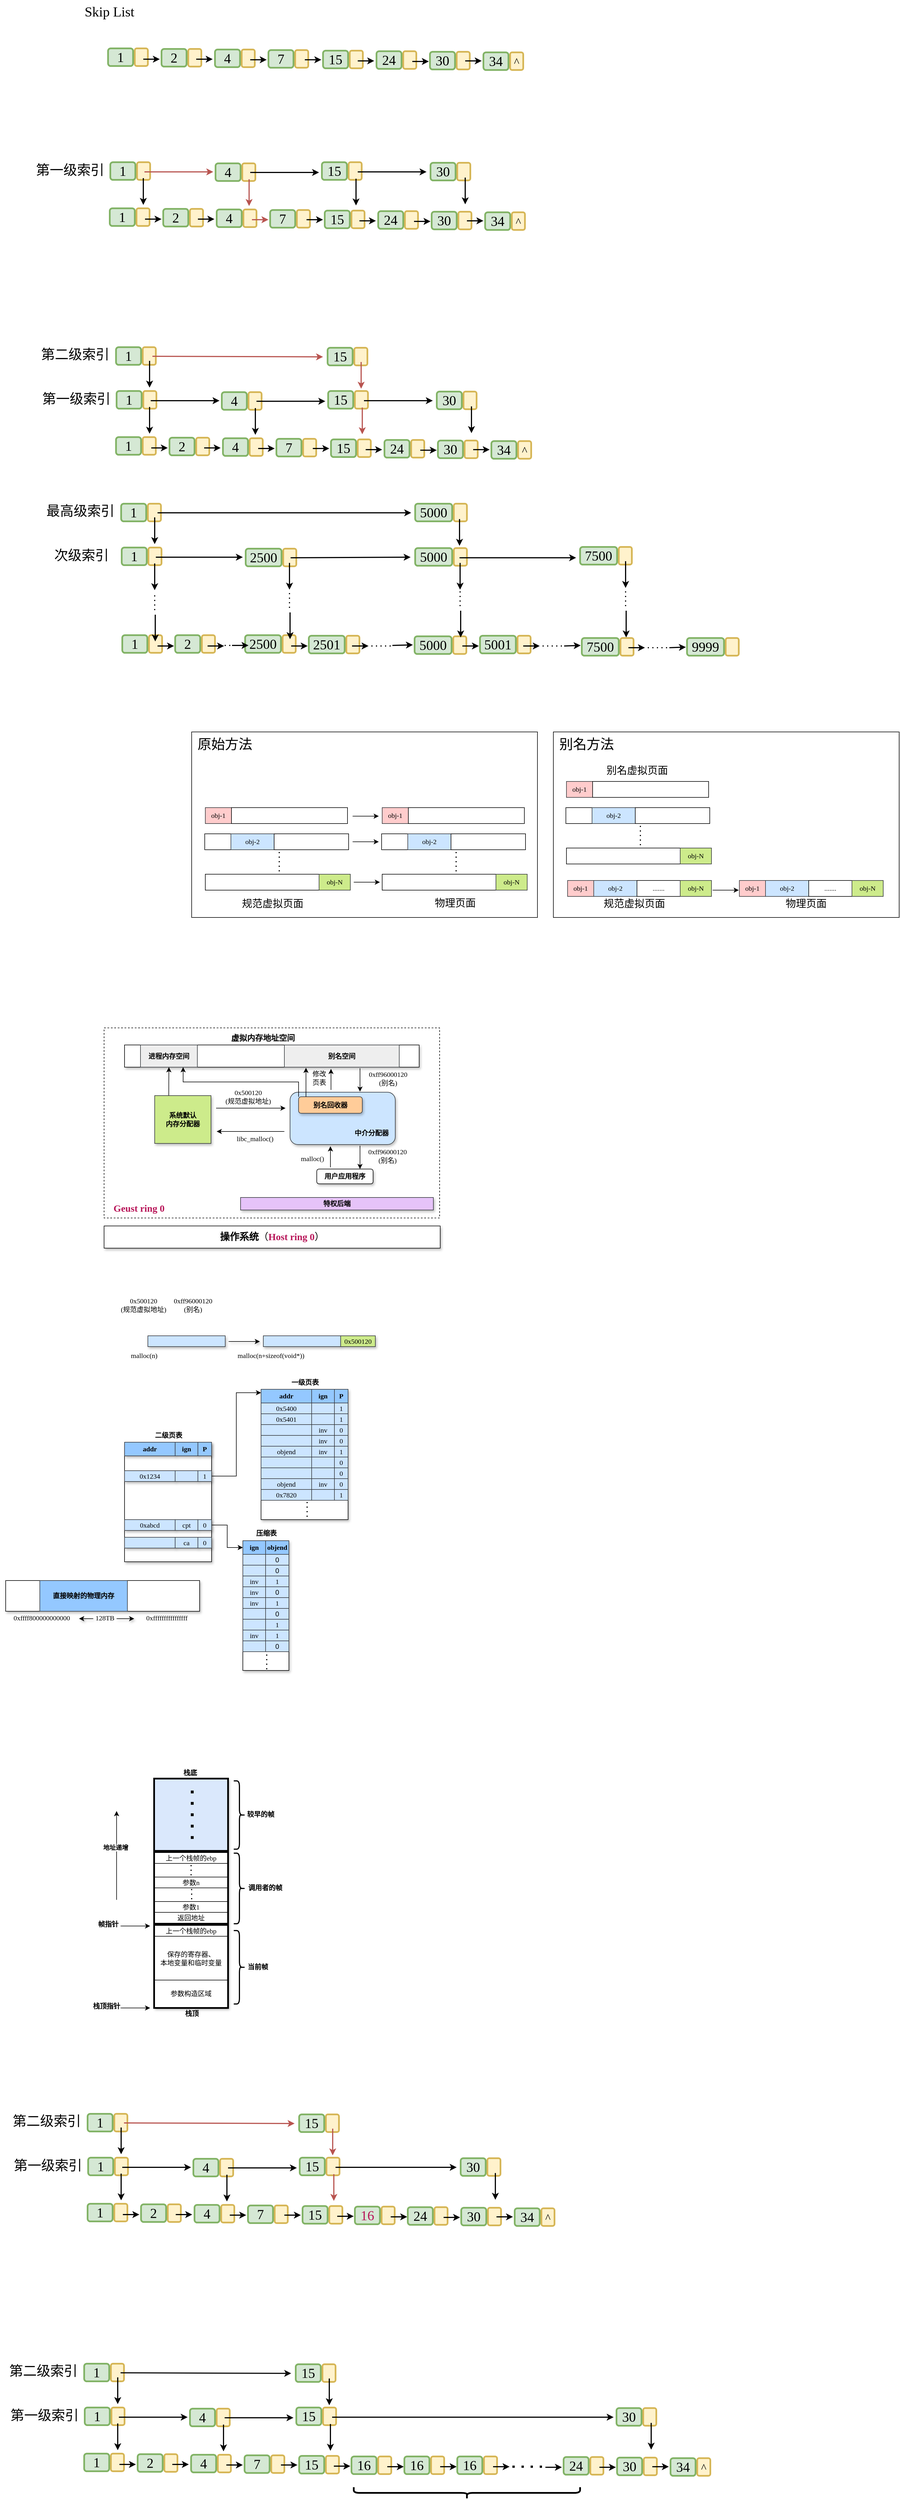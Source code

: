 <mxfile version="24.2.2" type="github">
  <diagram name="第 1 页" id="ZvuYgRS8OIRiF2QTl3wt">
    <mxGraphModel dx="2630" dy="1963" grid="0" gridSize="10" guides="0" tooltips="1" connect="1" arrows="1" fold="1" page="0" pageScale="1" pageWidth="827" pageHeight="1169" math="0" shadow="0">
      <root>
        <mxCell id="0" />
        <mxCell id="1" parent="0" />
        <mxCell id="3Hj_yJd5IUHqJ45RKS4R-333" value="" style="rounded=0;whiteSpace=wrap;html=1;dashed=1;" parent="1" vertex="1">
          <mxGeometry x="-714" y="684" width="590" height="334" as="geometry" />
        </mxCell>
        <mxCell id="3Hj_yJd5IUHqJ45RKS4R-262" value="" style="rounded=0;whiteSpace=wrap;html=1;" parent="1" vertex="1">
          <mxGeometry x="76" y="164" width="608" height="326" as="geometry" />
        </mxCell>
        <mxCell id="3Hj_yJd5IUHqJ45RKS4R-1" value="&lt;font style=&quot;font-size: 24px;&quot; face=&quot;Comic Sans MS&quot;&gt;Skip List&lt;/font&gt;" style="text;html=1;align=center;verticalAlign=middle;resizable=0;points=[];autosize=1;strokeColor=none;fillColor=none;" parent="1" vertex="1">
          <mxGeometry x="-764" y="-1122" width="117" height="41" as="geometry" />
        </mxCell>
        <mxCell id="3Hj_yJd5IUHqJ45RKS4R-2" value="&lt;font face=&quot;Comic Sans MS&quot; style=&quot;font-size: 24px;&quot;&gt;1&lt;/font&gt;" style="rounded=1;whiteSpace=wrap;html=1;fillColor=#d5e8d4;strokeColor=#82b366;strokeWidth=3;shadow=0;" parent="1" vertex="1">
          <mxGeometry x="-707" y="-1037" width="44" height="31" as="geometry" />
        </mxCell>
        <mxCell id="3Hj_yJd5IUHqJ45RKS4R-4" value="" style="rounded=1;whiteSpace=wrap;html=1;fillColor=#fff2cc;strokeColor=#d6b656;strokeWidth=3;shadow=0;" parent="1" vertex="1">
          <mxGeometry x="-660" y="-1037" width="23" height="31" as="geometry" />
        </mxCell>
        <mxCell id="3Hj_yJd5IUHqJ45RKS4R-5" value="&lt;font face=&quot;Comic Sans MS&quot; style=&quot;font-size: 24px;&quot;&gt;2&lt;/font&gt;" style="rounded=1;whiteSpace=wrap;html=1;fillColor=#d5e8d4;strokeColor=#82b366;strokeWidth=3;shadow=0;" parent="1" vertex="1">
          <mxGeometry x="-613" y="-1036" width="44" height="31" as="geometry" />
        </mxCell>
        <mxCell id="3Hj_yJd5IUHqJ45RKS4R-6" value="" style="rounded=1;whiteSpace=wrap;html=1;fillColor=#fff2cc;strokeColor=#d6b656;strokeWidth=3;shadow=0;" parent="1" vertex="1">
          <mxGeometry x="-566" y="-1036" width="23" height="31" as="geometry" />
        </mxCell>
        <mxCell id="3Hj_yJd5IUHqJ45RKS4R-7" value="&lt;font face=&quot;Comic Sans MS&quot; style=&quot;font-size: 24px;&quot;&gt;4&lt;/font&gt;" style="rounded=1;whiteSpace=wrap;html=1;fillColor=#d5e8d4;strokeColor=#82b366;strokeWidth=3;shadow=0;" parent="1" vertex="1">
          <mxGeometry x="-519" y="-1035" width="44" height="31" as="geometry" />
        </mxCell>
        <mxCell id="3Hj_yJd5IUHqJ45RKS4R-8" value="" style="rounded=1;whiteSpace=wrap;html=1;fillColor=#fff2cc;strokeColor=#d6b656;strokeWidth=3;shadow=0;" parent="1" vertex="1">
          <mxGeometry x="-472" y="-1035" width="23" height="31" as="geometry" />
        </mxCell>
        <mxCell id="3Hj_yJd5IUHqJ45RKS4R-9" value="&lt;font face=&quot;Comic Sans MS&quot; style=&quot;font-size: 24px;&quot;&gt;7&lt;/font&gt;" style="rounded=1;whiteSpace=wrap;html=1;fillColor=#d5e8d4;strokeColor=#82b366;strokeWidth=3;shadow=0;" parent="1" vertex="1">
          <mxGeometry x="-425" y="-1034" width="44" height="31" as="geometry" />
        </mxCell>
        <mxCell id="3Hj_yJd5IUHqJ45RKS4R-10" value="" style="rounded=1;whiteSpace=wrap;html=1;fillColor=#fff2cc;strokeColor=#d6b656;strokeWidth=3;shadow=0;" parent="1" vertex="1">
          <mxGeometry x="-378" y="-1034" width="23" height="31" as="geometry" />
        </mxCell>
        <mxCell id="3Hj_yJd5IUHqJ45RKS4R-15" value="&lt;font face=&quot;Comic Sans MS&quot; style=&quot;font-size: 24px;&quot;&gt;15&lt;/font&gt;" style="rounded=1;whiteSpace=wrap;html=1;fillColor=#d5e8d4;strokeColor=#82b366;strokeWidth=3;shadow=0;" parent="1" vertex="1">
          <mxGeometry x="-329" y="-1033" width="44" height="31" as="geometry" />
        </mxCell>
        <mxCell id="3Hj_yJd5IUHqJ45RKS4R-16" value="" style="rounded=1;whiteSpace=wrap;html=1;fillColor=#fff2cc;strokeColor=#d6b656;strokeWidth=3;shadow=0;" parent="1" vertex="1">
          <mxGeometry x="-282" y="-1033" width="23" height="31" as="geometry" />
        </mxCell>
        <mxCell id="3Hj_yJd5IUHqJ45RKS4R-17" value="&lt;font face=&quot;Comic Sans MS&quot; style=&quot;font-size: 24px;&quot;&gt;24&lt;/font&gt;" style="rounded=1;whiteSpace=wrap;html=1;fillColor=#d5e8d4;strokeColor=#82b366;strokeWidth=3;shadow=0;" parent="1" vertex="1">
          <mxGeometry x="-235" y="-1032" width="44" height="31" as="geometry" />
        </mxCell>
        <mxCell id="3Hj_yJd5IUHqJ45RKS4R-18" value="" style="rounded=1;whiteSpace=wrap;html=1;fillColor=#fff2cc;strokeColor=#d6b656;strokeWidth=3;shadow=0;" parent="1" vertex="1">
          <mxGeometry x="-188" y="-1032" width="23" height="31" as="geometry" />
        </mxCell>
        <mxCell id="3Hj_yJd5IUHqJ45RKS4R-19" value="&lt;font face=&quot;Comic Sans MS&quot;&gt;&lt;span style=&quot;font-size: 24px;&quot;&gt;30&lt;/span&gt;&lt;/font&gt;" style="rounded=1;whiteSpace=wrap;html=1;fillColor=#d5e8d4;strokeColor=#82b366;strokeWidth=3;shadow=0;" parent="1" vertex="1">
          <mxGeometry x="-141" y="-1031" width="44" height="31" as="geometry" />
        </mxCell>
        <mxCell id="3Hj_yJd5IUHqJ45RKS4R-20" value="" style="rounded=1;whiteSpace=wrap;html=1;fillColor=#fff2cc;strokeColor=#d6b656;strokeWidth=3;shadow=0;" parent="1" vertex="1">
          <mxGeometry x="-94" y="-1031" width="23" height="31" as="geometry" />
        </mxCell>
        <mxCell id="3Hj_yJd5IUHqJ45RKS4R-21" value="&lt;font face=&quot;Comic Sans MS&quot; style=&quot;font-size: 24px;&quot;&gt;34&lt;/font&gt;" style="rounded=1;whiteSpace=wrap;html=1;fillColor=#d5e8d4;strokeColor=#82b366;strokeWidth=3;shadow=0;" parent="1" vertex="1">
          <mxGeometry x="-47" y="-1030" width="44" height="31" as="geometry" />
        </mxCell>
        <mxCell id="3Hj_yJd5IUHqJ45RKS4R-22" value="&lt;font face=&quot;Comic Sans MS&quot; style=&quot;font-size: 20px;&quot;&gt;^&lt;/font&gt;" style="rounded=1;whiteSpace=wrap;html=1;fillColor=#fff2cc;strokeColor=#d6b656;strokeWidth=3;shadow=0;" parent="1" vertex="1">
          <mxGeometry y="-1030" width="23" height="31" as="geometry" />
        </mxCell>
        <mxCell id="3Hj_yJd5IUHqJ45RKS4R-23" value="" style="endArrow=classic;html=1;rounded=0;entryX=0;entryY=0.5;entryDx=0;entryDy=0;curved=1;strokeWidth=2;" parent="1" edge="1">
          <mxGeometry width="50" height="50" relative="1" as="geometry">
            <mxPoint x="-645" y="-1018" as="sourcePoint" />
            <mxPoint x="-616" y="-1018" as="targetPoint" />
          </mxGeometry>
        </mxCell>
        <mxCell id="3Hj_yJd5IUHqJ45RKS4R-24" value="" style="endArrow=classic;html=1;rounded=0;entryX=0;entryY=0.5;entryDx=0;entryDy=0;strokeWidth=2;" parent="1" edge="1">
          <mxGeometry width="50" height="50" relative="1" as="geometry">
            <mxPoint x="-552" y="-1018" as="sourcePoint" />
            <mxPoint x="-523" y="-1018" as="targetPoint" />
          </mxGeometry>
        </mxCell>
        <mxCell id="3Hj_yJd5IUHqJ45RKS4R-26" value="" style="endArrow=classic;html=1;rounded=0;entryX=0;entryY=0.5;entryDx=0;entryDy=0;strokeWidth=2;" parent="1" edge="1">
          <mxGeometry width="50" height="50" relative="1" as="geometry">
            <mxPoint x="-457" y="-1017" as="sourcePoint" />
            <mxPoint x="-428" y="-1017" as="targetPoint" />
          </mxGeometry>
        </mxCell>
        <mxCell id="3Hj_yJd5IUHqJ45RKS4R-27" value="" style="endArrow=classic;html=1;rounded=0;entryX=0;entryY=0.5;entryDx=0;entryDy=0;strokeWidth=2;" parent="1" edge="1">
          <mxGeometry width="50" height="50" relative="1" as="geometry">
            <mxPoint x="-361" y="-1017" as="sourcePoint" />
            <mxPoint x="-332" y="-1017" as="targetPoint" />
          </mxGeometry>
        </mxCell>
        <mxCell id="3Hj_yJd5IUHqJ45RKS4R-28" value="" style="endArrow=classic;html=1;rounded=0;entryX=0;entryY=0.5;entryDx=0;entryDy=0;strokeWidth=2;" parent="1" edge="1">
          <mxGeometry width="50" height="50" relative="1" as="geometry">
            <mxPoint x="-268" y="-1015" as="sourcePoint" />
            <mxPoint x="-239" y="-1015" as="targetPoint" />
          </mxGeometry>
        </mxCell>
        <mxCell id="3Hj_yJd5IUHqJ45RKS4R-29" value="" style="endArrow=classic;html=1;rounded=0;entryX=0;entryY=0.5;entryDx=0;entryDy=0;strokeWidth=2;" parent="1" edge="1">
          <mxGeometry width="50" height="50" relative="1" as="geometry">
            <mxPoint x="-172" y="-1014" as="sourcePoint" />
            <mxPoint x="-143" y="-1014" as="targetPoint" />
          </mxGeometry>
        </mxCell>
        <mxCell id="3Hj_yJd5IUHqJ45RKS4R-30" value="" style="endArrow=classic;html=1;rounded=0;entryX=0;entryY=0.5;entryDx=0;entryDy=0;strokeWidth=2;" parent="1" edge="1">
          <mxGeometry width="50" height="50" relative="1" as="geometry">
            <mxPoint x="-79" y="-1015" as="sourcePoint" />
            <mxPoint x="-50" y="-1015" as="targetPoint" />
          </mxGeometry>
        </mxCell>
        <mxCell id="3Hj_yJd5IUHqJ45RKS4R-31" value="&lt;font face=&quot;Comic Sans MS&quot; style=&quot;font-size: 24px;&quot;&gt;1&lt;/font&gt;" style="rounded=1;whiteSpace=wrap;html=1;fillColor=#d5e8d4;strokeColor=#82b366;strokeWidth=3;shadow=0;" parent="1" vertex="1">
          <mxGeometry x="-704" y="-756" width="44" height="31" as="geometry" />
        </mxCell>
        <mxCell id="3Hj_yJd5IUHqJ45RKS4R-32" value="" style="rounded=1;whiteSpace=wrap;html=1;fillColor=#fff2cc;strokeColor=#d6b656;strokeWidth=3;shadow=0;" parent="1" vertex="1">
          <mxGeometry x="-657" y="-756" width="23" height="31" as="geometry" />
        </mxCell>
        <mxCell id="3Hj_yJd5IUHqJ45RKS4R-33" value="&lt;font face=&quot;Comic Sans MS&quot; style=&quot;font-size: 24px;&quot;&gt;2&lt;/font&gt;" style="rounded=1;whiteSpace=wrap;html=1;fillColor=#d5e8d4;strokeColor=#82b366;strokeWidth=3;shadow=0;" parent="1" vertex="1">
          <mxGeometry x="-610" y="-755" width="44" height="31" as="geometry" />
        </mxCell>
        <mxCell id="3Hj_yJd5IUHqJ45RKS4R-34" value="" style="rounded=1;whiteSpace=wrap;html=1;fillColor=#fff2cc;strokeColor=#d6b656;strokeWidth=3;shadow=0;" parent="1" vertex="1">
          <mxGeometry x="-563" y="-755" width="23" height="31" as="geometry" />
        </mxCell>
        <mxCell id="3Hj_yJd5IUHqJ45RKS4R-35" value="&lt;font face=&quot;Comic Sans MS&quot; style=&quot;font-size: 24px;&quot;&gt;4&lt;/font&gt;" style="rounded=1;whiteSpace=wrap;html=1;fillColor=#d5e8d4;strokeColor=#82b366;strokeWidth=3;shadow=0;" parent="1" vertex="1">
          <mxGeometry x="-516" y="-754" width="44" height="31" as="geometry" />
        </mxCell>
        <mxCell id="3Hj_yJd5IUHqJ45RKS4R-36" value="" style="rounded=1;whiteSpace=wrap;html=1;fillColor=#fff2cc;strokeColor=#d6b656;strokeWidth=3;shadow=0;" parent="1" vertex="1">
          <mxGeometry x="-469" y="-754" width="23" height="31" as="geometry" />
        </mxCell>
        <mxCell id="3Hj_yJd5IUHqJ45RKS4R-37" value="&lt;font face=&quot;Comic Sans MS&quot; style=&quot;font-size: 24px;&quot;&gt;7&lt;/font&gt;" style="rounded=1;whiteSpace=wrap;html=1;fillColor=#d5e8d4;strokeColor=#82b366;strokeWidth=3;shadow=0;" parent="1" vertex="1">
          <mxGeometry x="-422" y="-753" width="44" height="31" as="geometry" />
        </mxCell>
        <mxCell id="3Hj_yJd5IUHqJ45RKS4R-38" value="" style="rounded=1;whiteSpace=wrap;html=1;fillColor=#fff2cc;strokeColor=#d6b656;strokeWidth=3;shadow=0;" parent="1" vertex="1">
          <mxGeometry x="-375" y="-753" width="23" height="31" as="geometry" />
        </mxCell>
        <mxCell id="3Hj_yJd5IUHqJ45RKS4R-39" value="&lt;font face=&quot;Comic Sans MS&quot; style=&quot;font-size: 24px;&quot;&gt;15&lt;/font&gt;" style="rounded=1;whiteSpace=wrap;html=1;fillColor=#d5e8d4;strokeColor=#82b366;strokeWidth=3;shadow=0;" parent="1" vertex="1">
          <mxGeometry x="-326" y="-752" width="44" height="31" as="geometry" />
        </mxCell>
        <mxCell id="3Hj_yJd5IUHqJ45RKS4R-40" value="" style="rounded=1;whiteSpace=wrap;html=1;fillColor=#fff2cc;strokeColor=#d6b656;strokeWidth=3;shadow=0;" parent="1" vertex="1">
          <mxGeometry x="-279" y="-752" width="23" height="31" as="geometry" />
        </mxCell>
        <mxCell id="3Hj_yJd5IUHqJ45RKS4R-41" value="&lt;font face=&quot;Comic Sans MS&quot; style=&quot;font-size: 24px;&quot;&gt;24&lt;/font&gt;" style="rounded=1;whiteSpace=wrap;html=1;fillColor=#d5e8d4;strokeColor=#82b366;strokeWidth=3;shadow=0;" parent="1" vertex="1">
          <mxGeometry x="-232" y="-751" width="44" height="31" as="geometry" />
        </mxCell>
        <mxCell id="3Hj_yJd5IUHqJ45RKS4R-42" value="" style="rounded=1;whiteSpace=wrap;html=1;fillColor=#fff2cc;strokeColor=#d6b656;strokeWidth=3;shadow=0;" parent="1" vertex="1">
          <mxGeometry x="-185" y="-751" width="23" height="31" as="geometry" />
        </mxCell>
        <mxCell id="3Hj_yJd5IUHqJ45RKS4R-43" value="&lt;font face=&quot;Comic Sans MS&quot;&gt;&lt;span style=&quot;font-size: 24px;&quot;&gt;30&lt;/span&gt;&lt;/font&gt;" style="rounded=1;whiteSpace=wrap;html=1;fillColor=#d5e8d4;strokeColor=#82b366;strokeWidth=3;shadow=0;" parent="1" vertex="1">
          <mxGeometry x="-138" y="-750" width="44" height="31" as="geometry" />
        </mxCell>
        <mxCell id="3Hj_yJd5IUHqJ45RKS4R-44" value="" style="rounded=1;whiteSpace=wrap;html=1;fillColor=#fff2cc;strokeColor=#d6b656;strokeWidth=3;shadow=0;" parent="1" vertex="1">
          <mxGeometry x="-91" y="-750" width="23" height="31" as="geometry" />
        </mxCell>
        <mxCell id="3Hj_yJd5IUHqJ45RKS4R-45" value="&lt;font face=&quot;Comic Sans MS&quot; style=&quot;font-size: 24px;&quot;&gt;34&lt;/font&gt;" style="rounded=1;whiteSpace=wrap;html=1;fillColor=#d5e8d4;strokeColor=#82b366;strokeWidth=3;shadow=0;" parent="1" vertex="1">
          <mxGeometry x="-44" y="-749" width="44" height="31" as="geometry" />
        </mxCell>
        <mxCell id="3Hj_yJd5IUHqJ45RKS4R-46" value="&lt;font face=&quot;Comic Sans MS&quot; style=&quot;font-size: 20px;&quot;&gt;^&lt;/font&gt;" style="rounded=1;whiteSpace=wrap;html=1;fillColor=#fff2cc;strokeColor=#d6b656;strokeWidth=3;shadow=0;" parent="1" vertex="1">
          <mxGeometry x="3" y="-749" width="23" height="31" as="geometry" />
        </mxCell>
        <mxCell id="3Hj_yJd5IUHqJ45RKS4R-47" value="" style="endArrow=classic;html=1;rounded=0;entryX=0;entryY=0.5;entryDx=0;entryDy=0;curved=1;strokeWidth=2;" parent="1" edge="1">
          <mxGeometry width="50" height="50" relative="1" as="geometry">
            <mxPoint x="-642" y="-737" as="sourcePoint" />
            <mxPoint x="-613" y="-737" as="targetPoint" />
          </mxGeometry>
        </mxCell>
        <mxCell id="3Hj_yJd5IUHqJ45RKS4R-48" value="" style="endArrow=classic;html=1;rounded=0;entryX=0;entryY=0.5;entryDx=0;entryDy=0;strokeWidth=2;" parent="1" edge="1">
          <mxGeometry width="50" height="50" relative="1" as="geometry">
            <mxPoint x="-549" y="-737" as="sourcePoint" />
            <mxPoint x="-520" y="-737" as="targetPoint" />
          </mxGeometry>
        </mxCell>
        <mxCell id="3Hj_yJd5IUHqJ45RKS4R-49" value="" style="endArrow=classic;html=1;rounded=0;entryX=0;entryY=0.5;entryDx=0;entryDy=0;strokeWidth=2;fillColor=#f8cecc;strokeColor=#b85450;" parent="1" edge="1">
          <mxGeometry width="50" height="50" relative="1" as="geometry">
            <mxPoint x="-454" y="-736" as="sourcePoint" />
            <mxPoint x="-425" y="-736" as="targetPoint" />
          </mxGeometry>
        </mxCell>
        <mxCell id="3Hj_yJd5IUHqJ45RKS4R-50" value="" style="endArrow=classic;html=1;rounded=0;entryX=0;entryY=0.5;entryDx=0;entryDy=0;strokeWidth=2;" parent="1" edge="1">
          <mxGeometry width="50" height="50" relative="1" as="geometry">
            <mxPoint x="-358" y="-736" as="sourcePoint" />
            <mxPoint x="-329" y="-736" as="targetPoint" />
          </mxGeometry>
        </mxCell>
        <mxCell id="3Hj_yJd5IUHqJ45RKS4R-51" value="" style="endArrow=classic;html=1;rounded=0;entryX=0;entryY=0.5;entryDx=0;entryDy=0;strokeWidth=2;" parent="1" edge="1">
          <mxGeometry width="50" height="50" relative="1" as="geometry">
            <mxPoint x="-265" y="-734" as="sourcePoint" />
            <mxPoint x="-236" y="-734" as="targetPoint" />
          </mxGeometry>
        </mxCell>
        <mxCell id="3Hj_yJd5IUHqJ45RKS4R-52" value="" style="endArrow=classic;html=1;rounded=0;entryX=0;entryY=0.5;entryDx=0;entryDy=0;strokeWidth=2;" parent="1" edge="1">
          <mxGeometry width="50" height="50" relative="1" as="geometry">
            <mxPoint x="-169" y="-733" as="sourcePoint" />
            <mxPoint x="-140" y="-733" as="targetPoint" />
          </mxGeometry>
        </mxCell>
        <mxCell id="3Hj_yJd5IUHqJ45RKS4R-53" value="" style="endArrow=classic;html=1;rounded=0;entryX=0;entryY=0.5;entryDx=0;entryDy=0;strokeWidth=2;" parent="1" edge="1">
          <mxGeometry width="50" height="50" relative="1" as="geometry">
            <mxPoint x="-76" y="-734" as="sourcePoint" />
            <mxPoint x="-47" y="-734" as="targetPoint" />
          </mxGeometry>
        </mxCell>
        <mxCell id="3Hj_yJd5IUHqJ45RKS4R-54" value="&lt;font face=&quot;Comic Sans MS&quot; style=&quot;font-size: 24px;&quot;&gt;1&lt;/font&gt;" style="rounded=1;whiteSpace=wrap;html=1;fillColor=#d5e8d4;strokeColor=#82b366;strokeWidth=3;shadow=0;" parent="1" vertex="1">
          <mxGeometry x="-703" y="-837" width="44" height="31" as="geometry" />
        </mxCell>
        <mxCell id="3Hj_yJd5IUHqJ45RKS4R-55" value="" style="rounded=1;whiteSpace=wrap;html=1;fillColor=#fff2cc;strokeColor=#d6b656;strokeWidth=3;shadow=0;" parent="1" vertex="1">
          <mxGeometry x="-656" y="-837" width="23" height="31" as="geometry" />
        </mxCell>
        <mxCell id="3Hj_yJd5IUHqJ45RKS4R-56" value="&lt;font face=&quot;Comic Sans MS&quot; style=&quot;font-size: 24px;&quot;&gt;4&lt;/font&gt;" style="rounded=1;whiteSpace=wrap;html=1;fillColor=#d5e8d4;strokeColor=#82b366;strokeWidth=3;shadow=0;" parent="1" vertex="1">
          <mxGeometry x="-518" y="-835" width="44" height="31" as="geometry" />
        </mxCell>
        <mxCell id="3Hj_yJd5IUHqJ45RKS4R-57" value="" style="rounded=1;whiteSpace=wrap;html=1;fillColor=#fff2cc;strokeColor=#d6b656;strokeWidth=3;shadow=0;" parent="1" vertex="1">
          <mxGeometry x="-471" y="-835" width="23" height="31" as="geometry" />
        </mxCell>
        <mxCell id="3Hj_yJd5IUHqJ45RKS4R-58" value="&lt;font face=&quot;Comic Sans MS&quot; style=&quot;font-size: 24px;&quot;&gt;15&lt;/font&gt;" style="rounded=1;whiteSpace=wrap;html=1;fillColor=#d5e8d4;strokeColor=#82b366;strokeWidth=3;shadow=0;" parent="1" vertex="1">
          <mxGeometry x="-331" y="-837" width="44" height="31" as="geometry" />
        </mxCell>
        <mxCell id="3Hj_yJd5IUHqJ45RKS4R-59" value="" style="rounded=1;whiteSpace=wrap;html=1;fillColor=#fff2cc;strokeColor=#d6b656;strokeWidth=3;shadow=0;" parent="1" vertex="1">
          <mxGeometry x="-284" y="-837" width="23" height="31" as="geometry" />
        </mxCell>
        <mxCell id="3Hj_yJd5IUHqJ45RKS4R-60" value="&lt;font face=&quot;Comic Sans MS&quot;&gt;&lt;span style=&quot;font-size: 24px;&quot;&gt;30&lt;/span&gt;&lt;/font&gt;" style="rounded=1;whiteSpace=wrap;html=1;fillColor=#d5e8d4;strokeColor=#82b366;strokeWidth=3;shadow=0;" parent="1" vertex="1">
          <mxGeometry x="-140" y="-836" width="44" height="31" as="geometry" />
        </mxCell>
        <mxCell id="3Hj_yJd5IUHqJ45RKS4R-61" value="" style="rounded=1;whiteSpace=wrap;html=1;fillColor=#fff2cc;strokeColor=#d6b656;strokeWidth=3;shadow=0;" parent="1" vertex="1">
          <mxGeometry x="-93" y="-836" width="23" height="31" as="geometry" />
        </mxCell>
        <mxCell id="3Hj_yJd5IUHqJ45RKS4R-63" value="" style="endArrow=classic;html=1;rounded=0;curved=1;strokeWidth=2;fillColor=#f8cecc;strokeColor=#b85450;" parent="1" edge="1">
          <mxGeometry width="50" height="50" relative="1" as="geometry">
            <mxPoint x="-643" y="-820" as="sourcePoint" />
            <mxPoint x="-522" y="-820" as="targetPoint" />
          </mxGeometry>
        </mxCell>
        <mxCell id="3Hj_yJd5IUHqJ45RKS4R-64" value="" style="endArrow=classic;html=1;rounded=0;curved=1;strokeWidth=2;" parent="1" edge="1">
          <mxGeometry width="50" height="50" relative="1" as="geometry">
            <mxPoint x="-457" y="-819" as="sourcePoint" />
            <mxPoint x="-336" y="-819" as="targetPoint" />
          </mxGeometry>
        </mxCell>
        <mxCell id="3Hj_yJd5IUHqJ45RKS4R-65" value="" style="endArrow=classic;html=1;rounded=0;curved=1;strokeWidth=2;" parent="1" edge="1">
          <mxGeometry width="50" height="50" relative="1" as="geometry">
            <mxPoint x="-268" y="-820" as="sourcePoint" />
            <mxPoint x="-147" y="-820" as="targetPoint" />
          </mxGeometry>
        </mxCell>
        <mxCell id="3Hj_yJd5IUHqJ45RKS4R-66" value="" style="endArrow=classic;html=1;rounded=0;curved=1;strokeWidth=2;" parent="1" edge="1">
          <mxGeometry width="50" height="50" relative="1" as="geometry">
            <mxPoint x="-645" y="-809" as="sourcePoint" />
            <mxPoint x="-645" y="-762" as="targetPoint" />
          </mxGeometry>
        </mxCell>
        <mxCell id="3Hj_yJd5IUHqJ45RKS4R-67" value="" style="endArrow=classic;html=1;rounded=0;curved=1;strokeWidth=2;fillColor=#f8cecc;strokeColor=#b85450;" parent="1" edge="1">
          <mxGeometry width="50" height="50" relative="1" as="geometry">
            <mxPoint x="-459" y="-807" as="sourcePoint" />
            <mxPoint x="-459" y="-760" as="targetPoint" />
          </mxGeometry>
        </mxCell>
        <mxCell id="3Hj_yJd5IUHqJ45RKS4R-68" value="" style="endArrow=classic;html=1;rounded=0;curved=1;strokeWidth=2;" parent="1" edge="1">
          <mxGeometry width="50" height="50" relative="1" as="geometry">
            <mxPoint x="-271" y="-808" as="sourcePoint" />
            <mxPoint x="-271" y="-761" as="targetPoint" />
          </mxGeometry>
        </mxCell>
        <mxCell id="3Hj_yJd5IUHqJ45RKS4R-69" value="" style="endArrow=classic;html=1;rounded=0;curved=1;strokeWidth=2;" parent="1" edge="1">
          <mxGeometry width="50" height="50" relative="1" as="geometry">
            <mxPoint x="-79" y="-810" as="sourcePoint" />
            <mxPoint x="-79" y="-763" as="targetPoint" />
          </mxGeometry>
        </mxCell>
        <mxCell id="3Hj_yJd5IUHqJ45RKS4R-70" value="&lt;font face=&quot;Comic Sans MS&quot;&gt;&lt;span style=&quot;font-size: 24px;&quot;&gt;第一级索引&lt;/span&gt;&lt;/font&gt;" style="text;html=1;align=center;verticalAlign=middle;resizable=0;points=[];autosize=1;strokeColor=none;fillColor=none;" parent="1" vertex="1">
          <mxGeometry x="-843" y="-844" width="138" height="41" as="geometry" />
        </mxCell>
        <mxCell id="3Hj_yJd5IUHqJ45RKS4R-110" value="&lt;font face=&quot;Comic Sans MS&quot; style=&quot;font-size: 24px;&quot;&gt;1&lt;/font&gt;" style="rounded=1;whiteSpace=wrap;html=1;fillColor=#d5e8d4;strokeColor=#82b366;strokeWidth=3;shadow=0;" parent="1" vertex="1">
          <mxGeometry x="-693" y="-354" width="44" height="31" as="geometry" />
        </mxCell>
        <mxCell id="3Hj_yJd5IUHqJ45RKS4R-111" value="" style="rounded=1;whiteSpace=wrap;html=1;fillColor=#fff2cc;strokeColor=#d6b656;strokeWidth=3;shadow=0;" parent="1" vertex="1">
          <mxGeometry x="-646" y="-354" width="23" height="31" as="geometry" />
        </mxCell>
        <mxCell id="3Hj_yJd5IUHqJ45RKS4R-112" value="&lt;font face=&quot;Comic Sans MS&quot; style=&quot;font-size: 24px;&quot;&gt;2&lt;/font&gt;" style="rounded=1;whiteSpace=wrap;html=1;fillColor=#d5e8d4;strokeColor=#82b366;strokeWidth=3;shadow=0;" parent="1" vertex="1">
          <mxGeometry x="-599" y="-353" width="44" height="31" as="geometry" />
        </mxCell>
        <mxCell id="3Hj_yJd5IUHqJ45RKS4R-113" value="" style="rounded=1;whiteSpace=wrap;html=1;fillColor=#fff2cc;strokeColor=#d6b656;strokeWidth=3;shadow=0;" parent="1" vertex="1">
          <mxGeometry x="-552" y="-353" width="23" height="31" as="geometry" />
        </mxCell>
        <mxCell id="3Hj_yJd5IUHqJ45RKS4R-114" value="&lt;font face=&quot;Comic Sans MS&quot; style=&quot;font-size: 24px;&quot;&gt;4&lt;/font&gt;" style="rounded=1;whiteSpace=wrap;html=1;fillColor=#d5e8d4;strokeColor=#82b366;strokeWidth=3;shadow=0;" parent="1" vertex="1">
          <mxGeometry x="-505" y="-352" width="44" height="31" as="geometry" />
        </mxCell>
        <mxCell id="3Hj_yJd5IUHqJ45RKS4R-115" value="" style="rounded=1;whiteSpace=wrap;html=1;fillColor=#fff2cc;strokeColor=#d6b656;strokeWidth=3;shadow=0;" parent="1" vertex="1">
          <mxGeometry x="-458" y="-352" width="23" height="31" as="geometry" />
        </mxCell>
        <mxCell id="3Hj_yJd5IUHqJ45RKS4R-116" value="&lt;font face=&quot;Comic Sans MS&quot; style=&quot;font-size: 24px;&quot;&gt;7&lt;/font&gt;" style="rounded=1;whiteSpace=wrap;html=1;fillColor=#d5e8d4;strokeColor=#82b366;strokeWidth=3;shadow=0;" parent="1" vertex="1">
          <mxGeometry x="-411" y="-351" width="44" height="31" as="geometry" />
        </mxCell>
        <mxCell id="3Hj_yJd5IUHqJ45RKS4R-117" value="" style="rounded=1;whiteSpace=wrap;html=1;fillColor=#fff2cc;strokeColor=#d6b656;strokeWidth=3;shadow=0;" parent="1" vertex="1">
          <mxGeometry x="-364" y="-351" width="23" height="31" as="geometry" />
        </mxCell>
        <mxCell id="3Hj_yJd5IUHqJ45RKS4R-118" value="&lt;font face=&quot;Comic Sans MS&quot; style=&quot;font-size: 24px;&quot;&gt;15&lt;/font&gt;" style="rounded=1;whiteSpace=wrap;html=1;fillColor=#d5e8d4;strokeColor=#82b366;strokeWidth=3;shadow=0;" parent="1" vertex="1">
          <mxGeometry x="-315" y="-350" width="44" height="31" as="geometry" />
        </mxCell>
        <mxCell id="3Hj_yJd5IUHqJ45RKS4R-119" value="" style="rounded=1;whiteSpace=wrap;html=1;fillColor=#fff2cc;strokeColor=#d6b656;strokeWidth=3;shadow=0;" parent="1" vertex="1">
          <mxGeometry x="-268" y="-350" width="23" height="31" as="geometry" />
        </mxCell>
        <mxCell id="3Hj_yJd5IUHqJ45RKS4R-120" value="&lt;font face=&quot;Comic Sans MS&quot; style=&quot;font-size: 24px;&quot;&gt;24&lt;/font&gt;" style="rounded=1;whiteSpace=wrap;html=1;fillColor=#d5e8d4;strokeColor=#82b366;strokeWidth=3;shadow=0;" parent="1" vertex="1">
          <mxGeometry x="-221" y="-349" width="44" height="31" as="geometry" />
        </mxCell>
        <mxCell id="3Hj_yJd5IUHqJ45RKS4R-121" value="" style="rounded=1;whiteSpace=wrap;html=1;fillColor=#fff2cc;strokeColor=#d6b656;strokeWidth=3;shadow=0;" parent="1" vertex="1">
          <mxGeometry x="-174" y="-349" width="23" height="31" as="geometry" />
        </mxCell>
        <mxCell id="3Hj_yJd5IUHqJ45RKS4R-122" value="&lt;font face=&quot;Comic Sans MS&quot;&gt;&lt;span style=&quot;font-size: 24px;&quot;&gt;30&lt;/span&gt;&lt;/font&gt;" style="rounded=1;whiteSpace=wrap;html=1;fillColor=#d5e8d4;strokeColor=#82b366;strokeWidth=3;shadow=0;" parent="1" vertex="1">
          <mxGeometry x="-127" y="-348" width="44" height="31" as="geometry" />
        </mxCell>
        <mxCell id="3Hj_yJd5IUHqJ45RKS4R-123" value="" style="rounded=1;whiteSpace=wrap;html=1;fillColor=#fff2cc;strokeColor=#d6b656;strokeWidth=3;shadow=0;" parent="1" vertex="1">
          <mxGeometry x="-80" y="-348" width="23" height="31" as="geometry" />
        </mxCell>
        <mxCell id="3Hj_yJd5IUHqJ45RKS4R-124" value="&lt;font face=&quot;Comic Sans MS&quot; style=&quot;font-size: 24px;&quot;&gt;34&lt;/font&gt;" style="rounded=1;whiteSpace=wrap;html=1;fillColor=#d5e8d4;strokeColor=#82b366;strokeWidth=3;shadow=0;" parent="1" vertex="1">
          <mxGeometry x="-33" y="-347" width="44" height="31" as="geometry" />
        </mxCell>
        <mxCell id="3Hj_yJd5IUHqJ45RKS4R-125" value="&lt;font face=&quot;Comic Sans MS&quot; style=&quot;font-size: 20px;&quot;&gt;^&lt;/font&gt;" style="rounded=1;whiteSpace=wrap;html=1;fillColor=#fff2cc;strokeColor=#d6b656;strokeWidth=3;shadow=0;" parent="1" vertex="1">
          <mxGeometry x="14" y="-347" width="23" height="31" as="geometry" />
        </mxCell>
        <mxCell id="3Hj_yJd5IUHqJ45RKS4R-126" value="" style="endArrow=classic;html=1;rounded=0;entryX=0;entryY=0.5;entryDx=0;entryDy=0;curved=1;strokeWidth=2;" parent="1" edge="1">
          <mxGeometry width="50" height="50" relative="1" as="geometry">
            <mxPoint x="-631" y="-335" as="sourcePoint" />
            <mxPoint x="-602" y="-335" as="targetPoint" />
          </mxGeometry>
        </mxCell>
        <mxCell id="3Hj_yJd5IUHqJ45RKS4R-127" value="" style="endArrow=classic;html=1;rounded=0;entryX=0;entryY=0.5;entryDx=0;entryDy=0;strokeWidth=2;" parent="1" edge="1">
          <mxGeometry width="50" height="50" relative="1" as="geometry">
            <mxPoint x="-538" y="-335" as="sourcePoint" />
            <mxPoint x="-509" y="-335" as="targetPoint" />
          </mxGeometry>
        </mxCell>
        <mxCell id="3Hj_yJd5IUHqJ45RKS4R-128" value="" style="endArrow=classic;html=1;rounded=0;entryX=0;entryY=0.5;entryDx=0;entryDy=0;strokeWidth=2;" parent="1" edge="1">
          <mxGeometry width="50" height="50" relative="1" as="geometry">
            <mxPoint x="-443" y="-334" as="sourcePoint" />
            <mxPoint x="-414" y="-334" as="targetPoint" />
          </mxGeometry>
        </mxCell>
        <mxCell id="3Hj_yJd5IUHqJ45RKS4R-129" value="" style="endArrow=classic;html=1;rounded=0;entryX=0;entryY=0.5;entryDx=0;entryDy=0;strokeWidth=2;" parent="1" edge="1">
          <mxGeometry width="50" height="50" relative="1" as="geometry">
            <mxPoint x="-347" y="-334" as="sourcePoint" />
            <mxPoint x="-318" y="-334" as="targetPoint" />
          </mxGeometry>
        </mxCell>
        <mxCell id="3Hj_yJd5IUHqJ45RKS4R-130" value="" style="endArrow=classic;html=1;rounded=0;entryX=0;entryY=0.5;entryDx=0;entryDy=0;strokeWidth=2;" parent="1" edge="1">
          <mxGeometry width="50" height="50" relative="1" as="geometry">
            <mxPoint x="-254" y="-332" as="sourcePoint" />
            <mxPoint x="-225" y="-332" as="targetPoint" />
          </mxGeometry>
        </mxCell>
        <mxCell id="3Hj_yJd5IUHqJ45RKS4R-131" value="" style="endArrow=classic;html=1;rounded=0;entryX=0;entryY=0.5;entryDx=0;entryDy=0;strokeWidth=2;" parent="1" edge="1">
          <mxGeometry width="50" height="50" relative="1" as="geometry">
            <mxPoint x="-158" y="-331" as="sourcePoint" />
            <mxPoint x="-129" y="-331" as="targetPoint" />
          </mxGeometry>
        </mxCell>
        <mxCell id="3Hj_yJd5IUHqJ45RKS4R-132" value="" style="endArrow=classic;html=1;rounded=0;entryX=0;entryY=0.5;entryDx=0;entryDy=0;strokeWidth=2;" parent="1" edge="1">
          <mxGeometry width="50" height="50" relative="1" as="geometry">
            <mxPoint x="-65" y="-332" as="sourcePoint" />
            <mxPoint x="-36" y="-332" as="targetPoint" />
          </mxGeometry>
        </mxCell>
        <mxCell id="3Hj_yJd5IUHqJ45RKS4R-133" value="&lt;font face=&quot;Comic Sans MS&quot; style=&quot;font-size: 24px;&quot;&gt;1&lt;/font&gt;" style="rounded=1;whiteSpace=wrap;html=1;fillColor=#d5e8d4;strokeColor=#82b366;strokeWidth=3;shadow=0;" parent="1" vertex="1">
          <mxGeometry x="-692" y="-435" width="44" height="31" as="geometry" />
        </mxCell>
        <mxCell id="3Hj_yJd5IUHqJ45RKS4R-134" value="" style="rounded=1;whiteSpace=wrap;html=1;fillColor=#fff2cc;strokeColor=#d6b656;strokeWidth=3;shadow=0;" parent="1" vertex="1">
          <mxGeometry x="-645" y="-435" width="23" height="31" as="geometry" />
        </mxCell>
        <mxCell id="3Hj_yJd5IUHqJ45RKS4R-135" value="&lt;font face=&quot;Comic Sans MS&quot; style=&quot;font-size: 24px;&quot;&gt;4&lt;/font&gt;" style="rounded=1;whiteSpace=wrap;html=1;fillColor=#d5e8d4;strokeColor=#82b366;strokeWidth=3;shadow=0;" parent="1" vertex="1">
          <mxGeometry x="-507" y="-433" width="44" height="31" as="geometry" />
        </mxCell>
        <mxCell id="3Hj_yJd5IUHqJ45RKS4R-136" value="" style="rounded=1;whiteSpace=wrap;html=1;fillColor=#fff2cc;strokeColor=#d6b656;strokeWidth=3;shadow=0;" parent="1" vertex="1">
          <mxGeometry x="-460" y="-433" width="23" height="31" as="geometry" />
        </mxCell>
        <mxCell id="3Hj_yJd5IUHqJ45RKS4R-137" value="&lt;font face=&quot;Comic Sans MS&quot; style=&quot;font-size: 24px;&quot;&gt;15&lt;/font&gt;" style="rounded=1;whiteSpace=wrap;html=1;fillColor=#d5e8d4;strokeColor=#82b366;strokeWidth=3;shadow=0;" parent="1" vertex="1">
          <mxGeometry x="-320" y="-435" width="44" height="31" as="geometry" />
        </mxCell>
        <mxCell id="3Hj_yJd5IUHqJ45RKS4R-138" value="" style="rounded=1;whiteSpace=wrap;html=1;fillColor=#fff2cc;strokeColor=#d6b656;strokeWidth=3;shadow=0;" parent="1" vertex="1">
          <mxGeometry x="-273" y="-435" width="23" height="31" as="geometry" />
        </mxCell>
        <mxCell id="3Hj_yJd5IUHqJ45RKS4R-139" value="&lt;font face=&quot;Comic Sans MS&quot;&gt;&lt;span style=&quot;font-size: 24px;&quot;&gt;30&lt;/span&gt;&lt;/font&gt;" style="rounded=1;whiteSpace=wrap;html=1;fillColor=#d5e8d4;strokeColor=#82b366;strokeWidth=3;shadow=0;" parent="1" vertex="1">
          <mxGeometry x="-129" y="-434" width="44" height="31" as="geometry" />
        </mxCell>
        <mxCell id="3Hj_yJd5IUHqJ45RKS4R-140" value="" style="rounded=1;whiteSpace=wrap;html=1;fillColor=#fff2cc;strokeColor=#d6b656;strokeWidth=3;shadow=0;" parent="1" vertex="1">
          <mxGeometry x="-82" y="-434" width="23" height="31" as="geometry" />
        </mxCell>
        <mxCell id="3Hj_yJd5IUHqJ45RKS4R-141" value="" style="endArrow=classic;html=1;rounded=0;curved=1;strokeWidth=2;" parent="1" edge="1">
          <mxGeometry width="50" height="50" relative="1" as="geometry">
            <mxPoint x="-632" y="-418" as="sourcePoint" />
            <mxPoint x="-511" y="-418" as="targetPoint" />
          </mxGeometry>
        </mxCell>
        <mxCell id="3Hj_yJd5IUHqJ45RKS4R-142" value="" style="endArrow=classic;html=1;rounded=0;curved=1;strokeWidth=2;" parent="1" edge="1">
          <mxGeometry width="50" height="50" relative="1" as="geometry">
            <mxPoint x="-446" y="-417" as="sourcePoint" />
            <mxPoint x="-325" y="-417" as="targetPoint" />
          </mxGeometry>
        </mxCell>
        <mxCell id="3Hj_yJd5IUHqJ45RKS4R-143" value="" style="endArrow=classic;html=1;rounded=0;curved=1;strokeWidth=2;" parent="1" edge="1">
          <mxGeometry width="50" height="50" relative="1" as="geometry">
            <mxPoint x="-257" y="-418" as="sourcePoint" />
            <mxPoint x="-136" y="-418" as="targetPoint" />
          </mxGeometry>
        </mxCell>
        <mxCell id="3Hj_yJd5IUHqJ45RKS4R-144" value="" style="endArrow=classic;html=1;rounded=0;curved=1;strokeWidth=2;" parent="1" edge="1">
          <mxGeometry width="50" height="50" relative="1" as="geometry">
            <mxPoint x="-634" y="-407" as="sourcePoint" />
            <mxPoint x="-634" y="-360" as="targetPoint" />
          </mxGeometry>
        </mxCell>
        <mxCell id="3Hj_yJd5IUHqJ45RKS4R-145" value="" style="endArrow=classic;html=1;rounded=0;curved=1;strokeWidth=2;" parent="1" edge="1">
          <mxGeometry width="50" height="50" relative="1" as="geometry">
            <mxPoint x="-448" y="-405" as="sourcePoint" />
            <mxPoint x="-448" y="-358" as="targetPoint" />
          </mxGeometry>
        </mxCell>
        <mxCell id="3Hj_yJd5IUHqJ45RKS4R-146" value="" style="endArrow=classic;html=1;rounded=0;curved=1;strokeWidth=2;fillColor=#f8cecc;strokeColor=#b85450;" parent="1" edge="1">
          <mxGeometry width="50" height="50" relative="1" as="geometry">
            <mxPoint x="-260" y="-406" as="sourcePoint" />
            <mxPoint x="-260" y="-359" as="targetPoint" />
          </mxGeometry>
        </mxCell>
        <mxCell id="3Hj_yJd5IUHqJ45RKS4R-147" value="" style="endArrow=classic;html=1;rounded=0;curved=1;strokeWidth=2;" parent="1" edge="1">
          <mxGeometry width="50" height="50" relative="1" as="geometry">
            <mxPoint x="-68" y="-408" as="sourcePoint" />
            <mxPoint x="-68" y="-361" as="targetPoint" />
          </mxGeometry>
        </mxCell>
        <mxCell id="3Hj_yJd5IUHqJ45RKS4R-148" value="&lt;font face=&quot;Comic Sans MS&quot;&gt;&lt;span style=&quot;font-size: 24px;&quot;&gt;第一级索引&lt;/span&gt;&lt;/font&gt;" style="text;html=1;align=center;verticalAlign=middle;resizable=0;points=[];autosize=1;strokeColor=none;fillColor=none;" parent="1" vertex="1">
          <mxGeometry x="-832" y="-442" width="138" height="41" as="geometry" />
        </mxCell>
        <mxCell id="3Hj_yJd5IUHqJ45RKS4R-149" value="&lt;font face=&quot;Comic Sans MS&quot; style=&quot;font-size: 24px;&quot;&gt;1&lt;/font&gt;" style="rounded=1;whiteSpace=wrap;html=1;fillColor=#d5e8d4;strokeColor=#82b366;strokeWidth=3;shadow=0;" parent="1" vertex="1">
          <mxGeometry x="-693" y="-512" width="44" height="31" as="geometry" />
        </mxCell>
        <mxCell id="3Hj_yJd5IUHqJ45RKS4R-150" value="" style="rounded=1;whiteSpace=wrap;html=1;fillColor=#fff2cc;strokeColor=#d6b656;strokeWidth=3;shadow=0;" parent="1" vertex="1">
          <mxGeometry x="-646" y="-512" width="23" height="31" as="geometry" />
        </mxCell>
        <mxCell id="3Hj_yJd5IUHqJ45RKS4R-151" value="" style="endArrow=classic;html=1;rounded=0;curved=1;strokeWidth=2;" parent="1" edge="1">
          <mxGeometry width="50" height="50" relative="1" as="geometry">
            <mxPoint x="-634" y="-488" as="sourcePoint" />
            <mxPoint x="-634" y="-441" as="targetPoint" />
          </mxGeometry>
        </mxCell>
        <mxCell id="3Hj_yJd5IUHqJ45RKS4R-154" value="&lt;font face=&quot;Comic Sans MS&quot; style=&quot;font-size: 24px;&quot;&gt;15&lt;/font&gt;" style="rounded=1;whiteSpace=wrap;html=1;fillColor=#d5e8d4;strokeColor=#82b366;strokeWidth=3;shadow=0;" parent="1" vertex="1">
          <mxGeometry x="-321" y="-511" width="44" height="31" as="geometry" />
        </mxCell>
        <mxCell id="3Hj_yJd5IUHqJ45RKS4R-155" value="" style="rounded=1;whiteSpace=wrap;html=1;fillColor=#fff2cc;strokeColor=#d6b656;strokeWidth=3;shadow=0;" parent="1" vertex="1">
          <mxGeometry x="-274" y="-511" width="23" height="31" as="geometry" />
        </mxCell>
        <mxCell id="3Hj_yJd5IUHqJ45RKS4R-156" value="" style="endArrow=classic;html=1;rounded=0;curved=1;strokeWidth=2;fillColor=#f8cecc;strokeColor=#b85450;" parent="1" edge="1">
          <mxGeometry width="50" height="50" relative="1" as="geometry">
            <mxPoint x="-262" y="-486" as="sourcePoint" />
            <mxPoint x="-262" y="-439" as="targetPoint" />
          </mxGeometry>
        </mxCell>
        <mxCell id="3Hj_yJd5IUHqJ45RKS4R-157" value="" style="endArrow=classic;html=1;rounded=0;curved=1;strokeWidth=2;fillColor=#f8cecc;strokeColor=#b85450;" parent="1" edge="1">
          <mxGeometry width="50" height="50" relative="1" as="geometry">
            <mxPoint x="-629" y="-496" as="sourcePoint" />
            <mxPoint x="-329" y="-495" as="targetPoint" />
          </mxGeometry>
        </mxCell>
        <mxCell id="3Hj_yJd5IUHqJ45RKS4R-158" value="&lt;font face=&quot;Comic Sans MS&quot;&gt;&lt;span style=&quot;font-size: 24px;&quot;&gt;第二级索引&lt;/span&gt;&lt;/font&gt;" style="text;html=1;align=center;verticalAlign=middle;resizable=0;points=[];autosize=1;strokeColor=none;fillColor=none;" parent="1" vertex="1">
          <mxGeometry x="-834" y="-520" width="138" height="41" as="geometry" />
        </mxCell>
        <mxCell id="3Hj_yJd5IUHqJ45RKS4R-159" value="&lt;font face=&quot;Comic Sans MS&quot; style=&quot;font-size: 24px;&quot;&gt;1&lt;/font&gt;" style="rounded=1;whiteSpace=wrap;html=1;fillColor=#d5e8d4;strokeColor=#82b366;strokeWidth=3;shadow=0;" parent="1" vertex="1">
          <mxGeometry x="-682" y="-6" width="44" height="31" as="geometry" />
        </mxCell>
        <mxCell id="3Hj_yJd5IUHqJ45RKS4R-160" value="" style="rounded=1;whiteSpace=wrap;html=1;fillColor=#fff2cc;strokeColor=#d6b656;strokeWidth=3;shadow=0;" parent="1" vertex="1">
          <mxGeometry x="-635" y="-6" width="23" height="31" as="geometry" />
        </mxCell>
        <mxCell id="3Hj_yJd5IUHqJ45RKS4R-175" value="" style="endArrow=classic;html=1;rounded=0;entryX=0;entryY=0.5;entryDx=0;entryDy=0;curved=1;strokeWidth=2;" parent="1" edge="1">
          <mxGeometry width="50" height="50" relative="1" as="geometry">
            <mxPoint x="-620" y="13" as="sourcePoint" />
            <mxPoint x="-591" y="13" as="targetPoint" />
          </mxGeometry>
        </mxCell>
        <mxCell id="3Hj_yJd5IUHqJ45RKS4R-182" value="&lt;font face=&quot;Comic Sans MS&quot; style=&quot;font-size: 24px;&quot;&gt;1&lt;/font&gt;" style="rounded=1;whiteSpace=wrap;html=1;fillColor=#d5e8d4;strokeColor=#82b366;strokeWidth=3;shadow=0;" parent="1" vertex="1">
          <mxGeometry x="-683" y="-160" width="44" height="31" as="geometry" />
        </mxCell>
        <mxCell id="3Hj_yJd5IUHqJ45RKS4R-183" value="" style="rounded=1;whiteSpace=wrap;html=1;fillColor=#fff2cc;strokeColor=#d6b656;strokeWidth=3;shadow=0;" parent="1" vertex="1">
          <mxGeometry x="-636" y="-160" width="23" height="31" as="geometry" />
        </mxCell>
        <mxCell id="3Hj_yJd5IUHqJ45RKS4R-184" value="&lt;font face=&quot;Comic Sans MS&quot; style=&quot;font-size: 24px;&quot;&gt;2500&lt;/font&gt;" style="rounded=1;whiteSpace=wrap;html=1;fillColor=#d5e8d4;strokeColor=#82b366;strokeWidth=3;shadow=0;" parent="1" vertex="1">
          <mxGeometry x="-465" y="-158" width="63" height="31" as="geometry" />
        </mxCell>
        <mxCell id="3Hj_yJd5IUHqJ45RKS4R-185" value="" style="rounded=1;whiteSpace=wrap;html=1;fillColor=#fff2cc;strokeColor=#d6b656;strokeWidth=3;shadow=0;" parent="1" vertex="1">
          <mxGeometry x="-399" y="-158" width="23" height="31" as="geometry" />
        </mxCell>
        <mxCell id="3Hj_yJd5IUHqJ45RKS4R-190" value="" style="endArrow=classic;html=1;rounded=0;curved=1;strokeWidth=2;" parent="1" edge="1">
          <mxGeometry width="50" height="50" relative="1" as="geometry">
            <mxPoint x="-623" y="-143" as="sourcePoint" />
            <mxPoint x="-470" y="-143" as="targetPoint" />
          </mxGeometry>
        </mxCell>
        <mxCell id="3Hj_yJd5IUHqJ45RKS4R-191" value="" style="endArrow=classic;html=1;rounded=0;curved=1;strokeWidth=2;" parent="1" edge="1">
          <mxGeometry width="50" height="50" relative="1" as="geometry">
            <mxPoint x="-386" y="-142" as="sourcePoint" />
            <mxPoint x="-175" y="-143" as="targetPoint" />
          </mxGeometry>
        </mxCell>
        <mxCell id="3Hj_yJd5IUHqJ45RKS4R-193" value="" style="endArrow=classic;html=1;rounded=0;curved=1;strokeWidth=2;" parent="1" edge="1">
          <mxGeometry width="50" height="50" relative="1" as="geometry">
            <mxPoint x="-625" y="-132" as="sourcePoint" />
            <mxPoint x="-625" y="-85" as="targetPoint" />
          </mxGeometry>
        </mxCell>
        <mxCell id="3Hj_yJd5IUHqJ45RKS4R-194" value="" style="endArrow=classic;html=1;rounded=0;curved=1;strokeWidth=2;" parent="1" edge="1">
          <mxGeometry width="50" height="50" relative="1" as="geometry">
            <mxPoint x="-388" y="-133" as="sourcePoint" />
            <mxPoint x="-388" y="-86" as="targetPoint" />
          </mxGeometry>
        </mxCell>
        <mxCell id="3Hj_yJd5IUHqJ45RKS4R-197" value="&lt;font face=&quot;Comic Sans MS&quot;&gt;&lt;span style=&quot;font-size: 24px;&quot;&gt;次级索引&lt;/span&gt;&lt;/font&gt;" style="text;html=1;align=center;verticalAlign=middle;resizable=0;points=[];autosize=1;strokeColor=none;fillColor=none;" parent="1" vertex="1">
          <mxGeometry x="-811" y="-167" width="114" height="41" as="geometry" />
        </mxCell>
        <mxCell id="3Hj_yJd5IUHqJ45RKS4R-198" value="&lt;font face=&quot;Comic Sans MS&quot; style=&quot;font-size: 24px;&quot;&gt;1&lt;/font&gt;" style="rounded=1;whiteSpace=wrap;html=1;fillColor=#d5e8d4;strokeColor=#82b366;strokeWidth=3;shadow=0;" parent="1" vertex="1">
          <mxGeometry x="-684" y="-237" width="44" height="31" as="geometry" />
        </mxCell>
        <mxCell id="3Hj_yJd5IUHqJ45RKS4R-199" value="" style="rounded=1;whiteSpace=wrap;html=1;fillColor=#fff2cc;strokeColor=#d6b656;strokeWidth=3;shadow=0;" parent="1" vertex="1">
          <mxGeometry x="-637" y="-237" width="23" height="31" as="geometry" />
        </mxCell>
        <mxCell id="3Hj_yJd5IUHqJ45RKS4R-200" value="" style="endArrow=classic;html=1;rounded=0;curved=1;strokeWidth=2;" parent="1" edge="1">
          <mxGeometry width="50" height="50" relative="1" as="geometry">
            <mxPoint x="-625" y="-213" as="sourcePoint" />
            <mxPoint x="-625" y="-166" as="targetPoint" />
          </mxGeometry>
        </mxCell>
        <mxCell id="3Hj_yJd5IUHqJ45RKS4R-201" value="&lt;font face=&quot;Comic Sans MS&quot; style=&quot;font-size: 24px;&quot;&gt;5000&lt;/font&gt;" style="rounded=1;whiteSpace=wrap;html=1;fillColor=#d5e8d4;strokeColor=#82b366;strokeWidth=3;shadow=0;" parent="1" vertex="1">
          <mxGeometry x="-167" y="-237" width="65" height="31" as="geometry" />
        </mxCell>
        <mxCell id="3Hj_yJd5IUHqJ45RKS4R-202" value="" style="rounded=1;whiteSpace=wrap;html=1;fillColor=#fff2cc;strokeColor=#d6b656;strokeWidth=3;shadow=0;" parent="1" vertex="1">
          <mxGeometry x="-99" y="-237" width="23" height="31" as="geometry" />
        </mxCell>
        <mxCell id="3Hj_yJd5IUHqJ45RKS4R-203" value="" style="endArrow=classic;html=1;rounded=0;curved=1;strokeWidth=2;" parent="1" edge="1">
          <mxGeometry width="50" height="50" relative="1" as="geometry">
            <mxPoint x="-89" y="-210" as="sourcePoint" />
            <mxPoint x="-89" y="-163" as="targetPoint" />
          </mxGeometry>
        </mxCell>
        <mxCell id="3Hj_yJd5IUHqJ45RKS4R-204" value="" style="endArrow=classic;html=1;rounded=0;curved=1;strokeWidth=2;" parent="1" edge="1">
          <mxGeometry width="50" height="50" relative="1" as="geometry">
            <mxPoint x="-620" y="-221" as="sourcePoint" />
            <mxPoint x="-174" y="-221" as="targetPoint" />
          </mxGeometry>
        </mxCell>
        <mxCell id="3Hj_yJd5IUHqJ45RKS4R-205" value="&lt;font face=&quot;Comic Sans MS&quot;&gt;&lt;span style=&quot;font-size: 24px;&quot;&gt;最高级索引&lt;/span&gt;&lt;/font&gt;" style="text;html=1;align=center;verticalAlign=middle;resizable=0;points=[];autosize=1;strokeColor=none;fillColor=none;" parent="1" vertex="1">
          <mxGeometry x="-825" y="-245" width="138" height="41" as="geometry" />
        </mxCell>
        <mxCell id="3Hj_yJd5IUHqJ45RKS4R-206" value="&lt;font face=&quot;Comic Sans MS&quot; style=&quot;font-size: 24px;&quot;&gt;5000&lt;/font&gt;" style="rounded=1;whiteSpace=wrap;html=1;fillColor=#d5e8d4;strokeColor=#82b366;strokeWidth=3;shadow=0;" parent="1" vertex="1">
          <mxGeometry x="-167" y="-159" width="65" height="31" as="geometry" />
        </mxCell>
        <mxCell id="3Hj_yJd5IUHqJ45RKS4R-207" value="" style="rounded=1;whiteSpace=wrap;html=1;fillColor=#fff2cc;strokeColor=#d6b656;strokeWidth=3;shadow=0;" parent="1" vertex="1">
          <mxGeometry x="-99" y="-159" width="23" height="31" as="geometry" />
        </mxCell>
        <mxCell id="3Hj_yJd5IUHqJ45RKS4R-192" value="" style="endArrow=classic;html=1;rounded=0;curved=1;strokeWidth=2;" parent="1" edge="1">
          <mxGeometry width="50" height="50" relative="1" as="geometry">
            <mxPoint x="-89" y="-142" as="sourcePoint" />
            <mxPoint x="116" y="-142" as="targetPoint" />
          </mxGeometry>
        </mxCell>
        <mxCell id="3Hj_yJd5IUHqJ45RKS4R-208" value="&lt;font face=&quot;Comic Sans MS&quot; style=&quot;font-size: 24px;&quot;&gt;7500&lt;/font&gt;" style="rounded=1;whiteSpace=wrap;html=1;fillColor=#d5e8d4;strokeColor=#82b366;strokeWidth=3;shadow=0;" parent="1" vertex="1">
          <mxGeometry x="123" y="-161" width="65" height="31" as="geometry" />
        </mxCell>
        <mxCell id="3Hj_yJd5IUHqJ45RKS4R-209" value="" style="rounded=1;whiteSpace=wrap;html=1;fillColor=#fff2cc;strokeColor=#d6b656;strokeWidth=3;shadow=0;" parent="1" vertex="1">
          <mxGeometry x="191" y="-161" width="23" height="31" as="geometry" />
        </mxCell>
        <mxCell id="3Hj_yJd5IUHqJ45RKS4R-196" value="" style="endArrow=classic;html=1;rounded=0;curved=1;strokeWidth=2;" parent="1" edge="1">
          <mxGeometry width="50" height="50" relative="1" as="geometry">
            <mxPoint x="203" y="-136" as="sourcePoint" />
            <mxPoint x="203" y="-89" as="targetPoint" />
          </mxGeometry>
        </mxCell>
        <mxCell id="3Hj_yJd5IUHqJ45RKS4R-195" value="" style="endArrow=classic;html=1;rounded=0;curved=1;strokeWidth=2;" parent="1" edge="1">
          <mxGeometry width="50" height="50" relative="1" as="geometry">
            <mxPoint x="-88" y="-133" as="sourcePoint" />
            <mxPoint x="-88" y="-86" as="targetPoint" />
          </mxGeometry>
        </mxCell>
        <mxCell id="3Hj_yJd5IUHqJ45RKS4R-210" value="" style="endArrow=classic;html=1;rounded=0;curved=1;strokeWidth=2;" parent="1" edge="1">
          <mxGeometry width="50" height="50" relative="1" as="geometry">
            <mxPoint x="-624" y="-42" as="sourcePoint" />
            <mxPoint x="-624" y="5" as="targetPoint" />
          </mxGeometry>
        </mxCell>
        <mxCell id="3Hj_yJd5IUHqJ45RKS4R-212" value="" style="endArrow=none;dashed=1;html=1;dashPattern=1 3;strokeWidth=2;rounded=0;" parent="1" edge="1">
          <mxGeometry width="50" height="50" relative="1" as="geometry">
            <mxPoint x="-625" y="-50" as="sourcePoint" />
            <mxPoint x="-625" y="-80" as="targetPoint" />
          </mxGeometry>
        </mxCell>
        <mxCell id="3Hj_yJd5IUHqJ45RKS4R-213" value="&lt;font face=&quot;Comic Sans MS&quot; style=&quot;font-size: 24px;&quot;&gt;2500&lt;/font&gt;" style="rounded=1;whiteSpace=wrap;html=1;fillColor=#d5e8d4;strokeColor=#82b366;strokeWidth=3;shadow=0;" parent="1" vertex="1">
          <mxGeometry x="-466" y="-6" width="63" height="31" as="geometry" />
        </mxCell>
        <mxCell id="3Hj_yJd5IUHqJ45RKS4R-214" value="" style="rounded=1;whiteSpace=wrap;html=1;fillColor=#fff2cc;strokeColor=#d6b656;strokeWidth=3;shadow=0;" parent="1" vertex="1">
          <mxGeometry x="-400" y="-6" width="23" height="31" as="geometry" />
        </mxCell>
        <mxCell id="3Hj_yJd5IUHqJ45RKS4R-215" value="&lt;font face=&quot;Comic Sans MS&quot; style=&quot;font-size: 24px;&quot;&gt;2&lt;/font&gt;" style="rounded=1;whiteSpace=wrap;html=1;fillColor=#d5e8d4;strokeColor=#82b366;strokeWidth=3;shadow=0;" parent="1" vertex="1">
          <mxGeometry x="-589" y="-6" width="44" height="31" as="geometry" />
        </mxCell>
        <mxCell id="3Hj_yJd5IUHqJ45RKS4R-216" value="" style="rounded=1;whiteSpace=wrap;html=1;fillColor=#fff2cc;strokeColor=#d6b656;strokeWidth=3;shadow=0;" parent="1" vertex="1">
          <mxGeometry x="-542" y="-6" width="23" height="31" as="geometry" />
        </mxCell>
        <mxCell id="3Hj_yJd5IUHqJ45RKS4R-217" value="" style="endArrow=classic;html=1;rounded=0;curved=1;strokeWidth=2;" parent="1" edge="1">
          <mxGeometry width="50" height="50" relative="1" as="geometry">
            <mxPoint x="-387" y="-46" as="sourcePoint" />
            <mxPoint x="-387" y="1" as="targetPoint" />
          </mxGeometry>
        </mxCell>
        <mxCell id="3Hj_yJd5IUHqJ45RKS4R-218" value="" style="endArrow=none;dashed=1;html=1;dashPattern=1 3;strokeWidth=2;rounded=0;" parent="1" edge="1">
          <mxGeometry width="50" height="50" relative="1" as="geometry">
            <mxPoint x="-388" y="-54" as="sourcePoint" />
            <mxPoint x="-388" y="-84" as="targetPoint" />
          </mxGeometry>
        </mxCell>
        <mxCell id="3Hj_yJd5IUHqJ45RKS4R-220" value="" style="endArrow=classic;html=1;rounded=0;entryX=0;entryY=0.5;entryDx=0;entryDy=0;curved=1;strokeWidth=2;" parent="1" edge="1">
          <mxGeometry width="50" height="50" relative="1" as="geometry">
            <mxPoint x="-532" y="13" as="sourcePoint" />
            <mxPoint x="-503" y="13" as="targetPoint" />
          </mxGeometry>
        </mxCell>
        <mxCell id="3Hj_yJd5IUHqJ45RKS4R-221" value="" style="endArrow=none;dashed=1;html=1;dashPattern=1 3;strokeWidth=2;rounded=0;" parent="1" edge="1">
          <mxGeometry width="50" height="50" relative="1" as="geometry">
            <mxPoint x="-476" y="12" as="sourcePoint" />
            <mxPoint x="-504" y="12" as="targetPoint" />
          </mxGeometry>
        </mxCell>
        <mxCell id="3Hj_yJd5IUHqJ45RKS4R-222" value="" style="endArrow=classic;html=1;rounded=0;entryX=0;entryY=0.5;entryDx=0;entryDy=0;curved=1;strokeWidth=2;" parent="1" edge="1">
          <mxGeometry width="50" height="50" relative="1" as="geometry">
            <mxPoint x="-489" y="12" as="sourcePoint" />
            <mxPoint x="-460" y="12" as="targetPoint" />
          </mxGeometry>
        </mxCell>
        <mxCell id="3Hj_yJd5IUHqJ45RKS4R-223" value="" style="endArrow=classic;html=1;rounded=0;entryX=0;entryY=0.5;entryDx=0;entryDy=0;curved=1;strokeWidth=2;" parent="1" edge="1">
          <mxGeometry width="50" height="50" relative="1" as="geometry">
            <mxPoint x="-385" y="13" as="sourcePoint" />
            <mxPoint x="-356" y="13" as="targetPoint" />
          </mxGeometry>
        </mxCell>
        <mxCell id="3Hj_yJd5IUHqJ45RKS4R-228" value="&lt;font face=&quot;Comic Sans MS&quot; style=&quot;font-size: 24px;&quot;&gt;2501&lt;/font&gt;" style="rounded=1;whiteSpace=wrap;html=1;fillColor=#d5e8d4;strokeColor=#82b366;strokeWidth=3;shadow=0;" parent="1" vertex="1">
          <mxGeometry x="-354" y="-5" width="63" height="31" as="geometry" />
        </mxCell>
        <mxCell id="3Hj_yJd5IUHqJ45RKS4R-229" value="" style="rounded=1;whiteSpace=wrap;html=1;fillColor=#fff2cc;strokeColor=#d6b656;strokeWidth=3;shadow=0;" parent="1" vertex="1">
          <mxGeometry x="-288" y="-5" width="23" height="31" as="geometry" />
        </mxCell>
        <mxCell id="3Hj_yJd5IUHqJ45RKS4R-230" value="" style="endArrow=classic;html=1;rounded=0;entryX=0;entryY=0.5;entryDx=0;entryDy=0;curved=1;strokeWidth=2;" parent="1" edge="1">
          <mxGeometry width="50" height="50" relative="1" as="geometry">
            <mxPoint x="-278" y="13" as="sourcePoint" />
            <mxPoint x="-249" y="13" as="targetPoint" />
          </mxGeometry>
        </mxCell>
        <mxCell id="3Hj_yJd5IUHqJ45RKS4R-231" value="" style="endArrow=none;dashed=1;html=1;dashPattern=1 3;strokeWidth=2;rounded=0;" parent="1" edge="1">
          <mxGeometry width="50" height="50" relative="1" as="geometry">
            <mxPoint x="-210" y="13" as="sourcePoint" />
            <mxPoint x="-249" y="13" as="targetPoint" />
          </mxGeometry>
        </mxCell>
        <mxCell id="3Hj_yJd5IUHqJ45RKS4R-232" value="" style="endArrow=classic;html=1;rounded=0;curved=1;strokeWidth=2;" parent="1" edge="1">
          <mxGeometry width="50" height="50" relative="1" as="geometry">
            <mxPoint x="-207" y="12" as="sourcePoint" />
            <mxPoint x="-171" y="11" as="targetPoint" />
          </mxGeometry>
        </mxCell>
        <mxCell id="3Hj_yJd5IUHqJ45RKS4R-233" value="&lt;font face=&quot;Comic Sans MS&quot; style=&quot;font-size: 24px;&quot;&gt;5000&lt;/font&gt;" style="rounded=1;whiteSpace=wrap;html=1;fillColor=#d5e8d4;strokeColor=#82b366;strokeWidth=3;shadow=0;" parent="1" vertex="1">
          <mxGeometry x="-168" y="-4" width="65" height="31" as="geometry" />
        </mxCell>
        <mxCell id="3Hj_yJd5IUHqJ45RKS4R-234" value="" style="rounded=1;whiteSpace=wrap;html=1;fillColor=#fff2cc;strokeColor=#d6b656;strokeWidth=3;shadow=0;" parent="1" vertex="1">
          <mxGeometry x="-100" y="-4" width="23" height="31" as="geometry" />
        </mxCell>
        <mxCell id="3Hj_yJd5IUHqJ45RKS4R-237" value="" style="endArrow=classic;html=1;rounded=0;curved=1;strokeWidth=2;" parent="1" edge="1">
          <mxGeometry width="50" height="50" relative="1" as="geometry">
            <mxPoint x="-87" y="-49" as="sourcePoint" />
            <mxPoint x="-87" y="-2" as="targetPoint" />
          </mxGeometry>
        </mxCell>
        <mxCell id="3Hj_yJd5IUHqJ45RKS4R-238" value="" style="endArrow=none;dashed=1;html=1;dashPattern=1 3;strokeWidth=2;rounded=0;" parent="1" edge="1">
          <mxGeometry width="50" height="50" relative="1" as="geometry">
            <mxPoint x="-88" y="-57" as="sourcePoint" />
            <mxPoint x="-88" y="-87" as="targetPoint" />
          </mxGeometry>
        </mxCell>
        <mxCell id="3Hj_yJd5IUHqJ45RKS4R-240" value="" style="endArrow=classic;html=1;rounded=0;entryX=0;entryY=0.5;entryDx=0;entryDy=0;curved=1;strokeWidth=2;" parent="1" edge="1">
          <mxGeometry width="50" height="50" relative="1" as="geometry">
            <mxPoint x="-84" y="13" as="sourcePoint" />
            <mxPoint x="-55" y="13" as="targetPoint" />
          </mxGeometry>
        </mxCell>
        <mxCell id="3Hj_yJd5IUHqJ45RKS4R-241" value="&lt;font face=&quot;Comic Sans MS&quot; style=&quot;font-size: 24px;&quot;&gt;5001&lt;/font&gt;" style="rounded=1;whiteSpace=wrap;html=1;fillColor=#d5e8d4;strokeColor=#82b366;strokeWidth=3;shadow=0;" parent="1" vertex="1">
          <mxGeometry x="-53" y="-5" width="63" height="31" as="geometry" />
        </mxCell>
        <mxCell id="3Hj_yJd5IUHqJ45RKS4R-242" value="" style="rounded=1;whiteSpace=wrap;html=1;fillColor=#fff2cc;strokeColor=#d6b656;strokeWidth=3;shadow=0;" parent="1" vertex="1">
          <mxGeometry x="13" y="-5" width="23" height="31" as="geometry" />
        </mxCell>
        <mxCell id="3Hj_yJd5IUHqJ45RKS4R-243" value="" style="endArrow=classic;html=1;rounded=0;entryX=0;entryY=0.5;entryDx=0;entryDy=0;curved=1;strokeWidth=2;" parent="1" edge="1">
          <mxGeometry width="50" height="50" relative="1" as="geometry">
            <mxPoint x="23" y="13" as="sourcePoint" />
            <mxPoint x="52" y="13" as="targetPoint" />
          </mxGeometry>
        </mxCell>
        <mxCell id="3Hj_yJd5IUHqJ45RKS4R-244" value="" style="endArrow=none;dashed=1;html=1;dashPattern=1 3;strokeWidth=2;rounded=0;" parent="1" edge="1">
          <mxGeometry width="50" height="50" relative="1" as="geometry">
            <mxPoint x="91" y="13" as="sourcePoint" />
            <mxPoint x="52" y="13" as="targetPoint" />
          </mxGeometry>
        </mxCell>
        <mxCell id="3Hj_yJd5IUHqJ45RKS4R-245" value="" style="endArrow=classic;html=1;rounded=0;curved=1;strokeWidth=2;" parent="1" edge="1">
          <mxGeometry width="50" height="50" relative="1" as="geometry">
            <mxPoint x="95" y="13" as="sourcePoint" />
            <mxPoint x="124" y="12" as="targetPoint" />
          </mxGeometry>
        </mxCell>
        <mxCell id="3Hj_yJd5IUHqJ45RKS4R-246" value="&lt;font face=&quot;Comic Sans MS&quot; style=&quot;font-size: 24px;&quot;&gt;7500&lt;/font&gt;" style="rounded=1;whiteSpace=wrap;html=1;fillColor=#d5e8d4;strokeColor=#82b366;strokeWidth=3;shadow=0;" parent="1" vertex="1">
          <mxGeometry x="126" y="-1" width="65" height="31" as="geometry" />
        </mxCell>
        <mxCell id="3Hj_yJd5IUHqJ45RKS4R-247" value="" style="rounded=1;whiteSpace=wrap;html=1;fillColor=#fff2cc;strokeColor=#d6b656;strokeWidth=3;shadow=0;" parent="1" vertex="1">
          <mxGeometry x="194" y="-1" width="23" height="31" as="geometry" />
        </mxCell>
        <mxCell id="3Hj_yJd5IUHqJ45RKS4R-248" value="" style="endArrow=classic;html=1;rounded=0;curved=1;strokeWidth=2;" parent="1" edge="1">
          <mxGeometry width="50" height="50" relative="1" as="geometry">
            <mxPoint x="204" y="-49" as="sourcePoint" />
            <mxPoint x="204" y="-2" as="targetPoint" />
          </mxGeometry>
        </mxCell>
        <mxCell id="3Hj_yJd5IUHqJ45RKS4R-249" value="" style="endArrow=none;dashed=1;html=1;dashPattern=1 3;strokeWidth=2;rounded=0;" parent="1" edge="1">
          <mxGeometry width="50" height="50" relative="1" as="geometry">
            <mxPoint x="203" y="-57" as="sourcePoint" />
            <mxPoint x="203" y="-87" as="targetPoint" />
          </mxGeometry>
        </mxCell>
        <mxCell id="3Hj_yJd5IUHqJ45RKS4R-250" value="" style="endArrow=classic;html=1;rounded=0;entryX=0;entryY=0.5;entryDx=0;entryDy=0;curved=1;strokeWidth=2;" parent="1" edge="1">
          <mxGeometry width="50" height="50" relative="1" as="geometry">
            <mxPoint x="208" y="16" as="sourcePoint" />
            <mxPoint x="237" y="16" as="targetPoint" />
          </mxGeometry>
        </mxCell>
        <mxCell id="3Hj_yJd5IUHqJ45RKS4R-251" value="" style="endArrow=none;dashed=1;html=1;dashPattern=1 3;strokeWidth=2;rounded=0;" parent="1" edge="1">
          <mxGeometry width="50" height="50" relative="1" as="geometry">
            <mxPoint x="276" y="16" as="sourcePoint" />
            <mxPoint x="237" y="16" as="targetPoint" />
          </mxGeometry>
        </mxCell>
        <mxCell id="3Hj_yJd5IUHqJ45RKS4R-252" value="" style="endArrow=classic;html=1;rounded=0;curved=1;strokeWidth=2;" parent="1" edge="1">
          <mxGeometry width="50" height="50" relative="1" as="geometry">
            <mxPoint x="280" y="16" as="sourcePoint" />
            <mxPoint x="309" y="15" as="targetPoint" />
          </mxGeometry>
        </mxCell>
        <mxCell id="3Hj_yJd5IUHqJ45RKS4R-253" value="&lt;font face=&quot;Comic Sans MS&quot; style=&quot;font-size: 24px;&quot;&gt;9999&lt;/font&gt;" style="rounded=1;whiteSpace=wrap;html=1;fillColor=#d5e8d4;strokeColor=#82b366;strokeWidth=3;shadow=0;" parent="1" vertex="1">
          <mxGeometry x="311" y="-1" width="65" height="31" as="geometry" />
        </mxCell>
        <mxCell id="3Hj_yJd5IUHqJ45RKS4R-254" value="" style="rounded=1;whiteSpace=wrap;html=1;fillColor=#fff2cc;strokeColor=#d6b656;strokeWidth=3;shadow=0;" parent="1" vertex="1">
          <mxGeometry x="379" y="-1" width="23" height="31" as="geometry" />
        </mxCell>
        <mxCell id="3Hj_yJd5IUHqJ45RKS4R-256" value="&lt;font face=&quot;Comic Sans MS&quot;&gt;obj-1&lt;/font&gt;" style="rounded=0;whiteSpace=wrap;html=1;fillColor=#ffcccc;strokeColor=#36393d;" parent="1" vertex="1">
          <mxGeometry x="101" y="425" width="46" height="28" as="geometry" />
        </mxCell>
        <mxCell id="3Hj_yJd5IUHqJ45RKS4R-258" value="&lt;font face=&quot;Comic Sans MS&quot;&gt;obj-2&lt;/font&gt;" style="rounded=0;whiteSpace=wrap;html=1;fillColor=#cce5ff;strokeColor=#36393d;" parent="1" vertex="1">
          <mxGeometry x="147" y="425" width="76" height="28" as="geometry" />
        </mxCell>
        <mxCell id="3Hj_yJd5IUHqJ45RKS4R-260" value="&lt;font face=&quot;Comic Sans MS&quot;&gt;.......&lt;/font&gt;" style="rounded=0;whiteSpace=wrap;html=1;" parent="1" vertex="1">
          <mxGeometry x="223" y="425" width="76" height="28" as="geometry" />
        </mxCell>
        <mxCell id="3Hj_yJd5IUHqJ45RKS4R-261" value="&lt;font face=&quot;Comic Sans MS&quot;&gt;obj-N&lt;/font&gt;" style="rounded=0;whiteSpace=wrap;html=1;fillColor=#cdeb8b;strokeColor=#36393d;" parent="1" vertex="1">
          <mxGeometry x="299" y="425" width="55" height="28" as="geometry" />
        </mxCell>
        <mxCell id="3Hj_yJd5IUHqJ45RKS4R-263" value="&lt;font face=&quot;Comic Sans MS&quot;&gt;&lt;span style=&quot;font-size: 24px;&quot;&gt;别名方法&lt;/span&gt;&lt;/font&gt;" style="text;html=1;align=center;verticalAlign=middle;resizable=0;points=[];autosize=1;strokeColor=none;fillColor=none;" parent="1" vertex="1">
          <mxGeometry x="77" y="165" width="114" height="41" as="geometry" />
        </mxCell>
        <mxCell id="3Hj_yJd5IUHqJ45RKS4R-264" value="&lt;font style=&quot;font-size: 18px;&quot; face=&quot;Comic Sans MS&quot;&gt;规范虚拟页面&lt;/font&gt;" style="text;html=1;align=center;verticalAlign=middle;resizable=0;points=[];autosize=1;strokeColor=none;fillColor=none;" parent="1" vertex="1">
          <mxGeometry x="155" y="449" width="126" height="34" as="geometry" />
        </mxCell>
        <mxCell id="3Hj_yJd5IUHqJ45RKS4R-265" value="&lt;font face=&quot;Comic Sans MS&quot;&gt;obj-1&lt;/font&gt;" style="rounded=0;whiteSpace=wrap;html=1;fillColor=#ffcccc;strokeColor=#36393d;" parent="1" vertex="1">
          <mxGeometry x="403" y="425" width="46" height="28" as="geometry" />
        </mxCell>
        <mxCell id="3Hj_yJd5IUHqJ45RKS4R-266" value="&lt;font face=&quot;Comic Sans MS&quot;&gt;obj-2&lt;/font&gt;" style="rounded=0;whiteSpace=wrap;html=1;fillColor=#cce5ff;strokeColor=#36393d;" parent="1" vertex="1">
          <mxGeometry x="449" y="425" width="76" height="28" as="geometry" />
        </mxCell>
        <mxCell id="3Hj_yJd5IUHqJ45RKS4R-267" value="&lt;font face=&quot;Comic Sans MS&quot;&gt;.......&lt;/font&gt;" style="rounded=0;whiteSpace=wrap;html=1;" parent="1" vertex="1">
          <mxGeometry x="525" y="425" width="76" height="28" as="geometry" />
        </mxCell>
        <mxCell id="3Hj_yJd5IUHqJ45RKS4R-268" value="&lt;font face=&quot;Comic Sans MS&quot;&gt;obj-N&lt;/font&gt;" style="rounded=0;whiteSpace=wrap;html=1;fillColor=#cdeb8b;strokeColor=#36393d;" parent="1" vertex="1">
          <mxGeometry x="601" y="425" width="55" height="28" as="geometry" />
        </mxCell>
        <mxCell id="3Hj_yJd5IUHqJ45RKS4R-269" value="&lt;font style=&quot;font-size: 18px;&quot; face=&quot;Comic Sans MS&quot;&gt;物理页面&lt;/font&gt;" style="text;html=1;align=center;verticalAlign=middle;resizable=0;points=[];autosize=1;strokeColor=none;fillColor=none;" parent="1" vertex="1">
          <mxGeometry x="475" y="449" width="90" height="34" as="geometry" />
        </mxCell>
        <mxCell id="3Hj_yJd5IUHqJ45RKS4R-270" value="&lt;font face=&quot;Comic Sans MS&quot;&gt;obj-1&lt;/font&gt;" style="rounded=0;whiteSpace=wrap;html=1;fillColor=#ffcccc;strokeColor=#36393d;" parent="1" vertex="1">
          <mxGeometry x="99" y="251" width="46" height="28" as="geometry" />
        </mxCell>
        <mxCell id="3Hj_yJd5IUHqJ45RKS4R-271" value="" style="rounded=0;whiteSpace=wrap;html=1;" parent="1" vertex="1">
          <mxGeometry x="145" y="251" width="204" height="28" as="geometry" />
        </mxCell>
        <mxCell id="3Hj_yJd5IUHqJ45RKS4R-274" value="&lt;font style=&quot;font-size: 18px;&quot; face=&quot;Comic Sans MS&quot;&gt;别名虚拟页面&lt;/font&gt;" style="text;html=1;align=center;verticalAlign=middle;resizable=0;points=[];autosize=1;strokeColor=none;fillColor=none;" parent="1" vertex="1">
          <mxGeometry x="160" y="215" width="126" height="34" as="geometry" />
        </mxCell>
        <mxCell id="3Hj_yJd5IUHqJ45RKS4R-275" value="" style="rounded=0;whiteSpace=wrap;html=1;" parent="1" vertex="1">
          <mxGeometry x="98" y="297" width="46" height="28" as="geometry" />
        </mxCell>
        <mxCell id="3Hj_yJd5IUHqJ45RKS4R-276" value="&lt;font face=&quot;Comic Sans MS&quot;&gt;obj-2&lt;/font&gt;" style="rounded=0;whiteSpace=wrap;html=1;fillColor=#cce5ff;strokeColor=#36393d;" parent="1" vertex="1">
          <mxGeometry x="144" y="297" width="76" height="28" as="geometry" />
        </mxCell>
        <mxCell id="3Hj_yJd5IUHqJ45RKS4R-277" value="" style="rounded=0;whiteSpace=wrap;html=1;" parent="1" vertex="1">
          <mxGeometry x="220" y="297" width="131" height="28" as="geometry" />
        </mxCell>
        <mxCell id="3Hj_yJd5IUHqJ45RKS4R-279" value="" style="rounded=0;whiteSpace=wrap;html=1;" parent="1" vertex="1">
          <mxGeometry x="101" y="368" width="46" height="28" as="geometry" />
        </mxCell>
        <mxCell id="3Hj_yJd5IUHqJ45RKS4R-280" value="" style="rounded=0;whiteSpace=wrap;html=1;" parent="1" vertex="1">
          <mxGeometry x="99" y="368" width="201" height="28" as="geometry" />
        </mxCell>
        <mxCell id="3Hj_yJd5IUHqJ45RKS4R-282" value="&lt;font face=&quot;Comic Sans MS&quot;&gt;obj-N&lt;/font&gt;" style="rounded=0;whiteSpace=wrap;html=1;fillColor=#cdeb8b;strokeColor=#36393d;" parent="1" vertex="1">
          <mxGeometry x="299" y="368" width="55" height="28" as="geometry" />
        </mxCell>
        <mxCell id="3Hj_yJd5IUHqJ45RKS4R-283" value="" style="endArrow=none;dashed=1;html=1;dashPattern=1 3;strokeWidth=2;rounded=0;" parent="1" edge="1">
          <mxGeometry width="50" height="50" relative="1" as="geometry">
            <mxPoint x="229" y="363" as="sourcePoint" />
            <mxPoint x="229" y="326" as="targetPoint" />
          </mxGeometry>
        </mxCell>
        <mxCell id="3Hj_yJd5IUHqJ45RKS4R-284" value="" style="rounded=0;whiteSpace=wrap;html=1;" parent="1" vertex="1">
          <mxGeometry x="-560" y="164" width="608" height="326" as="geometry" />
        </mxCell>
        <mxCell id="3Hj_yJd5IUHqJ45RKS4R-289" value="&lt;font face=&quot;Comic Sans MS&quot;&gt;&lt;span style=&quot;font-size: 24px;&quot;&gt;原始方法&lt;/span&gt;&lt;/font&gt;" style="text;html=1;align=center;verticalAlign=middle;resizable=0;points=[];autosize=1;strokeColor=none;fillColor=none;" parent="1" vertex="1">
          <mxGeometry x="-559" y="165" width="114" height="41" as="geometry" />
        </mxCell>
        <mxCell id="3Hj_yJd5IUHqJ45RKS4R-290" value="&lt;font style=&quot;font-size: 18px;&quot; face=&quot;Comic Sans MS&quot;&gt;规范虚拟页面&lt;/font&gt;" style="text;html=1;align=center;verticalAlign=middle;resizable=0;points=[];autosize=1;strokeColor=none;fillColor=none;" parent="1" vertex="1">
          <mxGeometry x="-481" y="449" width="126" height="34" as="geometry" />
        </mxCell>
        <mxCell id="3Hj_yJd5IUHqJ45RKS4R-295" value="&lt;font style=&quot;font-size: 18px;&quot; face=&quot;Comic Sans MS&quot;&gt;物理页面&lt;/font&gt;" style="text;html=1;align=center;verticalAlign=middle;resizable=0;points=[];autosize=1;strokeColor=none;fillColor=none;" parent="1" vertex="1">
          <mxGeometry x="-142" y="448" width="90" height="34" as="geometry" />
        </mxCell>
        <mxCell id="3Hj_yJd5IUHqJ45RKS4R-296" value="&lt;font face=&quot;Comic Sans MS&quot;&gt;obj-1&lt;/font&gt;" style="rounded=0;whiteSpace=wrap;html=1;fillColor=#ffcccc;strokeColor=#36393d;" parent="1" vertex="1">
          <mxGeometry x="-536" y="297" width="46" height="28" as="geometry" />
        </mxCell>
        <mxCell id="3Hj_yJd5IUHqJ45RKS4R-297" value="" style="rounded=0;whiteSpace=wrap;html=1;" parent="1" vertex="1">
          <mxGeometry x="-490" y="297" width="204" height="28" as="geometry" />
        </mxCell>
        <mxCell id="3Hj_yJd5IUHqJ45RKS4R-299" value="" style="rounded=0;whiteSpace=wrap;html=1;" parent="1" vertex="1">
          <mxGeometry x="-537" y="343" width="46" height="28" as="geometry" />
        </mxCell>
        <mxCell id="3Hj_yJd5IUHqJ45RKS4R-300" value="&lt;font face=&quot;Comic Sans MS&quot;&gt;obj-2&lt;/font&gt;" style="rounded=0;whiteSpace=wrap;html=1;fillColor=#cce5ff;strokeColor=#36393d;" parent="1" vertex="1">
          <mxGeometry x="-491" y="343" width="76" height="28" as="geometry" />
        </mxCell>
        <mxCell id="3Hj_yJd5IUHqJ45RKS4R-301" value="" style="rounded=0;whiteSpace=wrap;html=1;" parent="1" vertex="1">
          <mxGeometry x="-415" y="343" width="131" height="28" as="geometry" />
        </mxCell>
        <mxCell id="3Hj_yJd5IUHqJ45RKS4R-302" value="" style="rounded=0;whiteSpace=wrap;html=1;" parent="1" vertex="1">
          <mxGeometry x="-534" y="414" width="46" height="28" as="geometry" />
        </mxCell>
        <mxCell id="3Hj_yJd5IUHqJ45RKS4R-303" value="" style="rounded=0;whiteSpace=wrap;html=1;" parent="1" vertex="1">
          <mxGeometry x="-536" y="414" width="201" height="28" as="geometry" />
        </mxCell>
        <mxCell id="3Hj_yJd5IUHqJ45RKS4R-304" value="&lt;font face=&quot;Comic Sans MS&quot;&gt;obj-N&lt;/font&gt;" style="rounded=0;whiteSpace=wrap;html=1;fillColor=#cdeb8b;strokeColor=#36393d;" parent="1" vertex="1">
          <mxGeometry x="-336" y="414" width="55" height="28" as="geometry" />
        </mxCell>
        <mxCell id="3Hj_yJd5IUHqJ45RKS4R-305" value="" style="endArrow=none;dashed=1;html=1;dashPattern=1 3;strokeWidth=2;rounded=0;" parent="1" edge="1">
          <mxGeometry width="50" height="50" relative="1" as="geometry">
            <mxPoint x="-406" y="409" as="sourcePoint" />
            <mxPoint x="-406" y="372" as="targetPoint" />
          </mxGeometry>
        </mxCell>
        <mxCell id="3Hj_yJd5IUHqJ45RKS4R-306" value="&lt;font face=&quot;Comic Sans MS&quot;&gt;obj-1&lt;/font&gt;" style="rounded=0;whiteSpace=wrap;html=1;fillColor=#ffcccc;strokeColor=#36393d;" parent="1" vertex="1">
          <mxGeometry x="-225" y="297" width="46" height="28" as="geometry" />
        </mxCell>
        <mxCell id="3Hj_yJd5IUHqJ45RKS4R-307" value="" style="rounded=0;whiteSpace=wrap;html=1;" parent="1" vertex="1">
          <mxGeometry x="-179" y="297" width="204" height="28" as="geometry" />
        </mxCell>
        <mxCell id="3Hj_yJd5IUHqJ45RKS4R-308" value="" style="rounded=0;whiteSpace=wrap;html=1;" parent="1" vertex="1">
          <mxGeometry x="-226" y="343" width="46" height="28" as="geometry" />
        </mxCell>
        <mxCell id="3Hj_yJd5IUHqJ45RKS4R-309" value="&lt;font face=&quot;Comic Sans MS&quot;&gt;obj-2&lt;/font&gt;" style="rounded=0;whiteSpace=wrap;html=1;fillColor=#cce5ff;strokeColor=#36393d;" parent="1" vertex="1">
          <mxGeometry x="-180" y="343" width="76" height="28" as="geometry" />
        </mxCell>
        <mxCell id="3Hj_yJd5IUHqJ45RKS4R-310" value="" style="rounded=0;whiteSpace=wrap;html=1;" parent="1" vertex="1">
          <mxGeometry x="-104" y="343" width="131" height="28" as="geometry" />
        </mxCell>
        <mxCell id="3Hj_yJd5IUHqJ45RKS4R-311" value="" style="rounded=0;whiteSpace=wrap;html=1;" parent="1" vertex="1">
          <mxGeometry x="-223" y="414" width="46" height="28" as="geometry" />
        </mxCell>
        <mxCell id="3Hj_yJd5IUHqJ45RKS4R-312" value="" style="rounded=0;whiteSpace=wrap;html=1;" parent="1" vertex="1">
          <mxGeometry x="-225" y="414" width="201" height="28" as="geometry" />
        </mxCell>
        <mxCell id="3Hj_yJd5IUHqJ45RKS4R-313" value="&lt;font face=&quot;Comic Sans MS&quot;&gt;obj-N&lt;/font&gt;" style="rounded=0;whiteSpace=wrap;html=1;fillColor=#cdeb8b;strokeColor=#36393d;" parent="1" vertex="1">
          <mxGeometry x="-25" y="414" width="55" height="28" as="geometry" />
        </mxCell>
        <mxCell id="3Hj_yJd5IUHqJ45RKS4R-314" value="" style="endArrow=none;dashed=1;html=1;dashPattern=1 3;strokeWidth=2;rounded=0;" parent="1" edge="1">
          <mxGeometry width="50" height="50" relative="1" as="geometry">
            <mxPoint x="-95" y="409" as="sourcePoint" />
            <mxPoint x="-95" y="372" as="targetPoint" />
          </mxGeometry>
        </mxCell>
        <mxCell id="3Hj_yJd5IUHqJ45RKS4R-316" value="" style="endArrow=classic;html=1;rounded=0;" parent="1" edge="1">
          <mxGeometry width="50" height="50" relative="1" as="geometry">
            <mxPoint x="356" y="442" as="sourcePoint" />
            <mxPoint x="402" y="442" as="targetPoint" />
          </mxGeometry>
        </mxCell>
        <mxCell id="3Hj_yJd5IUHqJ45RKS4R-317" value="" style="endArrow=classic;html=1;rounded=0;" parent="1" edge="1">
          <mxGeometry width="50" height="50" relative="1" as="geometry">
            <mxPoint x="-275" y="428" as="sourcePoint" />
            <mxPoint x="-229" y="428" as="targetPoint" />
          </mxGeometry>
        </mxCell>
        <mxCell id="3Hj_yJd5IUHqJ45RKS4R-318" value="" style="endArrow=classic;html=1;rounded=0;" parent="1" edge="1">
          <mxGeometry width="50" height="50" relative="1" as="geometry">
            <mxPoint x="-277" y="357" as="sourcePoint" />
            <mxPoint x="-231" y="357" as="targetPoint" />
          </mxGeometry>
        </mxCell>
        <mxCell id="3Hj_yJd5IUHqJ45RKS4R-319" value="" style="endArrow=classic;html=1;rounded=0;" parent="1" edge="1">
          <mxGeometry width="50" height="50" relative="1" as="geometry">
            <mxPoint x="-277" y="312" as="sourcePoint" />
            <mxPoint x="-231" y="312" as="targetPoint" />
          </mxGeometry>
        </mxCell>
        <mxCell id="3Hj_yJd5IUHqJ45RKS4R-320" value="" style="rounded=1;whiteSpace=wrap;html=1;fillColor=#cce5ff;strokeColor=#36393d;shadow=1;" parent="1" vertex="1">
          <mxGeometry x="-387" y="797" width="185" height="92" as="geometry" />
        </mxCell>
        <mxCell id="3Hj_yJd5IUHqJ45RKS4R-322" value="&lt;font face=&quot;Comic Sans MS&quot;&gt;&lt;b&gt;中介分配器&lt;/b&gt;&lt;/font&gt;" style="text;html=1;align=center;verticalAlign=middle;resizable=0;points=[];autosize=1;strokeColor=none;fillColor=none;" parent="1" vertex="1">
          <mxGeometry x="-283" y="855" width="78" height="27" as="geometry" />
        </mxCell>
        <mxCell id="3Hj_yJd5IUHqJ45RKS4R-356" style="edgeStyle=orthogonalEdgeStyle;rounded=0;orthogonalLoop=1;jettySize=auto;html=1;exitX=0;exitY=0;exitDx=0;exitDy=0;entryX=0.75;entryY=1;entryDx=0;entryDy=0;" parent="1" source="3Hj_yJd5IUHqJ45RKS4R-323" target="3Hj_yJd5IUHqJ45RKS4R-347" edge="1">
          <mxGeometry relative="1" as="geometry" />
        </mxCell>
        <mxCell id="3Hj_yJd5IUHqJ45RKS4R-323" value="&lt;b&gt;别名回收器&lt;/b&gt;" style="rounded=1;whiteSpace=wrap;html=1;fillColor=#ffcc99;strokeColor=#36393d;shadow=1;" parent="1" vertex="1">
          <mxGeometry x="-372" y="805" width="112" height="29" as="geometry" />
        </mxCell>
        <mxCell id="3Hj_yJd5IUHqJ45RKS4R-325" value="&lt;b&gt;用户应用程序&lt;/b&gt;" style="rounded=1;whiteSpace=wrap;html=1;shadow=1;" parent="1" vertex="1">
          <mxGeometry x="-340" y="932" width="99" height="26" as="geometry" />
        </mxCell>
        <mxCell id="3Hj_yJd5IUHqJ45RKS4R-326" value="&lt;b&gt;特权后端&lt;/b&gt;" style="rounded=0;whiteSpace=wrap;html=1;fillColor=#e6c3f9;strokeColor=#36393d;shadow=1;" parent="1" vertex="1">
          <mxGeometry x="-474" y="982" width="339" height="22" as="geometry" />
        </mxCell>
        <mxCell id="3Hj_yJd5IUHqJ45RKS4R-327" value="" style="endArrow=classic;html=1;rounded=0;" parent="1" edge="1">
          <mxGeometry width="50" height="50" relative="1" as="geometry">
            <mxPoint x="-264" y="891" as="sourcePoint" />
            <mxPoint x="-264" y="932" as="targetPoint" />
          </mxGeometry>
        </mxCell>
        <mxCell id="3Hj_yJd5IUHqJ45RKS4R-328" value="" style="endArrow=classic;html=1;rounded=0;" parent="1" edge="1">
          <mxGeometry width="50" height="50" relative="1" as="geometry">
            <mxPoint x="-316" y="929" as="sourcePoint" />
            <mxPoint x="-316" y="892" as="targetPoint" />
          </mxGeometry>
        </mxCell>
        <mxCell id="3Hj_yJd5IUHqJ45RKS4R-331" value="&lt;font face=&quot;Comic Sans MS&quot;&gt;malloc()&lt;/font&gt;" style="text;html=1;align=center;verticalAlign=middle;resizable=0;points=[];autosize=1;strokeColor=none;fillColor=none;" parent="1" vertex="1">
          <mxGeometry x="-379" y="900" width="61" height="27" as="geometry" />
        </mxCell>
        <mxCell id="3Hj_yJd5IUHqJ45RKS4R-332" value="&lt;font face=&quot;Comic Sans MS&quot;&gt;0xff96000120&lt;/font&gt;&lt;div&gt;&lt;font face=&quot;Comic Sans MS&quot;&gt;(别名)&lt;/font&gt;&lt;/div&gt;" style="text;html=1;align=center;verticalAlign=middle;resizable=0;points=[];autosize=1;strokeColor=none;fillColor=none;" parent="1" vertex="1">
          <mxGeometry x="-267" y="887" width="101" height="43" as="geometry" />
        </mxCell>
        <mxCell id="3Hj_yJd5IUHqJ45RKS4R-334" value="" style="rounded=0;whiteSpace=wrap;html=1;shadow=1;" parent="1" vertex="1">
          <mxGeometry x="-678" y="714" width="518" height="39" as="geometry" />
        </mxCell>
        <mxCell id="3Hj_yJd5IUHqJ45RKS4R-338" value="&lt;font size=&quot;1&quot; face=&quot;Comic Sans MS&quot;&gt;&lt;b style=&quot;font-size: 14px;&quot;&gt;虚拟内存地址空间&lt;/b&gt;&lt;/font&gt;" style="text;html=1;align=center;verticalAlign=middle;resizable=0;points=[];autosize=1;strokeColor=none;fillColor=none;" parent="1" vertex="1">
          <mxGeometry x="-500" y="688" width="130" height="29" as="geometry" />
        </mxCell>
        <mxCell id="3Hj_yJd5IUHqJ45RKS4R-339" value="" style="endArrow=classic;html=1;rounded=0;" parent="1" edge="1">
          <mxGeometry width="50" height="50" relative="1" as="geometry">
            <mxPoint x="-359" y="805" as="sourcePoint" />
            <mxPoint x="-359" y="754" as="targetPoint" />
          </mxGeometry>
        </mxCell>
        <mxCell id="3Hj_yJd5IUHqJ45RKS4R-340" value="&lt;b&gt;&lt;font face=&quot;Comic Sans MS&quot;&gt;别名空间&lt;/font&gt;&lt;/b&gt;" style="rounded=0;whiteSpace=wrap;html=1;shadow=0;fillColor=#eeeeee;strokeColor=#36393d;" parent="1" vertex="1">
          <mxGeometry x="-397" y="714" width="202" height="39" as="geometry" />
        </mxCell>
        <mxCell id="3Hj_yJd5IUHqJ45RKS4R-342" value="" style="endArrow=classic;html=1;rounded=0;" parent="1" edge="1">
          <mxGeometry width="50" height="50" relative="1" as="geometry">
            <mxPoint x="-315" y="793" as="sourcePoint" />
            <mxPoint x="-315" y="756" as="targetPoint" />
          </mxGeometry>
        </mxCell>
        <mxCell id="3Hj_yJd5IUHqJ45RKS4R-344" value="&lt;font face=&quot;Comic Sans MS&quot;&gt;修改&lt;/font&gt;&lt;div&gt;&lt;font face=&quot;Comic Sans MS&quot;&gt;页表&lt;/font&gt;&lt;/div&gt;" style="text;html=1;align=center;verticalAlign=middle;resizable=0;points=[];autosize=1;strokeColor=none;fillColor=none;" parent="1" vertex="1">
          <mxGeometry x="-357" y="750" width="42" height="43" as="geometry" />
        </mxCell>
        <mxCell id="3Hj_yJd5IUHqJ45RKS4R-345" value="&lt;font face=&quot;Comic Sans MS&quot;&gt;0xff96000120&lt;/font&gt;&lt;div&gt;&lt;font face=&quot;Comic Sans MS&quot;&gt;(别名)&lt;/font&gt;&lt;/div&gt;" style="text;html=1;align=center;verticalAlign=middle;resizable=0;points=[];autosize=1;strokeColor=none;fillColor=none;" parent="1" vertex="1">
          <mxGeometry x="-266" y="751" width="101" height="43" as="geometry" />
        </mxCell>
        <mxCell id="3Hj_yJd5IUHqJ45RKS4R-346" value="" style="endArrow=classic;html=1;rounded=0;" parent="1" edge="1">
          <mxGeometry width="50" height="50" relative="1" as="geometry">
            <mxPoint x="-264" y="755" as="sourcePoint" />
            <mxPoint x="-264" y="796" as="targetPoint" />
          </mxGeometry>
        </mxCell>
        <mxCell id="3Hj_yJd5IUHqJ45RKS4R-347" value="&lt;b&gt;&lt;font face=&quot;Comic Sans MS&quot;&gt;进程内存空间&lt;/font&gt;&lt;/b&gt;" style="rounded=0;whiteSpace=wrap;html=1;shadow=0;fillColor=#eeeeee;strokeColor=#36393d;" parent="1" vertex="1">
          <mxGeometry x="-650" y="714" width="100" height="39" as="geometry" />
        </mxCell>
        <mxCell id="3Hj_yJd5IUHqJ45RKS4R-357" style="edgeStyle=orthogonalEdgeStyle;rounded=0;orthogonalLoop=1;jettySize=auto;html=1;exitX=0.25;exitY=0;exitDx=0;exitDy=0;entryX=0.5;entryY=1;entryDx=0;entryDy=0;" parent="1" source="3Hj_yJd5IUHqJ45RKS4R-349" target="3Hj_yJd5IUHqJ45RKS4R-347" edge="1">
          <mxGeometry relative="1" as="geometry" />
        </mxCell>
        <mxCell id="3Hj_yJd5IUHqJ45RKS4R-349" value="&lt;b&gt;系统默认&lt;/b&gt;&lt;div&gt;&lt;div&gt;&lt;b&gt;内存分配器&lt;/b&gt;&lt;/div&gt;&lt;/div&gt;" style="rounded=0;whiteSpace=wrap;html=1;shadow=1;fillColor=#cdeb8b;strokeColor=#36393d;" parent="1" vertex="1">
          <mxGeometry x="-625" y="803" width="99" height="84" as="geometry" />
        </mxCell>
        <mxCell id="3Hj_yJd5IUHqJ45RKS4R-351" value="" style="endArrow=classic;html=1;rounded=0;" parent="1" edge="1">
          <mxGeometry width="50" height="50" relative="1" as="geometry">
            <mxPoint x="-517" y="825" as="sourcePoint" />
            <mxPoint x="-395" y="825" as="targetPoint" />
          </mxGeometry>
        </mxCell>
        <mxCell id="3Hj_yJd5IUHqJ45RKS4R-352" value="" style="endArrow=classic;html=1;rounded=0;" parent="1" edge="1">
          <mxGeometry width="50" height="50" relative="1" as="geometry">
            <mxPoint x="-397" y="866" as="sourcePoint" />
            <mxPoint x="-516" y="866" as="targetPoint" />
          </mxGeometry>
        </mxCell>
        <mxCell id="3Hj_yJd5IUHqJ45RKS4R-353" value="&lt;font face=&quot;Comic Sans MS&quot;&gt;libc_malloc()&lt;/font&gt;" style="text;html=1;align=center;verticalAlign=middle;resizable=0;points=[];autosize=1;strokeColor=none;fillColor=none;" parent="1" vertex="1">
          <mxGeometry x="-494" y="865" width="89" height="27" as="geometry" />
        </mxCell>
        <mxCell id="3Hj_yJd5IUHqJ45RKS4R-354" value="&lt;font face=&quot;Comic Sans MS&quot;&gt;0x500120&lt;/font&gt;&lt;div&gt;&lt;span style=&quot;font-family: &amp;quot;Comic Sans MS&amp;quot;; background-color: initial;&quot;&gt;(规范虚拟地址)&lt;/span&gt;&lt;/div&gt;" style="text;html=1;align=center;verticalAlign=middle;resizable=0;points=[];autosize=1;strokeColor=none;fillColor=none;" parent="1" vertex="1">
          <mxGeometry x="-511" y="783" width="99" height="43" as="geometry" />
        </mxCell>
        <mxCell id="3Hj_yJd5IUHqJ45RKS4R-358" value="&lt;font color=&quot;#b81659&quot; size=&quot;1&quot; face=&quot;Comic Sans MS&quot;&gt;&lt;b style=&quot;font-size: 17px;&quot;&gt;Geust ring 0&lt;/b&gt;&lt;/font&gt;" style="text;html=1;align=center;verticalAlign=middle;resizable=0;points=[];autosize=1;strokeColor=none;fillColor=none;" parent="1" vertex="1">
          <mxGeometry x="-713" y="986" width="120" height="32" as="geometry" />
        </mxCell>
        <mxCell id="3Hj_yJd5IUHqJ45RKS4R-359" value="&lt;font face=&quot;Comic Sans MS&quot; style=&quot;font-size: 17px;&quot;&gt;&lt;b&gt;操作系统&lt;/b&gt;（&lt;b&gt;&lt;font color=&quot;#b81659&quot;&gt;Host ring 0&lt;/font&gt;&lt;/b&gt;）&lt;/font&gt;" style="rounded=0;whiteSpace=wrap;html=1;shadow=1;" parent="1" vertex="1">
          <mxGeometry x="-714" y="1032" width="591" height="39" as="geometry" />
        </mxCell>
        <mxCell id="3Hj_yJd5IUHqJ45RKS4R-360" value="" style="rounded=0;whiteSpace=wrap;html=1;shadow=1;fillColor=#cce5ff;strokeColor=#36393d;" parent="1" vertex="1">
          <mxGeometry x="-637" y="1225" width="136" height="19" as="geometry" />
        </mxCell>
        <mxCell id="3Hj_yJd5IUHqJ45RKS4R-361" value="" style="endArrow=classic;html=1;rounded=0;shadow=1;" parent="1" edge="1">
          <mxGeometry width="50" height="50" relative="1" as="geometry">
            <mxPoint x="-495" y="1235" as="sourcePoint" />
            <mxPoint x="-440" y="1235" as="targetPoint" />
          </mxGeometry>
        </mxCell>
        <mxCell id="3Hj_yJd5IUHqJ45RKS4R-362" value="" style="rounded=0;whiteSpace=wrap;html=1;shadow=1;fillColor=#cce5ff;strokeColor=#36393d;" parent="1" vertex="1">
          <mxGeometry x="-434" y="1225" width="136" height="19" as="geometry" />
        </mxCell>
        <mxCell id="3Hj_yJd5IUHqJ45RKS4R-364" value="&lt;font face=&quot;Comic Sans MS&quot;&gt;0x500120&lt;/font&gt;&lt;div&gt;&lt;span style=&quot;font-family: &amp;quot;Comic Sans MS&amp;quot;; background-color: initial;&quot;&gt;(规范虚拟地址)&lt;/span&gt;&lt;/div&gt;" style="text;html=1;align=center;verticalAlign=middle;resizable=0;points=[];autosize=1;strokeColor=none;fillColor=none;" parent="1" vertex="1">
          <mxGeometry x="-695" y="1149" width="99" height="43" as="geometry" />
        </mxCell>
        <mxCell id="3Hj_yJd5IUHqJ45RKS4R-365" value="&lt;font face=&quot;Comic Sans MS&quot;&gt;0xff96000120&lt;/font&gt;&lt;div&gt;&lt;font face=&quot;Comic Sans MS&quot;&gt;(别名)&lt;/font&gt;&lt;/div&gt;" style="text;html=1;align=center;verticalAlign=middle;resizable=0;points=[];autosize=1;strokeColor=none;fillColor=none;" parent="1" vertex="1">
          <mxGeometry x="-609" y="1149" width="101" height="43" as="geometry" />
        </mxCell>
        <mxCell id="3Hj_yJd5IUHqJ45RKS4R-366" value="&lt;font face=&quot;Comic Sans MS&quot;&gt;malloc(n)&lt;/font&gt;" style="text;html=1;align=center;verticalAlign=middle;resizable=0;points=[];autosize=1;strokeColor=none;fillColor=none;" parent="1" vertex="1">
          <mxGeometry x="-678" y="1246" width="68" height="27" as="geometry" />
        </mxCell>
        <mxCell id="3Hj_yJd5IUHqJ45RKS4R-367" value="&lt;font face=&quot;Comic Sans MS&quot;&gt;malloc(n+sizeof(void*))&lt;/font&gt;" style="text;html=1;align=center;verticalAlign=middle;resizable=0;points=[];autosize=1;strokeColor=none;fillColor=none;" parent="1" vertex="1">
          <mxGeometry x="-494" y="1246" width="146" height="27" as="geometry" />
        </mxCell>
        <mxCell id="3Hj_yJd5IUHqJ45RKS4R-368" value="&lt;font face=&quot;Comic Sans MS&quot;&gt;0x500120&lt;/font&gt;" style="rounded=0;whiteSpace=wrap;html=1;shadow=1;fillColor=#cdeb8b;strokeColor=#36393d;" parent="1" vertex="1">
          <mxGeometry x="-298" y="1225" width="61" height="19" as="geometry" />
        </mxCell>
        <mxCell id="3Hj_yJd5IUHqJ45RKS4R-369" value="" style="rounded=0;whiteSpace=wrap;html=1;shadow=1;" parent="1" vertex="1">
          <mxGeometry x="-678" y="1412" width="153" height="210" as="geometry" />
        </mxCell>
        <mxCell id="3Hj_yJd5IUHqJ45RKS4R-370" value="&lt;font face=&quot;Comic Sans MS&quot;&gt;&lt;b&gt;addr&lt;/b&gt;&lt;/font&gt;" style="rounded=0;whiteSpace=wrap;html=1;shadow=1;fillColor=#94c8ff;strokeColor=#36393d;" parent="1" vertex="1">
          <mxGeometry x="-678" y="1412" width="89" height="24" as="geometry" />
        </mxCell>
        <mxCell id="3Hj_yJd5IUHqJ45RKS4R-371" value="&lt;font face=&quot;Comic Sans MS&quot;&gt;&lt;b&gt;ign&lt;/b&gt;&lt;/font&gt;" style="rounded=0;whiteSpace=wrap;html=1;shadow=1;fillColor=#94c8ff;strokeColor=#36393d;" parent="1" vertex="1">
          <mxGeometry x="-589" y="1412" width="40" height="24" as="geometry" />
        </mxCell>
        <mxCell id="3Hj_yJd5IUHqJ45RKS4R-373" value="&lt;font face=&quot;Comic Sans MS&quot;&gt;&lt;b&gt;P&lt;/b&gt;&lt;/font&gt;" style="rounded=0;whiteSpace=wrap;html=1;shadow=1;fillColor=#94c8ff;strokeColor=#36393d;" parent="1" vertex="1">
          <mxGeometry x="-549" y="1412" width="24" height="24" as="geometry" />
        </mxCell>
        <mxCell id="3Hj_yJd5IUHqJ45RKS4R-374" value="&lt;font face=&quot;Comic Sans MS&quot;&gt;0x1234&lt;/font&gt;" style="rounded=0;whiteSpace=wrap;html=1;shadow=1;fillColor=#cce5ff;strokeColor=#36393d;" parent="1" vertex="1">
          <mxGeometry x="-678" y="1462" width="89" height="19" as="geometry" />
        </mxCell>
        <mxCell id="3Hj_yJd5IUHqJ45RKS4R-375" value="" style="rounded=0;whiteSpace=wrap;html=1;shadow=1;fillColor=#cce5ff;strokeColor=#36393d;" parent="1" vertex="1">
          <mxGeometry x="-589" y="1462" width="40" height="19" as="geometry" />
        </mxCell>
        <mxCell id="3Hj_yJd5IUHqJ45RKS4R-398" style="edgeStyle=orthogonalEdgeStyle;rounded=0;orthogonalLoop=1;jettySize=auto;html=1;exitX=1;exitY=0.5;exitDx=0;exitDy=0;entryX=0;entryY=0.25;entryDx=0;entryDy=0;" parent="1" source="3Hj_yJd5IUHqJ45RKS4R-376" target="3Hj_yJd5IUHqJ45RKS4R-385" edge="1">
          <mxGeometry relative="1" as="geometry" />
        </mxCell>
        <mxCell id="3Hj_yJd5IUHqJ45RKS4R-376" value="&lt;font face=&quot;Comic Sans MS&quot;&gt;1&lt;/font&gt;" style="rounded=0;whiteSpace=wrap;html=1;shadow=1;fillColor=#cce5ff;strokeColor=#36393d;" parent="1" vertex="1">
          <mxGeometry x="-549" y="1462" width="24" height="19" as="geometry" />
        </mxCell>
        <mxCell id="3Hj_yJd5IUHqJ45RKS4R-377" value="&lt;font face=&quot;Comic Sans MS&quot;&gt;&lt;b&gt;二级页表&lt;/b&gt;&lt;/font&gt;" style="text;html=1;align=center;verticalAlign=middle;resizable=0;points=[];autosize=1;strokeColor=none;fillColor=none;" parent="1" vertex="1">
          <mxGeometry x="-634" y="1386" width="66" height="27" as="geometry" />
        </mxCell>
        <mxCell id="3Hj_yJd5IUHqJ45RKS4R-378" value="&lt;font face=&quot;Comic Sans MS&quot;&gt;0xabcd&lt;/font&gt;" style="rounded=0;whiteSpace=wrap;html=1;shadow=1;fillColor=#cce5ff;strokeColor=#36393d;" parent="1" vertex="1">
          <mxGeometry x="-678" y="1548" width="89" height="19" as="geometry" />
        </mxCell>
        <mxCell id="3Hj_yJd5IUHqJ45RKS4R-379" value="&lt;font face=&quot;Comic Sans MS&quot;&gt;cpt&lt;/font&gt;" style="rounded=0;whiteSpace=wrap;html=1;shadow=1;fillColor=#cce5ff;strokeColor=#36393d;" parent="1" vertex="1">
          <mxGeometry x="-589" y="1548" width="40" height="19" as="geometry" />
        </mxCell>
        <mxCell id="3Hj_yJd5IUHqJ45RKS4R-453" style="edgeStyle=orthogonalEdgeStyle;rounded=0;orthogonalLoop=1;jettySize=auto;html=1;exitX=1;exitY=0.5;exitDx=0;exitDy=0;entryX=0;entryY=0.5;entryDx=0;entryDy=0;" parent="1" source="3Hj_yJd5IUHqJ45RKS4R-380" target="3Hj_yJd5IUHqJ45RKS4R-419" edge="1">
          <mxGeometry relative="1" as="geometry" />
        </mxCell>
        <mxCell id="3Hj_yJd5IUHqJ45RKS4R-380" value="&lt;font face=&quot;Comic Sans MS&quot;&gt;0&lt;/font&gt;" style="rounded=0;whiteSpace=wrap;html=1;shadow=1;fillColor=#cce5ff;strokeColor=#36393d;" parent="1" vertex="1">
          <mxGeometry x="-549" y="1548" width="24" height="19" as="geometry" />
        </mxCell>
        <mxCell id="3Hj_yJd5IUHqJ45RKS4R-381" value="" style="rounded=0;whiteSpace=wrap;html=1;shadow=1;fillColor=#cce5ff;strokeColor=#36393d;" parent="1" vertex="1">
          <mxGeometry x="-678" y="1579" width="89" height="19" as="geometry" />
        </mxCell>
        <mxCell id="3Hj_yJd5IUHqJ45RKS4R-382" value="&lt;font face=&quot;Comic Sans MS&quot;&gt;ca&lt;/font&gt;" style="rounded=0;whiteSpace=wrap;html=1;shadow=1;fillColor=#cce5ff;strokeColor=#36393d;" parent="1" vertex="1">
          <mxGeometry x="-589" y="1579" width="40" height="19" as="geometry" />
        </mxCell>
        <mxCell id="3Hj_yJd5IUHqJ45RKS4R-383" value="&lt;font face=&quot;Comic Sans MS&quot;&gt;0&lt;/font&gt;" style="rounded=0;whiteSpace=wrap;html=1;shadow=1;fillColor=#cce5ff;strokeColor=#36393d;" parent="1" vertex="1">
          <mxGeometry x="-549" y="1579" width="24" height="19" as="geometry" />
        </mxCell>
        <mxCell id="3Hj_yJd5IUHqJ45RKS4R-384" value="" style="rounded=0;whiteSpace=wrap;html=1;shadow=1;" parent="1" vertex="1">
          <mxGeometry x="-438" y="1319" width="153" height="229" as="geometry" />
        </mxCell>
        <mxCell id="3Hj_yJd5IUHqJ45RKS4R-385" value="&lt;font face=&quot;Comic Sans MS&quot;&gt;&lt;b&gt;addr&lt;/b&gt;&lt;/font&gt;" style="rounded=0;whiteSpace=wrap;html=1;shadow=0;fillColor=#94c8ff;strokeColor=#36393d;" parent="1" vertex="1">
          <mxGeometry x="-438" y="1319" width="89" height="24" as="geometry" />
        </mxCell>
        <mxCell id="3Hj_yJd5IUHqJ45RKS4R-386" value="&lt;font face=&quot;Comic Sans MS&quot;&gt;&lt;b&gt;ign&lt;/b&gt;&lt;/font&gt;" style="rounded=0;whiteSpace=wrap;html=1;shadow=0;fillColor=#94c8ff;strokeColor=#36393d;" parent="1" vertex="1">
          <mxGeometry x="-349" y="1319" width="40" height="24" as="geometry" />
        </mxCell>
        <mxCell id="3Hj_yJd5IUHqJ45RKS4R-387" value="&lt;font face=&quot;Comic Sans MS&quot;&gt;&lt;b&gt;P&lt;/b&gt;&lt;/font&gt;" style="rounded=0;whiteSpace=wrap;html=1;shadow=0;fillColor=#94c8ff;strokeColor=#36393d;" parent="1" vertex="1">
          <mxGeometry x="-309" y="1319" width="24" height="24" as="geometry" />
        </mxCell>
        <mxCell id="3Hj_yJd5IUHqJ45RKS4R-388" value="&lt;font face=&quot;Comic Sans MS&quot;&gt;0x5401&lt;/font&gt;" style="rounded=0;whiteSpace=wrap;html=1;shadow=0;fillColor=#cce5ff;strokeColor=#36393d;" parent="1" vertex="1">
          <mxGeometry x="-438" y="1362" width="89" height="19" as="geometry" />
        </mxCell>
        <mxCell id="3Hj_yJd5IUHqJ45RKS4R-389" value="" style="rounded=0;whiteSpace=wrap;html=1;shadow=0;fillColor=#cce5ff;strokeColor=#36393d;" parent="1" vertex="1">
          <mxGeometry x="-349" y="1362" width="40" height="19" as="geometry" />
        </mxCell>
        <mxCell id="3Hj_yJd5IUHqJ45RKS4R-390" value="&lt;font face=&quot;Comic Sans MS&quot;&gt;1&lt;/font&gt;" style="rounded=0;whiteSpace=wrap;html=1;shadow=0;fillColor=#cce5ff;strokeColor=#36393d;" parent="1" vertex="1">
          <mxGeometry x="-309" y="1362" width="24" height="19" as="geometry" />
        </mxCell>
        <mxCell id="3Hj_yJd5IUHqJ45RKS4R-391" value="&lt;font face=&quot;Comic Sans MS&quot;&gt;&lt;b&gt;一级页表&lt;/b&gt;&lt;/font&gt;" style="text;html=1;align=center;verticalAlign=middle;resizable=0;points=[];autosize=1;strokeColor=none;fillColor=none;" parent="1" vertex="1">
          <mxGeometry x="-394" y="1293" width="66" height="27" as="geometry" />
        </mxCell>
        <mxCell id="3Hj_yJd5IUHqJ45RKS4R-392" value="" style="rounded=0;whiteSpace=wrap;html=1;shadow=0;fillColor=#cce5ff;strokeColor=#36393d;" parent="1" vertex="1">
          <mxGeometry x="-438" y="1381" width="89" height="19" as="geometry" />
        </mxCell>
        <mxCell id="3Hj_yJd5IUHqJ45RKS4R-393" value="&lt;font face=&quot;Comic Sans MS&quot;&gt;inv&lt;/font&gt;" style="rounded=0;whiteSpace=wrap;html=1;shadow=0;fillColor=#cce5ff;strokeColor=#36393d;" parent="1" vertex="1">
          <mxGeometry x="-349" y="1381" width="40" height="19" as="geometry" />
        </mxCell>
        <mxCell id="3Hj_yJd5IUHqJ45RKS4R-394" value="&lt;font face=&quot;Comic Sans MS&quot;&gt;0&lt;/font&gt;" style="rounded=0;whiteSpace=wrap;html=1;shadow=0;fillColor=#cce5ff;strokeColor=#36393d;" parent="1" vertex="1">
          <mxGeometry x="-309" y="1381" width="24" height="19" as="geometry" />
        </mxCell>
        <mxCell id="3Hj_yJd5IUHqJ45RKS4R-395" value="" style="rounded=0;whiteSpace=wrap;html=1;shadow=0;fillColor=#cce5ff;strokeColor=#36393d;" parent="1" vertex="1">
          <mxGeometry x="-438" y="1400" width="89" height="19" as="geometry" />
        </mxCell>
        <mxCell id="3Hj_yJd5IUHqJ45RKS4R-396" value="&lt;font face=&quot;Comic Sans MS&quot;&gt;inv&lt;/font&gt;" style="rounded=0;whiteSpace=wrap;html=1;shadow=0;fillColor=#cce5ff;strokeColor=#36393d;" parent="1" vertex="1">
          <mxGeometry x="-349" y="1400" width="40" height="19" as="geometry" />
        </mxCell>
        <mxCell id="3Hj_yJd5IUHqJ45RKS4R-397" value="&lt;font face=&quot;Comic Sans MS&quot;&gt;0&lt;/font&gt;" style="rounded=0;whiteSpace=wrap;html=1;shadow=0;fillColor=#cce5ff;strokeColor=#36393d;" parent="1" vertex="1">
          <mxGeometry x="-309" y="1400" width="24" height="19" as="geometry" />
        </mxCell>
        <mxCell id="3Hj_yJd5IUHqJ45RKS4R-399" value="&lt;font face=&quot;Comic Sans MS&quot;&gt;0x5400&lt;/font&gt;" style="rounded=0;whiteSpace=wrap;html=1;shadow=0;fillColor=#cce5ff;strokeColor=#36393d;" parent="1" vertex="1">
          <mxGeometry x="-438" y="1343" width="89" height="19" as="geometry" />
        </mxCell>
        <mxCell id="3Hj_yJd5IUHqJ45RKS4R-400" value="" style="rounded=0;whiteSpace=wrap;html=1;shadow=0;fillColor=#cce5ff;strokeColor=#36393d;" parent="1" vertex="1">
          <mxGeometry x="-349" y="1343" width="40" height="19" as="geometry" />
        </mxCell>
        <mxCell id="3Hj_yJd5IUHqJ45RKS4R-401" value="&lt;font face=&quot;Comic Sans MS&quot;&gt;1&lt;/font&gt;" style="rounded=0;whiteSpace=wrap;html=1;shadow=0;fillColor=#cce5ff;strokeColor=#36393d;" parent="1" vertex="1">
          <mxGeometry x="-309" y="1343" width="24" height="19" as="geometry" />
        </mxCell>
        <mxCell id="3Hj_yJd5IUHqJ45RKS4R-402" value="" style="rounded=0;whiteSpace=wrap;html=1;shadow=0;fillColor=#cce5ff;strokeColor=#36393d;" parent="1" vertex="1">
          <mxGeometry x="-438" y="1438" width="89" height="19" as="geometry" />
        </mxCell>
        <mxCell id="3Hj_yJd5IUHqJ45RKS4R-403" value="" style="rounded=0;whiteSpace=wrap;html=1;shadow=0;fillColor=#cce5ff;strokeColor=#36393d;" parent="1" vertex="1">
          <mxGeometry x="-349" y="1438" width="40" height="19" as="geometry" />
        </mxCell>
        <mxCell id="3Hj_yJd5IUHqJ45RKS4R-404" value="&lt;font face=&quot;Comic Sans MS&quot;&gt;0&lt;/font&gt;" style="rounded=0;whiteSpace=wrap;html=1;shadow=0;fillColor=#cce5ff;strokeColor=#36393d;" parent="1" vertex="1">
          <mxGeometry x="-309" y="1438" width="24" height="19" as="geometry" />
        </mxCell>
        <mxCell id="3Hj_yJd5IUHqJ45RKS4R-405" value="" style="rounded=0;whiteSpace=wrap;html=1;shadow=0;fillColor=#cce5ff;strokeColor=#36393d;" parent="1" vertex="1">
          <mxGeometry x="-438" y="1457" width="89" height="19" as="geometry" />
        </mxCell>
        <mxCell id="3Hj_yJd5IUHqJ45RKS4R-406" value="" style="rounded=0;whiteSpace=wrap;html=1;shadow=0;fillColor=#cce5ff;strokeColor=#36393d;" parent="1" vertex="1">
          <mxGeometry x="-349" y="1457" width="40" height="19" as="geometry" />
        </mxCell>
        <mxCell id="3Hj_yJd5IUHqJ45RKS4R-407" value="&lt;font face=&quot;Comic Sans MS&quot;&gt;0&lt;/font&gt;" style="rounded=0;whiteSpace=wrap;html=1;shadow=0;fillColor=#cce5ff;strokeColor=#36393d;" parent="1" vertex="1">
          <mxGeometry x="-309" y="1457" width="24" height="19" as="geometry" />
        </mxCell>
        <mxCell id="3Hj_yJd5IUHqJ45RKS4R-408" value="&lt;font face=&quot;Comic Sans MS&quot;&gt;objend&lt;/font&gt;" style="rounded=0;whiteSpace=wrap;html=1;shadow=0;fillColor=#cce5ff;strokeColor=#36393d;" parent="1" vertex="1">
          <mxGeometry x="-438" y="1476" width="89" height="19" as="geometry" />
        </mxCell>
        <mxCell id="3Hj_yJd5IUHqJ45RKS4R-409" value="&lt;span style=&quot;font-family: &amp;quot;Comic Sans MS&amp;quot;;&quot;&gt;inv&lt;/span&gt;" style="rounded=0;whiteSpace=wrap;html=1;shadow=0;fillColor=#cce5ff;strokeColor=#36393d;" parent="1" vertex="1">
          <mxGeometry x="-349" y="1476" width="40" height="19" as="geometry" />
        </mxCell>
        <mxCell id="3Hj_yJd5IUHqJ45RKS4R-410" value="&lt;font face=&quot;Comic Sans MS&quot;&gt;0&lt;/font&gt;" style="rounded=0;whiteSpace=wrap;html=1;shadow=0;fillColor=#cce5ff;strokeColor=#36393d;" parent="1" vertex="1">
          <mxGeometry x="-309" y="1476" width="24" height="19" as="geometry" />
        </mxCell>
        <mxCell id="3Hj_yJd5IUHqJ45RKS4R-411" value="&lt;font face=&quot;Comic Sans MS&quot;&gt;objend&lt;/font&gt;" style="rounded=0;whiteSpace=wrap;html=1;shadow=0;fillColor=#cce5ff;strokeColor=#36393d;" parent="1" vertex="1">
          <mxGeometry x="-438" y="1419" width="89" height="19" as="geometry" />
        </mxCell>
        <mxCell id="3Hj_yJd5IUHqJ45RKS4R-412" value="&lt;span style=&quot;font-family: &amp;quot;Comic Sans MS&amp;quot;;&quot;&gt;inv&lt;/span&gt;" style="rounded=0;whiteSpace=wrap;html=1;shadow=0;fillColor=#cce5ff;strokeColor=#36393d;" parent="1" vertex="1">
          <mxGeometry x="-349" y="1419" width="40" height="19" as="geometry" />
        </mxCell>
        <mxCell id="3Hj_yJd5IUHqJ45RKS4R-413" value="&lt;font face=&quot;Comic Sans MS&quot;&gt;1&lt;/font&gt;" style="rounded=0;whiteSpace=wrap;html=1;shadow=0;fillColor=#cce5ff;strokeColor=#36393d;" parent="1" vertex="1">
          <mxGeometry x="-309" y="1419" width="24" height="19" as="geometry" />
        </mxCell>
        <mxCell id="3Hj_yJd5IUHqJ45RKS4R-414" value="&lt;font face=&quot;Comic Sans MS&quot;&gt;0x7820&lt;/font&gt;" style="rounded=0;whiteSpace=wrap;html=1;shadow=0;fillColor=#cce5ff;strokeColor=#36393d;" parent="1" vertex="1">
          <mxGeometry x="-438" y="1495" width="89" height="19" as="geometry" />
        </mxCell>
        <mxCell id="3Hj_yJd5IUHqJ45RKS4R-415" value="" style="rounded=0;whiteSpace=wrap;html=1;shadow=0;fillColor=#cce5ff;strokeColor=#36393d;" parent="1" vertex="1">
          <mxGeometry x="-349" y="1495" width="40" height="19" as="geometry" />
        </mxCell>
        <mxCell id="3Hj_yJd5IUHqJ45RKS4R-416" value="&lt;font face=&quot;Comic Sans MS&quot;&gt;1&lt;/font&gt;" style="rounded=0;whiteSpace=wrap;html=1;shadow=0;fillColor=#cce5ff;strokeColor=#36393d;" parent="1" vertex="1">
          <mxGeometry x="-309" y="1495" width="24" height="19" as="geometry" />
        </mxCell>
        <mxCell id="3Hj_yJd5IUHqJ45RKS4R-417" value="" style="endArrow=none;dashed=1;html=1;dashPattern=1 3;strokeWidth=2;rounded=0;" parent="1" edge="1">
          <mxGeometry width="50" height="50" relative="1" as="geometry">
            <mxPoint x="-357" y="1543" as="sourcePoint" />
            <mxPoint x="-357" y="1511" as="targetPoint" />
          </mxGeometry>
        </mxCell>
        <mxCell id="3Hj_yJd5IUHqJ45RKS4R-418" value="" style="rounded=0;whiteSpace=wrap;html=1;shadow=1;" parent="1" vertex="1">
          <mxGeometry x="-470" y="1585" width="81" height="228" as="geometry" />
        </mxCell>
        <mxCell id="3Hj_yJd5IUHqJ45RKS4R-419" value="&lt;font face=&quot;Comic Sans MS&quot;&gt;&lt;b&gt;ign&lt;/b&gt;&lt;/font&gt;" style="rounded=0;whiteSpace=wrap;html=1;shadow=0;fillColor=#94c8ff;strokeColor=#36393d;" parent="1" vertex="1">
          <mxGeometry x="-470" y="1585" width="40" height="24" as="geometry" />
        </mxCell>
        <mxCell id="3Hj_yJd5IUHqJ45RKS4R-420" value="&lt;font face=&quot;Comic Sans MS&quot;&gt;&lt;b&gt;objend&lt;/b&gt;&lt;/font&gt;" style="rounded=0;whiteSpace=wrap;html=1;shadow=0;fillColor=#94c8ff;strokeColor=#36393d;" parent="1" vertex="1">
          <mxGeometry x="-430" y="1585" width="41" height="24" as="geometry" />
        </mxCell>
        <mxCell id="3Hj_yJd5IUHqJ45RKS4R-421" value="" style="rounded=0;whiteSpace=wrap;html=1;shadow=0;fillColor=#cce5ff;strokeColor=#36393d;" parent="1" vertex="1">
          <mxGeometry x="-470" y="1628" width="40" height="19" as="geometry" />
        </mxCell>
        <mxCell id="3Hj_yJd5IUHqJ45RKS4R-423" value="&lt;font face=&quot;Comic Sans MS&quot;&gt;inv&lt;/font&gt;" style="rounded=0;whiteSpace=wrap;html=1;shadow=0;fillColor=#cce5ff;strokeColor=#36393d;" parent="1" vertex="1">
          <mxGeometry x="-470" y="1647" width="40" height="19" as="geometry" />
        </mxCell>
        <mxCell id="3Hj_yJd5IUHqJ45RKS4R-425" value="&lt;font face=&quot;Comic Sans MS&quot;&gt;inv&lt;/font&gt;" style="rounded=0;whiteSpace=wrap;html=1;shadow=0;fillColor=#cce5ff;strokeColor=#36393d;" parent="1" vertex="1">
          <mxGeometry x="-470" y="1666" width="40" height="19" as="geometry" />
        </mxCell>
        <mxCell id="3Hj_yJd5IUHqJ45RKS4R-427" value="" style="rounded=0;whiteSpace=wrap;html=1;shadow=0;fillColor=#cce5ff;strokeColor=#36393d;" parent="1" vertex="1">
          <mxGeometry x="-470" y="1609" width="40" height="19" as="geometry" />
        </mxCell>
        <mxCell id="3Hj_yJd5IUHqJ45RKS4R-429" value="" style="rounded=0;whiteSpace=wrap;html=1;shadow=0;fillColor=#cce5ff;strokeColor=#36393d;" parent="1" vertex="1">
          <mxGeometry x="-470" y="1704" width="40" height="19" as="geometry" />
        </mxCell>
        <mxCell id="3Hj_yJd5IUHqJ45RKS4R-431" value="" style="rounded=0;whiteSpace=wrap;html=1;shadow=0;fillColor=#cce5ff;strokeColor=#36393d;" parent="1" vertex="1">
          <mxGeometry x="-470" y="1723" width="40" height="19" as="geometry" />
        </mxCell>
        <mxCell id="3Hj_yJd5IUHqJ45RKS4R-433" value="&lt;span style=&quot;font-family: &amp;quot;Comic Sans MS&amp;quot;;&quot;&gt;inv&lt;/span&gt;" style="rounded=0;whiteSpace=wrap;html=1;shadow=0;fillColor=#cce5ff;strokeColor=#36393d;" parent="1" vertex="1">
          <mxGeometry x="-470" y="1742" width="40" height="19" as="geometry" />
        </mxCell>
        <mxCell id="3Hj_yJd5IUHqJ45RKS4R-435" value="&lt;span style=&quot;font-family: &amp;quot;Comic Sans MS&amp;quot;;&quot;&gt;inv&lt;/span&gt;" style="rounded=0;whiteSpace=wrap;html=1;shadow=0;fillColor=#cce5ff;strokeColor=#36393d;" parent="1" vertex="1">
          <mxGeometry x="-470" y="1685" width="40" height="19" as="geometry" />
        </mxCell>
        <mxCell id="3Hj_yJd5IUHqJ45RKS4R-437" value="" style="rounded=0;whiteSpace=wrap;html=1;shadow=0;fillColor=#cce5ff;strokeColor=#36393d;" parent="1" vertex="1">
          <mxGeometry x="-470" y="1761" width="40" height="19" as="geometry" />
        </mxCell>
        <mxCell id="3Hj_yJd5IUHqJ45RKS4R-441" value="" style="endArrow=none;dashed=1;html=1;dashPattern=1 3;strokeWidth=2;rounded=0;" parent="1" edge="1">
          <mxGeometry width="50" height="50" relative="1" as="geometry">
            <mxPoint x="-428" y="1811" as="sourcePoint" />
            <mxPoint x="-428" y="1779" as="targetPoint" />
          </mxGeometry>
        </mxCell>
        <mxCell id="3Hj_yJd5IUHqJ45RKS4R-444" value="0" style="rounded=0;whiteSpace=wrap;html=1;shadow=0;fillColor=#cce5ff;strokeColor=#36393d;" parent="1" vertex="1">
          <mxGeometry x="-430" y="1628" width="41" height="19" as="geometry" />
        </mxCell>
        <mxCell id="3Hj_yJd5IUHqJ45RKS4R-445" value="0" style="rounded=0;whiteSpace=wrap;html=1;shadow=0;fillColor=#cce5ff;strokeColor=#36393d;" parent="1" vertex="1">
          <mxGeometry x="-430" y="1609" width="41" height="19" as="geometry" />
        </mxCell>
        <mxCell id="3Hj_yJd5IUHqJ45RKS4R-446" value="0" style="rounded=0;whiteSpace=wrap;html=1;shadow=0;fillColor=#cce5ff;strokeColor=#36393d;" parent="1" vertex="1">
          <mxGeometry x="-430" y="1666" width="41" height="19" as="geometry" />
        </mxCell>
        <mxCell id="3Hj_yJd5IUHqJ45RKS4R-447" value="&lt;font face=&quot;Comic Sans MS&quot;&gt;1&lt;/font&gt;" style="rounded=0;whiteSpace=wrap;html=1;shadow=0;fillColor=#cce5ff;strokeColor=#36393d;" parent="1" vertex="1">
          <mxGeometry x="-430" y="1647" width="41" height="19" as="geometry" />
        </mxCell>
        <mxCell id="3Hj_yJd5IUHqJ45RKS4R-448" value="0" style="rounded=0;whiteSpace=wrap;html=1;shadow=0;fillColor=#cce5ff;strokeColor=#36393d;" parent="1" vertex="1">
          <mxGeometry x="-430" y="1704" width="41" height="19" as="geometry" />
        </mxCell>
        <mxCell id="3Hj_yJd5IUHqJ45RKS4R-449" value="&lt;font face=&quot;Comic Sans MS&quot;&gt;1&lt;/font&gt;" style="rounded=0;whiteSpace=wrap;html=1;shadow=0;fillColor=#cce5ff;strokeColor=#36393d;" parent="1" vertex="1">
          <mxGeometry x="-430" y="1685" width="41" height="19" as="geometry" />
        </mxCell>
        <mxCell id="3Hj_yJd5IUHqJ45RKS4R-450" value="&lt;font face=&quot;Comic Sans MS&quot;&gt;1&lt;/font&gt;" style="rounded=0;whiteSpace=wrap;html=1;shadow=0;fillColor=#cce5ff;strokeColor=#36393d;" parent="1" vertex="1">
          <mxGeometry x="-430" y="1742" width="41" height="19" as="geometry" />
        </mxCell>
        <mxCell id="3Hj_yJd5IUHqJ45RKS4R-451" value="&lt;font face=&quot;Comic Sans MS&quot;&gt;1&lt;/font&gt;" style="rounded=0;whiteSpace=wrap;html=1;shadow=0;fillColor=#cce5ff;strokeColor=#36393d;" parent="1" vertex="1">
          <mxGeometry x="-430" y="1723" width="41" height="19" as="geometry" />
        </mxCell>
        <mxCell id="3Hj_yJd5IUHqJ45RKS4R-452" value="0" style="rounded=0;whiteSpace=wrap;html=1;shadow=0;fillColor=#cce5ff;strokeColor=#36393d;" parent="1" vertex="1">
          <mxGeometry x="-430" y="1761" width="41" height="19" as="geometry" />
        </mxCell>
        <mxCell id="3Hj_yJd5IUHqJ45RKS4R-454" value="&lt;font face=&quot;Comic Sans MS&quot;&gt;&lt;b&gt;压缩表&lt;/b&gt;&lt;/font&gt;" style="text;html=1;align=center;verticalAlign=middle;resizable=0;points=[];autosize=1;strokeColor=none;fillColor=none;" parent="1" vertex="1">
          <mxGeometry x="-456" y="1558" width="54" height="27" as="geometry" />
        </mxCell>
        <mxCell id="3Hj_yJd5IUHqJ45RKS4R-455" value="" style="rounded=0;whiteSpace=wrap;html=1;shadow=1;" parent="1" vertex="1">
          <mxGeometry x="-887" y="1655" width="341" height="54" as="geometry" />
        </mxCell>
        <mxCell id="3Hj_yJd5IUHqJ45RKS4R-456" value="&lt;font face=&quot;Comic Sans MS&quot;&gt;0xffff800000000000&lt;/font&gt;" style="text;html=1;align=center;verticalAlign=middle;resizable=0;points=[];autosize=1;strokeColor=none;fillColor=none;" parent="1" vertex="1">
          <mxGeometry x="-897" y="1707" width="145" height="27" as="geometry" />
        </mxCell>
        <mxCell id="3Hj_yJd5IUHqJ45RKS4R-457" value="&lt;font face=&quot;Comic Sans MS&quot;&gt;0xffffffffffffffff&lt;/font&gt;" style="text;html=1;align=center;verticalAlign=middle;resizable=0;points=[];autosize=1;strokeColor=none;fillColor=none;" parent="1" vertex="1">
          <mxGeometry x="-669" y="1707" width="130" height="27" as="geometry" />
        </mxCell>
        <mxCell id="3Hj_yJd5IUHqJ45RKS4R-458" value="&lt;font face=&quot;Comic Sans MS&quot;&gt;128TB&lt;/font&gt;" style="text;html=1;align=center;verticalAlign=middle;resizable=0;points=[];autosize=1;strokeColor=none;fillColor=none;" parent="1" vertex="1">
          <mxGeometry x="-740" y="1707" width="54" height="27" as="geometry" />
        </mxCell>
        <mxCell id="3Hj_yJd5IUHqJ45RKS4R-460" value="" style="endArrow=classic;html=1;rounded=0;shadow=1;" parent="1" edge="1">
          <mxGeometry width="50" height="50" relative="1" as="geometry">
            <mxPoint x="-692" y="1722" as="sourcePoint" />
            <mxPoint x="-661" y="1722" as="targetPoint" />
          </mxGeometry>
        </mxCell>
        <mxCell id="3Hj_yJd5IUHqJ45RKS4R-461" value="" style="endArrow=classic;html=1;rounded=0;shadow=1;" parent="1" edge="1">
          <mxGeometry width="50" height="50" relative="1" as="geometry">
            <mxPoint x="-733" y="1722" as="sourcePoint" />
            <mxPoint x="-758" y="1722" as="targetPoint" />
          </mxGeometry>
        </mxCell>
        <mxCell id="3Hj_yJd5IUHqJ45RKS4R-462" value="&lt;font face=&quot;Comic Sans MS&quot;&gt;&lt;b&gt;直接映射的物理内存&lt;/b&gt;&lt;/font&gt;" style="rounded=0;whiteSpace=wrap;html=1;shadow=0;fillColor=#94c8ff;strokeColor=#36393d;" parent="1" vertex="1">
          <mxGeometry x="-827" y="1655" width="154" height="54" as="geometry" />
        </mxCell>
        <mxCell id="soxlkY2jhJOqA-CkfYtS-1" value="" style="rounded=0;whiteSpace=wrap;html=1;shadow=1;" parent="1" vertex="1">
          <mxGeometry x="-626" y="2003" width="130" height="403" as="geometry" />
        </mxCell>
        <mxCell id="soxlkY2jhJOqA-CkfYtS-2" value="" style="rounded=0;whiteSpace=wrap;html=1;shadow=0;fillColor=#dae8fc;strokeColor=#000000;strokeWidth=3;" parent="1" vertex="1">
          <mxGeometry x="-626" y="2003" width="130" height="127" as="geometry" />
        </mxCell>
        <mxCell id="soxlkY2jhJOqA-CkfYtS-3" value="" style="endArrow=none;dashed=1;html=1;dashPattern=1 3;strokeWidth=5;rounded=0;" parent="1" edge="1">
          <mxGeometry width="50" height="50" relative="1" as="geometry">
            <mxPoint x="-559" y="2109" as="sourcePoint" />
            <mxPoint x="-559" y="2010" as="targetPoint" />
          </mxGeometry>
        </mxCell>
        <mxCell id="soxlkY2jhJOqA-CkfYtS-4" value="&lt;font face=&quot;Comic Sans MS&quot;&gt;&lt;b&gt;栈底&lt;/b&gt;&lt;/font&gt;" style="text;html=1;align=center;verticalAlign=middle;resizable=0;points=[];autosize=1;strokeColor=none;fillColor=none;" parent="1" vertex="1">
          <mxGeometry x="-584" y="1979" width="42" height="27" as="geometry" />
        </mxCell>
        <mxCell id="soxlkY2jhJOqA-CkfYtS-5" value="&lt;font face=&quot;Comic Sans MS&quot;&gt;&lt;b&gt;栈顶&lt;/b&gt;&lt;/font&gt;" style="text;html=1;align=center;verticalAlign=middle;resizable=0;points=[];autosize=1;strokeColor=none;fillColor=none;" parent="1" vertex="1">
          <mxGeometry x="-581" y="2402" width="42" height="27" as="geometry" />
        </mxCell>
        <mxCell id="soxlkY2jhJOqA-CkfYtS-6" value="" style="shape=curlyBracket;whiteSpace=wrap;html=1;rounded=1;flipH=1;labelPosition=right;verticalLabelPosition=middle;align=left;verticalAlign=middle;strokeWidth=2;" parent="1" vertex="1">
          <mxGeometry x="-486" y="2007" width="20" height="120" as="geometry" />
        </mxCell>
        <mxCell id="soxlkY2jhJOqA-CkfYtS-7" value="&lt;font face=&quot;Comic Sans MS&quot;&gt;&lt;b&gt;较早的帧&lt;/b&gt;&lt;/font&gt;" style="text;html=1;align=center;verticalAlign=middle;resizable=0;points=[];autosize=1;strokeColor=none;fillColor=none;" parent="1" vertex="1">
          <mxGeometry x="-472" y="2052" width="66" height="27" as="geometry" />
        </mxCell>
        <mxCell id="soxlkY2jhJOqA-CkfYtS-8" value="" style="shape=curlyBracket;whiteSpace=wrap;html=1;rounded=1;flipH=1;labelPosition=right;verticalLabelPosition=middle;align=left;verticalAlign=middle;strokeWidth=2;" parent="1" vertex="1">
          <mxGeometry x="-486" y="2134" width="20" height="124" as="geometry" />
        </mxCell>
        <mxCell id="soxlkY2jhJOqA-CkfYtS-9" value="" style="rounded=0;whiteSpace=wrap;html=1;shadow=0;" parent="1" vertex="1">
          <mxGeometry x="-626" y="2265" width="130" height="141" as="geometry" />
        </mxCell>
        <mxCell id="soxlkY2jhJOqA-CkfYtS-10" value="&lt;font face=&quot;Comic Sans MS&quot;&gt;&lt;b&gt;调用者的帧&lt;/b&gt;&lt;/font&gt;" style="text;html=1;align=center;verticalAlign=middle;resizable=0;points=[];autosize=1;strokeColor=none;fillColor=none;" parent="1" vertex="1">
          <mxGeometry x="-470" y="2181" width="78" height="27" as="geometry" />
        </mxCell>
        <mxCell id="soxlkY2jhJOqA-CkfYtS-11" value="" style="endArrow=classic;html=1;rounded=0;" parent="1" edge="1">
          <mxGeometry width="50" height="50" relative="1" as="geometry">
            <mxPoint x="-692" y="2216" as="sourcePoint" />
            <mxPoint x="-692" y="2060" as="targetPoint" />
          </mxGeometry>
        </mxCell>
        <mxCell id="soxlkY2jhJOqA-CkfYtS-12" value="&lt;font face=&quot;Comic Sans MS&quot;&gt;&lt;b&gt;地址递增&lt;/b&gt;&lt;/font&gt;" style="edgeLabel;html=1;align=center;verticalAlign=middle;resizable=0;points=[];" parent="soxlkY2jhJOqA-CkfYtS-11" vertex="1" connectable="0">
          <mxGeometry x="0.189" y="2" relative="1" as="geometry">
            <mxPoint as="offset" />
          </mxGeometry>
        </mxCell>
        <mxCell id="soxlkY2jhJOqA-CkfYtS-17" value="" style="rounded=0;whiteSpace=wrap;html=1;shadow=0;strokeWidth=3;" parent="1" vertex="1">
          <mxGeometry x="-626" y="2131" width="130" height="127" as="geometry" />
        </mxCell>
        <mxCell id="soxlkY2jhJOqA-CkfYtS-13" value="&lt;font face=&quot;Comic Sans MS&quot;&gt;上一个栈帧的ebp&lt;/font&gt;" style="rounded=0;whiteSpace=wrap;html=1;shadow=0;" parent="1" vertex="1">
          <mxGeometry x="-625" y="2133" width="128" height="19" as="geometry" />
        </mxCell>
        <mxCell id="soxlkY2jhJOqA-CkfYtS-18" value="&lt;font face=&quot;Comic Sans MS&quot;&gt;参数n&lt;/font&gt;" style="rounded=0;whiteSpace=wrap;html=1;shadow=0;" parent="1" vertex="1">
          <mxGeometry x="-625" y="2176" width="128" height="19" as="geometry" />
        </mxCell>
        <mxCell id="soxlkY2jhJOqA-CkfYtS-19" value="&lt;font face=&quot;Comic Sans MS&quot;&gt;返回地址&lt;/font&gt;" style="rounded=0;whiteSpace=wrap;html=1;shadow=0;" parent="1" vertex="1">
          <mxGeometry x="-625" y="2238" width="128" height="19" as="geometry" />
        </mxCell>
        <mxCell id="soxlkY2jhJOqA-CkfYtS-20" value="&lt;font face=&quot;Comic Sans MS&quot;&gt;参数1&lt;/font&gt;" style="rounded=0;whiteSpace=wrap;html=1;shadow=0;" parent="1" vertex="1">
          <mxGeometry x="-625" y="2219" width="128" height="19" as="geometry" />
        </mxCell>
        <mxCell id="soxlkY2jhJOqA-CkfYtS-21" value="" style="endArrow=none;dashed=1;html=1;dashPattern=1 3;strokeWidth=2;rounded=0;fontFamily=Helvetica;fontSize=12;fontColor=default;" parent="1" edge="1">
          <mxGeometry width="50" height="50" relative="1" as="geometry">
            <mxPoint x="-561" y="2173" as="sourcePoint" />
            <mxPoint x="-561" y="2150" as="targetPoint" />
          </mxGeometry>
        </mxCell>
        <mxCell id="soxlkY2jhJOqA-CkfYtS-22" value="" style="endArrow=none;dashed=1;html=1;dashPattern=1 3;strokeWidth=2;rounded=0;fontFamily=Helvetica;fontSize=12;fontColor=default;" parent="1" edge="1">
          <mxGeometry width="50" height="50" relative="1" as="geometry">
            <mxPoint x="-560" y="2215" as="sourcePoint" />
            <mxPoint x="-560" y="2192" as="targetPoint" />
          </mxGeometry>
        </mxCell>
        <mxCell id="soxlkY2jhJOqA-CkfYtS-23" value="" style="rounded=0;whiteSpace=wrap;html=1;shadow=0;strokeWidth=3;" parent="1" vertex="1">
          <mxGeometry x="-626" y="2259" width="130" height="147" as="geometry" />
        </mxCell>
        <mxCell id="soxlkY2jhJOqA-CkfYtS-14" value="&lt;font face=&quot;Comic Sans MS&quot;&gt;上一个栈帧的ebp&lt;/font&gt;" style="rounded=0;whiteSpace=wrap;html=1;shadow=0;" parent="1" vertex="1">
          <mxGeometry x="-625" y="2261" width="128" height="19" as="geometry" />
        </mxCell>
        <mxCell id="soxlkY2jhJOqA-CkfYtS-24" value="&lt;font face=&quot;Comic Sans MS&quot;&gt;保存的寄存器、&lt;/font&gt;&lt;div&gt;&lt;font face=&quot;Comic Sans MS&quot;&gt;本地变量和临时变量&lt;/font&gt;&lt;/div&gt;" style="rounded=0;whiteSpace=wrap;html=1;shadow=0;" parent="1" vertex="1">
          <mxGeometry x="-625" y="2280" width="128" height="77" as="geometry" />
        </mxCell>
        <mxCell id="soxlkY2jhJOqA-CkfYtS-25" value="&lt;span style=&quot;font-family: &amp;quot;Comic Sans MS&amp;quot;;&quot;&gt;参数构造区域&lt;/span&gt;" style="rounded=0;whiteSpace=wrap;html=1;shadow=0;" parent="1" vertex="1">
          <mxGeometry x="-625" y="2357" width="128" height="48" as="geometry" />
        </mxCell>
        <mxCell id="soxlkY2jhJOqA-CkfYtS-26" value="" style="shape=curlyBracket;whiteSpace=wrap;html=1;rounded=1;flipH=1;labelPosition=right;verticalLabelPosition=middle;align=left;verticalAlign=middle;strokeWidth=2;" parent="1" vertex="1">
          <mxGeometry x="-486" y="2270" width="20" height="129" as="geometry" />
        </mxCell>
        <mxCell id="soxlkY2jhJOqA-CkfYtS-27" value="&lt;font face=&quot;Comic Sans MS&quot;&gt;&lt;b&gt;当前帧&lt;/b&gt;&lt;/font&gt;" style="text;html=1;align=center;verticalAlign=middle;resizable=0;points=[];autosize=1;strokeColor=none;fillColor=none;" parent="1" vertex="1">
          <mxGeometry x="-471" y="2320" width="54" height="27" as="geometry" />
        </mxCell>
        <mxCell id="soxlkY2jhJOqA-CkfYtS-28" value="" style="endArrow=classic;html=1;rounded=0;fontFamily=Helvetica;fontSize=12;fontColor=default;" parent="1" edge="1">
          <mxGeometry width="50" height="50" relative="1" as="geometry">
            <mxPoint x="-685" y="2262" as="sourcePoint" />
            <mxPoint x="-633" y="2262" as="targetPoint" />
          </mxGeometry>
        </mxCell>
        <mxCell id="soxlkY2jhJOqA-CkfYtS-29" value="" style="endArrow=classic;html=1;rounded=0;fontFamily=Helvetica;fontSize=12;fontColor=default;" parent="1" edge="1">
          <mxGeometry width="50" height="50" relative="1" as="geometry">
            <mxPoint x="-685" y="2406" as="sourcePoint" />
            <mxPoint x="-633" y="2406" as="targetPoint" />
          </mxGeometry>
        </mxCell>
        <mxCell id="soxlkY2jhJOqA-CkfYtS-30" value="&lt;font face=&quot;Comic Sans MS&quot;&gt;&lt;b&gt;帧指针&lt;/b&gt;&lt;/font&gt;" style="text;html=1;align=center;verticalAlign=middle;resizable=0;points=[];autosize=1;strokeColor=none;fillColor=none;fontFamily=Helvetica;fontSize=12;fontColor=default;" parent="1" vertex="1">
          <mxGeometry x="-734" y="2245" width="54" height="27" as="geometry" />
        </mxCell>
        <mxCell id="soxlkY2jhJOqA-CkfYtS-31" value="&lt;font face=&quot;Comic Sans MS&quot;&gt;&lt;b&gt;栈顶指针&lt;/b&gt;&lt;/font&gt;" style="text;html=1;align=center;verticalAlign=middle;resizable=0;points=[];autosize=1;strokeColor=none;fillColor=none;fontFamily=Helvetica;fontSize=12;fontColor=default;" parent="1" vertex="1">
          <mxGeometry x="-743" y="2389" width="66" height="27" as="geometry" />
        </mxCell>
        <mxCell id="AYB7mWHIdHT3rsWJLwcr-1" value="&lt;font face=&quot;Comic Sans MS&quot; style=&quot;font-size: 24px;&quot;&gt;1&lt;/font&gt;" style="rounded=1;whiteSpace=wrap;html=1;fillColor=#d5e8d4;strokeColor=#82b366;strokeWidth=3;shadow=0;" vertex="1" parent="1">
          <mxGeometry x="-743" y="2750" width="44" height="31" as="geometry" />
        </mxCell>
        <mxCell id="AYB7mWHIdHT3rsWJLwcr-2" value="" style="rounded=1;whiteSpace=wrap;html=1;fillColor=#fff2cc;strokeColor=#d6b656;strokeWidth=3;shadow=0;" vertex="1" parent="1">
          <mxGeometry x="-696" y="2750" width="23" height="31" as="geometry" />
        </mxCell>
        <mxCell id="AYB7mWHIdHT3rsWJLwcr-3" value="&lt;font face=&quot;Comic Sans MS&quot; style=&quot;font-size: 24px;&quot;&gt;2&lt;/font&gt;" style="rounded=1;whiteSpace=wrap;html=1;fillColor=#d5e8d4;strokeColor=#82b366;strokeWidth=3;shadow=0;" vertex="1" parent="1">
          <mxGeometry x="-649" y="2751" width="44" height="31" as="geometry" />
        </mxCell>
        <mxCell id="AYB7mWHIdHT3rsWJLwcr-4" value="" style="rounded=1;whiteSpace=wrap;html=1;fillColor=#fff2cc;strokeColor=#d6b656;strokeWidth=3;shadow=0;" vertex="1" parent="1">
          <mxGeometry x="-602" y="2751" width="23" height="31" as="geometry" />
        </mxCell>
        <mxCell id="AYB7mWHIdHT3rsWJLwcr-5" value="&lt;font face=&quot;Comic Sans MS&quot; style=&quot;font-size: 24px;&quot;&gt;4&lt;/font&gt;" style="rounded=1;whiteSpace=wrap;html=1;fillColor=#d5e8d4;strokeColor=#82b366;strokeWidth=3;shadow=0;" vertex="1" parent="1">
          <mxGeometry x="-555" y="2752" width="44" height="31" as="geometry" />
        </mxCell>
        <mxCell id="AYB7mWHIdHT3rsWJLwcr-6" value="" style="rounded=1;whiteSpace=wrap;html=1;fillColor=#fff2cc;strokeColor=#d6b656;strokeWidth=3;shadow=0;" vertex="1" parent="1">
          <mxGeometry x="-508" y="2752" width="23" height="31" as="geometry" />
        </mxCell>
        <mxCell id="AYB7mWHIdHT3rsWJLwcr-7" value="&lt;font face=&quot;Comic Sans MS&quot; style=&quot;font-size: 24px;&quot;&gt;7&lt;/font&gt;" style="rounded=1;whiteSpace=wrap;html=1;fillColor=#d5e8d4;strokeColor=#82b366;strokeWidth=3;shadow=0;" vertex="1" parent="1">
          <mxGeometry x="-461" y="2753" width="44" height="31" as="geometry" />
        </mxCell>
        <mxCell id="AYB7mWHIdHT3rsWJLwcr-8" value="" style="rounded=1;whiteSpace=wrap;html=1;fillColor=#fff2cc;strokeColor=#d6b656;strokeWidth=3;shadow=0;" vertex="1" parent="1">
          <mxGeometry x="-414" y="2753" width="23" height="31" as="geometry" />
        </mxCell>
        <mxCell id="AYB7mWHIdHT3rsWJLwcr-9" value="&lt;font face=&quot;Comic Sans MS&quot; style=&quot;font-size: 24px;&quot;&gt;15&lt;/font&gt;" style="rounded=1;whiteSpace=wrap;html=1;fillColor=#d5e8d4;strokeColor=#82b366;strokeWidth=3;shadow=0;" vertex="1" parent="1">
          <mxGeometry x="-365" y="2754" width="44" height="31" as="geometry" />
        </mxCell>
        <mxCell id="AYB7mWHIdHT3rsWJLwcr-10" value="" style="rounded=1;whiteSpace=wrap;html=1;fillColor=#fff2cc;strokeColor=#d6b656;strokeWidth=3;shadow=0;" vertex="1" parent="1">
          <mxGeometry x="-318" y="2754" width="23" height="31" as="geometry" />
        </mxCell>
        <mxCell id="AYB7mWHIdHT3rsWJLwcr-11" value="&lt;font face=&quot;Comic Sans MS&quot; style=&quot;font-size: 24px;&quot;&gt;24&lt;/font&gt;" style="rounded=1;whiteSpace=wrap;html=1;fillColor=#d5e8d4;strokeColor=#82b366;strokeWidth=3;shadow=0;" vertex="1" parent="1">
          <mxGeometry x="-180" y="2756" width="44" height="31" as="geometry" />
        </mxCell>
        <mxCell id="AYB7mWHIdHT3rsWJLwcr-12" value="" style="rounded=1;whiteSpace=wrap;html=1;fillColor=#fff2cc;strokeColor=#d6b656;strokeWidth=3;shadow=0;" vertex="1" parent="1">
          <mxGeometry x="-133" y="2756" width="23" height="31" as="geometry" />
        </mxCell>
        <mxCell id="AYB7mWHIdHT3rsWJLwcr-13" value="&lt;font face=&quot;Comic Sans MS&quot;&gt;&lt;span style=&quot;font-size: 24px;&quot;&gt;30&lt;/span&gt;&lt;/font&gt;" style="rounded=1;whiteSpace=wrap;html=1;fillColor=#d5e8d4;strokeColor=#82b366;strokeWidth=3;shadow=0;" vertex="1" parent="1">
          <mxGeometry x="-86" y="2757" width="44" height="31" as="geometry" />
        </mxCell>
        <mxCell id="AYB7mWHIdHT3rsWJLwcr-14" value="" style="rounded=1;whiteSpace=wrap;html=1;fillColor=#fff2cc;strokeColor=#d6b656;strokeWidth=3;shadow=0;" vertex="1" parent="1">
          <mxGeometry x="-39" y="2757" width="23" height="31" as="geometry" />
        </mxCell>
        <mxCell id="AYB7mWHIdHT3rsWJLwcr-15" value="&lt;font face=&quot;Comic Sans MS&quot; style=&quot;font-size: 24px;&quot;&gt;34&lt;/font&gt;" style="rounded=1;whiteSpace=wrap;html=1;fillColor=#d5e8d4;strokeColor=#82b366;strokeWidth=3;shadow=0;" vertex="1" parent="1">
          <mxGeometry x="8" y="2758" width="44" height="31" as="geometry" />
        </mxCell>
        <mxCell id="AYB7mWHIdHT3rsWJLwcr-16" value="&lt;font face=&quot;Comic Sans MS&quot; style=&quot;font-size: 20px;&quot;&gt;^&lt;/font&gt;" style="rounded=1;whiteSpace=wrap;html=1;fillColor=#fff2cc;strokeColor=#d6b656;strokeWidth=3;shadow=0;" vertex="1" parent="1">
          <mxGeometry x="55" y="2758" width="23" height="31" as="geometry" />
        </mxCell>
        <mxCell id="AYB7mWHIdHT3rsWJLwcr-17" value="" style="endArrow=classic;html=1;rounded=0;entryX=0;entryY=0.5;entryDx=0;entryDy=0;curved=1;strokeWidth=2;" edge="1" parent="1">
          <mxGeometry width="50" height="50" relative="1" as="geometry">
            <mxPoint x="-681" y="2769" as="sourcePoint" />
            <mxPoint x="-652" y="2769" as="targetPoint" />
          </mxGeometry>
        </mxCell>
        <mxCell id="AYB7mWHIdHT3rsWJLwcr-18" value="" style="endArrow=classic;html=1;rounded=0;entryX=0;entryY=0.5;entryDx=0;entryDy=0;strokeWidth=2;" edge="1" parent="1">
          <mxGeometry width="50" height="50" relative="1" as="geometry">
            <mxPoint x="-588" y="2769" as="sourcePoint" />
            <mxPoint x="-559" y="2769" as="targetPoint" />
          </mxGeometry>
        </mxCell>
        <mxCell id="AYB7mWHIdHT3rsWJLwcr-19" value="" style="endArrow=classic;html=1;rounded=0;entryX=0;entryY=0.5;entryDx=0;entryDy=0;strokeWidth=2;" edge="1" parent="1">
          <mxGeometry width="50" height="50" relative="1" as="geometry">
            <mxPoint x="-493" y="2770" as="sourcePoint" />
            <mxPoint x="-464" y="2770" as="targetPoint" />
          </mxGeometry>
        </mxCell>
        <mxCell id="AYB7mWHIdHT3rsWJLwcr-20" value="" style="endArrow=classic;html=1;rounded=0;entryX=0;entryY=0.5;entryDx=0;entryDy=0;strokeWidth=2;" edge="1" parent="1">
          <mxGeometry width="50" height="50" relative="1" as="geometry">
            <mxPoint x="-397" y="2770" as="sourcePoint" />
            <mxPoint x="-368" y="2770" as="targetPoint" />
          </mxGeometry>
        </mxCell>
        <mxCell id="AYB7mWHIdHT3rsWJLwcr-21" value="" style="endArrow=classic;html=1;rounded=0;entryX=0;entryY=0.5;entryDx=0;entryDy=0;strokeWidth=2;" edge="1" parent="1">
          <mxGeometry width="50" height="50" relative="1" as="geometry">
            <mxPoint x="-304" y="2772" as="sourcePoint" />
            <mxPoint x="-275" y="2772" as="targetPoint" />
          </mxGeometry>
        </mxCell>
        <mxCell id="AYB7mWHIdHT3rsWJLwcr-22" value="" style="endArrow=classic;html=1;rounded=0;entryX=0;entryY=0.5;entryDx=0;entryDy=0;strokeWidth=2;" edge="1" parent="1">
          <mxGeometry width="50" height="50" relative="1" as="geometry">
            <mxPoint x="-117" y="2774" as="sourcePoint" />
            <mxPoint x="-88" y="2774" as="targetPoint" />
          </mxGeometry>
        </mxCell>
        <mxCell id="AYB7mWHIdHT3rsWJLwcr-23" value="" style="endArrow=classic;html=1;rounded=0;entryX=0;entryY=0.5;entryDx=0;entryDy=0;strokeWidth=2;" edge="1" parent="1">
          <mxGeometry width="50" height="50" relative="1" as="geometry">
            <mxPoint x="-24" y="2773" as="sourcePoint" />
            <mxPoint x="5" y="2773" as="targetPoint" />
          </mxGeometry>
        </mxCell>
        <mxCell id="AYB7mWHIdHT3rsWJLwcr-24" value="&lt;font face=&quot;Comic Sans MS&quot; style=&quot;font-size: 24px;&quot;&gt;1&lt;/font&gt;" style="rounded=1;whiteSpace=wrap;html=1;fillColor=#d5e8d4;strokeColor=#82b366;strokeWidth=3;shadow=0;" vertex="1" parent="1">
          <mxGeometry x="-742" y="2669" width="44" height="31" as="geometry" />
        </mxCell>
        <mxCell id="AYB7mWHIdHT3rsWJLwcr-25" value="" style="rounded=1;whiteSpace=wrap;html=1;fillColor=#fff2cc;strokeColor=#d6b656;strokeWidth=3;shadow=0;" vertex="1" parent="1">
          <mxGeometry x="-695" y="2669" width="23" height="31" as="geometry" />
        </mxCell>
        <mxCell id="AYB7mWHIdHT3rsWJLwcr-26" value="&lt;font face=&quot;Comic Sans MS&quot; style=&quot;font-size: 24px;&quot;&gt;4&lt;/font&gt;" style="rounded=1;whiteSpace=wrap;html=1;fillColor=#d5e8d4;strokeColor=#82b366;strokeWidth=3;shadow=0;" vertex="1" parent="1">
          <mxGeometry x="-557" y="2671" width="44" height="31" as="geometry" />
        </mxCell>
        <mxCell id="AYB7mWHIdHT3rsWJLwcr-27" value="" style="rounded=1;whiteSpace=wrap;html=1;fillColor=#fff2cc;strokeColor=#d6b656;strokeWidth=3;shadow=0;" vertex="1" parent="1">
          <mxGeometry x="-510" y="2671" width="23" height="31" as="geometry" />
        </mxCell>
        <mxCell id="AYB7mWHIdHT3rsWJLwcr-28" value="&lt;font face=&quot;Comic Sans MS&quot; style=&quot;font-size: 24px;&quot;&gt;15&lt;/font&gt;" style="rounded=1;whiteSpace=wrap;html=1;fillColor=#d5e8d4;strokeColor=#82b366;strokeWidth=3;shadow=0;" vertex="1" parent="1">
          <mxGeometry x="-370" y="2669" width="44" height="31" as="geometry" />
        </mxCell>
        <mxCell id="AYB7mWHIdHT3rsWJLwcr-29" value="" style="rounded=1;whiteSpace=wrap;html=1;fillColor=#fff2cc;strokeColor=#d6b656;strokeWidth=3;shadow=0;" vertex="1" parent="1">
          <mxGeometry x="-323" y="2669" width="23" height="31" as="geometry" />
        </mxCell>
        <mxCell id="AYB7mWHIdHT3rsWJLwcr-30" value="&lt;font face=&quot;Comic Sans MS&quot;&gt;&lt;span style=&quot;font-size: 24px;&quot;&gt;30&lt;/span&gt;&lt;/font&gt;" style="rounded=1;whiteSpace=wrap;html=1;fillColor=#d5e8d4;strokeColor=#82b366;strokeWidth=3;shadow=0;" vertex="1" parent="1">
          <mxGeometry x="-87" y="2670" width="44" height="31" as="geometry" />
        </mxCell>
        <mxCell id="AYB7mWHIdHT3rsWJLwcr-31" value="" style="rounded=1;whiteSpace=wrap;html=1;fillColor=#fff2cc;strokeColor=#d6b656;strokeWidth=3;shadow=0;" vertex="1" parent="1">
          <mxGeometry x="-40" y="2670" width="23" height="31" as="geometry" />
        </mxCell>
        <mxCell id="AYB7mWHIdHT3rsWJLwcr-32" value="" style="endArrow=classic;html=1;rounded=0;curved=1;strokeWidth=2;" edge="1" parent="1">
          <mxGeometry width="50" height="50" relative="1" as="geometry">
            <mxPoint x="-682" y="2686" as="sourcePoint" />
            <mxPoint x="-561" y="2686" as="targetPoint" />
          </mxGeometry>
        </mxCell>
        <mxCell id="AYB7mWHIdHT3rsWJLwcr-33" value="" style="endArrow=classic;html=1;rounded=0;curved=1;strokeWidth=2;" edge="1" parent="1">
          <mxGeometry width="50" height="50" relative="1" as="geometry">
            <mxPoint x="-496" y="2687" as="sourcePoint" />
            <mxPoint x="-375" y="2687" as="targetPoint" />
          </mxGeometry>
        </mxCell>
        <mxCell id="AYB7mWHIdHT3rsWJLwcr-34" value="" style="endArrow=classic;html=1;rounded=0;curved=1;strokeWidth=2;" edge="1" parent="1">
          <mxGeometry width="50" height="50" relative="1" as="geometry">
            <mxPoint x="-307" y="2686" as="sourcePoint" />
            <mxPoint x="-94" y="2686" as="targetPoint" />
          </mxGeometry>
        </mxCell>
        <mxCell id="AYB7mWHIdHT3rsWJLwcr-35" value="" style="endArrow=classic;html=1;rounded=0;curved=1;strokeWidth=2;" edge="1" parent="1">
          <mxGeometry width="50" height="50" relative="1" as="geometry">
            <mxPoint x="-684" y="2697" as="sourcePoint" />
            <mxPoint x="-684" y="2744" as="targetPoint" />
          </mxGeometry>
        </mxCell>
        <mxCell id="AYB7mWHIdHT3rsWJLwcr-36" value="" style="endArrow=classic;html=1;rounded=0;curved=1;strokeWidth=2;" edge="1" parent="1">
          <mxGeometry width="50" height="50" relative="1" as="geometry">
            <mxPoint x="-498" y="2699" as="sourcePoint" />
            <mxPoint x="-498" y="2746" as="targetPoint" />
          </mxGeometry>
        </mxCell>
        <mxCell id="AYB7mWHIdHT3rsWJLwcr-37" value="" style="endArrow=classic;html=1;rounded=0;curved=1;strokeWidth=2;fillColor=#f8cecc;strokeColor=#b85450;" edge="1" parent="1">
          <mxGeometry width="50" height="50" relative="1" as="geometry">
            <mxPoint x="-310" y="2698" as="sourcePoint" />
            <mxPoint x="-310" y="2745" as="targetPoint" />
          </mxGeometry>
        </mxCell>
        <mxCell id="AYB7mWHIdHT3rsWJLwcr-38" value="" style="endArrow=classic;html=1;rounded=0;curved=1;strokeWidth=2;" edge="1" parent="1">
          <mxGeometry width="50" height="50" relative="1" as="geometry">
            <mxPoint x="-26" y="2696" as="sourcePoint" />
            <mxPoint x="-26" y="2743" as="targetPoint" />
          </mxGeometry>
        </mxCell>
        <mxCell id="AYB7mWHIdHT3rsWJLwcr-39" value="&lt;font face=&quot;Comic Sans MS&quot;&gt;&lt;span style=&quot;font-size: 24px;&quot;&gt;第一级索引&lt;/span&gt;&lt;/font&gt;" style="text;html=1;align=center;verticalAlign=middle;resizable=0;points=[];autosize=1;strokeColor=none;fillColor=none;" vertex="1" parent="1">
          <mxGeometry x="-882" y="2662" width="138" height="41" as="geometry" />
        </mxCell>
        <mxCell id="AYB7mWHIdHT3rsWJLwcr-40" value="&lt;font face=&quot;Comic Sans MS&quot; style=&quot;font-size: 24px;&quot;&gt;1&lt;/font&gt;" style="rounded=1;whiteSpace=wrap;html=1;fillColor=#d5e8d4;strokeColor=#82b366;strokeWidth=3;shadow=0;" vertex="1" parent="1">
          <mxGeometry x="-743" y="2592" width="44" height="31" as="geometry" />
        </mxCell>
        <mxCell id="AYB7mWHIdHT3rsWJLwcr-41" value="" style="rounded=1;whiteSpace=wrap;html=1;fillColor=#fff2cc;strokeColor=#d6b656;strokeWidth=3;shadow=0;" vertex="1" parent="1">
          <mxGeometry x="-696" y="2592" width="23" height="31" as="geometry" />
        </mxCell>
        <mxCell id="AYB7mWHIdHT3rsWJLwcr-42" value="" style="endArrow=classic;html=1;rounded=0;curved=1;strokeWidth=2;" edge="1" parent="1">
          <mxGeometry width="50" height="50" relative="1" as="geometry">
            <mxPoint x="-684" y="2616" as="sourcePoint" />
            <mxPoint x="-684" y="2663" as="targetPoint" />
          </mxGeometry>
        </mxCell>
        <mxCell id="AYB7mWHIdHT3rsWJLwcr-43" value="&lt;font face=&quot;Comic Sans MS&quot; style=&quot;font-size: 24px;&quot;&gt;15&lt;/font&gt;" style="rounded=1;whiteSpace=wrap;html=1;fillColor=#d5e8d4;strokeColor=#82b366;strokeWidth=3;shadow=0;" vertex="1" parent="1">
          <mxGeometry x="-371" y="2593" width="44" height="31" as="geometry" />
        </mxCell>
        <mxCell id="AYB7mWHIdHT3rsWJLwcr-44" value="" style="rounded=1;whiteSpace=wrap;html=1;fillColor=#fff2cc;strokeColor=#d6b656;strokeWidth=3;shadow=0;" vertex="1" parent="1">
          <mxGeometry x="-324" y="2593" width="23" height="31" as="geometry" />
        </mxCell>
        <mxCell id="AYB7mWHIdHT3rsWJLwcr-45" value="" style="endArrow=classic;html=1;rounded=0;curved=1;strokeWidth=2;fillColor=#f8cecc;strokeColor=#b85450;" edge="1" parent="1">
          <mxGeometry width="50" height="50" relative="1" as="geometry">
            <mxPoint x="-312" y="2618" as="sourcePoint" />
            <mxPoint x="-312" y="2665" as="targetPoint" />
          </mxGeometry>
        </mxCell>
        <mxCell id="AYB7mWHIdHT3rsWJLwcr-46" value="" style="endArrow=classic;html=1;rounded=0;curved=1;strokeWidth=2;fillColor=#f8cecc;strokeColor=#b85450;" edge="1" parent="1">
          <mxGeometry width="50" height="50" relative="1" as="geometry">
            <mxPoint x="-679" y="2608" as="sourcePoint" />
            <mxPoint x="-379" y="2609" as="targetPoint" />
          </mxGeometry>
        </mxCell>
        <mxCell id="AYB7mWHIdHT3rsWJLwcr-47" value="&lt;font face=&quot;Comic Sans MS&quot;&gt;&lt;span style=&quot;font-size: 24px;&quot;&gt;第二级索引&lt;/span&gt;&lt;/font&gt;" style="text;html=1;align=center;verticalAlign=middle;resizable=0;points=[];autosize=1;strokeColor=none;fillColor=none;" vertex="1" parent="1">
          <mxGeometry x="-884" y="2584" width="138" height="41" as="geometry" />
        </mxCell>
        <mxCell id="AYB7mWHIdHT3rsWJLwcr-48" value="&lt;font color=&quot;#b81659&quot; face=&quot;Comic Sans MS&quot; style=&quot;font-size: 24px;&quot;&gt;16&lt;/font&gt;" style="rounded=1;whiteSpace=wrap;html=1;fillColor=#d5e8d4;strokeColor=#82b366;strokeWidth=3;shadow=0;" vertex="1" parent="1">
          <mxGeometry x="-273" y="2755" width="44" height="31" as="geometry" />
        </mxCell>
        <mxCell id="AYB7mWHIdHT3rsWJLwcr-49" value="" style="rounded=1;whiteSpace=wrap;html=1;fillColor=#fff2cc;strokeColor=#d6b656;strokeWidth=3;shadow=0;" vertex="1" parent="1">
          <mxGeometry x="-226" y="2755" width="23" height="31" as="geometry" />
        </mxCell>
        <mxCell id="AYB7mWHIdHT3rsWJLwcr-50" value="" style="endArrow=classic;html=1;rounded=0;entryX=0;entryY=0.5;entryDx=0;entryDy=0;strokeWidth=2;" edge="1" parent="1">
          <mxGeometry width="50" height="50" relative="1" as="geometry">
            <mxPoint x="-210" y="2773" as="sourcePoint" />
            <mxPoint x="-181" y="2773" as="targetPoint" />
          </mxGeometry>
        </mxCell>
        <mxCell id="AYB7mWHIdHT3rsWJLwcr-51" value="&lt;font face=&quot;Comic Sans MS&quot; style=&quot;font-size: 24px;&quot;&gt;1&lt;/font&gt;" style="rounded=1;whiteSpace=wrap;html=1;fillColor=#d5e8d4;strokeColor=#82b366;strokeWidth=3;shadow=0;" vertex="1" parent="1">
          <mxGeometry x="-749" y="3189" width="44" height="31" as="geometry" />
        </mxCell>
        <mxCell id="AYB7mWHIdHT3rsWJLwcr-52" value="" style="rounded=1;whiteSpace=wrap;html=1;fillColor=#fff2cc;strokeColor=#d6b656;strokeWidth=3;shadow=0;" vertex="1" parent="1">
          <mxGeometry x="-702" y="3189" width="23" height="31" as="geometry" />
        </mxCell>
        <mxCell id="AYB7mWHIdHT3rsWJLwcr-53" value="&lt;font face=&quot;Comic Sans MS&quot; style=&quot;font-size: 24px;&quot;&gt;2&lt;/font&gt;" style="rounded=1;whiteSpace=wrap;html=1;fillColor=#d5e8d4;strokeColor=#82b366;strokeWidth=3;shadow=0;" vertex="1" parent="1">
          <mxGeometry x="-655" y="3190" width="44" height="31" as="geometry" />
        </mxCell>
        <mxCell id="AYB7mWHIdHT3rsWJLwcr-54" value="" style="rounded=1;whiteSpace=wrap;html=1;fillColor=#fff2cc;strokeColor=#d6b656;strokeWidth=3;shadow=0;" vertex="1" parent="1">
          <mxGeometry x="-608" y="3190" width="23" height="31" as="geometry" />
        </mxCell>
        <mxCell id="AYB7mWHIdHT3rsWJLwcr-55" value="&lt;font face=&quot;Comic Sans MS&quot; style=&quot;font-size: 24px;&quot;&gt;4&lt;/font&gt;" style="rounded=1;whiteSpace=wrap;html=1;fillColor=#d5e8d4;strokeColor=#82b366;strokeWidth=3;shadow=0;" vertex="1" parent="1">
          <mxGeometry x="-561" y="3191" width="44" height="31" as="geometry" />
        </mxCell>
        <mxCell id="AYB7mWHIdHT3rsWJLwcr-56" value="" style="rounded=1;whiteSpace=wrap;html=1;fillColor=#fff2cc;strokeColor=#d6b656;strokeWidth=3;shadow=0;" vertex="1" parent="1">
          <mxGeometry x="-514" y="3191" width="23" height="31" as="geometry" />
        </mxCell>
        <mxCell id="AYB7mWHIdHT3rsWJLwcr-57" value="&lt;font face=&quot;Comic Sans MS&quot; style=&quot;font-size: 24px;&quot;&gt;7&lt;/font&gt;" style="rounded=1;whiteSpace=wrap;html=1;fillColor=#d5e8d4;strokeColor=#82b366;strokeWidth=3;shadow=0;" vertex="1" parent="1">
          <mxGeometry x="-467" y="3192" width="44" height="31" as="geometry" />
        </mxCell>
        <mxCell id="AYB7mWHIdHT3rsWJLwcr-58" value="" style="rounded=1;whiteSpace=wrap;html=1;fillColor=#fff2cc;strokeColor=#d6b656;strokeWidth=3;shadow=0;" vertex="1" parent="1">
          <mxGeometry x="-420" y="3192" width="23" height="31" as="geometry" />
        </mxCell>
        <mxCell id="AYB7mWHIdHT3rsWJLwcr-59" value="&lt;font face=&quot;Comic Sans MS&quot; style=&quot;font-size: 24px;&quot;&gt;15&lt;/font&gt;" style="rounded=1;whiteSpace=wrap;html=1;fillColor=#d5e8d4;strokeColor=#82b366;strokeWidth=3;shadow=0;" vertex="1" parent="1">
          <mxGeometry x="-371" y="3193" width="44" height="31" as="geometry" />
        </mxCell>
        <mxCell id="AYB7mWHIdHT3rsWJLwcr-60" value="" style="rounded=1;whiteSpace=wrap;html=1;fillColor=#fff2cc;strokeColor=#d6b656;strokeWidth=3;shadow=0;" vertex="1" parent="1">
          <mxGeometry x="-324" y="3193" width="23" height="31" as="geometry" />
        </mxCell>
        <mxCell id="AYB7mWHIdHT3rsWJLwcr-61" value="&lt;font face=&quot;Comic Sans MS&quot; style=&quot;font-size: 24px;&quot;&gt;24&lt;/font&gt;" style="rounded=1;whiteSpace=wrap;html=1;fillColor=#d5e8d4;strokeColor=#82b366;strokeWidth=3;shadow=0;" vertex="1" parent="1">
          <mxGeometry x="94" y="3195" width="44" height="31" as="geometry" />
        </mxCell>
        <mxCell id="AYB7mWHIdHT3rsWJLwcr-62" value="" style="rounded=1;whiteSpace=wrap;html=1;fillColor=#fff2cc;strokeColor=#d6b656;strokeWidth=3;shadow=0;" vertex="1" parent="1">
          <mxGeometry x="141" y="3195" width="23" height="31" as="geometry" />
        </mxCell>
        <mxCell id="AYB7mWHIdHT3rsWJLwcr-63" value="&lt;font face=&quot;Comic Sans MS&quot;&gt;&lt;span style=&quot;font-size: 24px;&quot;&gt;30&lt;/span&gt;&lt;/font&gt;" style="rounded=1;whiteSpace=wrap;html=1;fillColor=#d5e8d4;strokeColor=#82b366;strokeWidth=3;shadow=0;" vertex="1" parent="1">
          <mxGeometry x="188" y="3196" width="44" height="31" as="geometry" />
        </mxCell>
        <mxCell id="AYB7mWHIdHT3rsWJLwcr-64" value="" style="rounded=1;whiteSpace=wrap;html=1;fillColor=#fff2cc;strokeColor=#d6b656;strokeWidth=3;shadow=0;" vertex="1" parent="1">
          <mxGeometry x="235" y="3196" width="23" height="31" as="geometry" />
        </mxCell>
        <mxCell id="AYB7mWHIdHT3rsWJLwcr-65" value="&lt;font face=&quot;Comic Sans MS&quot; style=&quot;font-size: 24px;&quot;&gt;34&lt;/font&gt;" style="rounded=1;whiteSpace=wrap;html=1;fillColor=#d5e8d4;strokeColor=#82b366;strokeWidth=3;shadow=0;" vertex="1" parent="1">
          <mxGeometry x="282" y="3197" width="44" height="31" as="geometry" />
        </mxCell>
        <mxCell id="AYB7mWHIdHT3rsWJLwcr-66" value="&lt;font face=&quot;Comic Sans MS&quot; style=&quot;font-size: 20px;&quot;&gt;^&lt;/font&gt;" style="rounded=1;whiteSpace=wrap;html=1;fillColor=#fff2cc;strokeColor=#d6b656;strokeWidth=3;shadow=0;" vertex="1" parent="1">
          <mxGeometry x="329" y="3197" width="23" height="31" as="geometry" />
        </mxCell>
        <mxCell id="AYB7mWHIdHT3rsWJLwcr-67" value="" style="endArrow=classic;html=1;rounded=0;entryX=0;entryY=0.5;entryDx=0;entryDy=0;curved=1;strokeWidth=2;" edge="1" parent="1">
          <mxGeometry width="50" height="50" relative="1" as="geometry">
            <mxPoint x="-687" y="3208" as="sourcePoint" />
            <mxPoint x="-658" y="3208" as="targetPoint" />
          </mxGeometry>
        </mxCell>
        <mxCell id="AYB7mWHIdHT3rsWJLwcr-68" value="" style="endArrow=classic;html=1;rounded=0;entryX=0;entryY=0.5;entryDx=0;entryDy=0;strokeWidth=2;" edge="1" parent="1">
          <mxGeometry width="50" height="50" relative="1" as="geometry">
            <mxPoint x="-594" y="3208" as="sourcePoint" />
            <mxPoint x="-565" y="3208" as="targetPoint" />
          </mxGeometry>
        </mxCell>
        <mxCell id="AYB7mWHIdHT3rsWJLwcr-69" value="" style="endArrow=classic;html=1;rounded=0;entryX=0;entryY=0.5;entryDx=0;entryDy=0;strokeWidth=2;" edge="1" parent="1">
          <mxGeometry width="50" height="50" relative="1" as="geometry">
            <mxPoint x="-499" y="3209" as="sourcePoint" />
            <mxPoint x="-470" y="3209" as="targetPoint" />
          </mxGeometry>
        </mxCell>
        <mxCell id="AYB7mWHIdHT3rsWJLwcr-70" value="" style="endArrow=classic;html=1;rounded=0;entryX=0;entryY=0.5;entryDx=0;entryDy=0;strokeWidth=2;" edge="1" parent="1">
          <mxGeometry width="50" height="50" relative="1" as="geometry">
            <mxPoint x="-403" y="3209" as="sourcePoint" />
            <mxPoint x="-374" y="3209" as="targetPoint" />
          </mxGeometry>
        </mxCell>
        <mxCell id="AYB7mWHIdHT3rsWJLwcr-71" value="" style="endArrow=classic;html=1;rounded=0;entryX=0;entryY=0.5;entryDx=0;entryDy=0;strokeWidth=2;" edge="1" parent="1">
          <mxGeometry width="50" height="50" relative="1" as="geometry">
            <mxPoint x="-310" y="3211" as="sourcePoint" />
            <mxPoint x="-281" y="3211" as="targetPoint" />
          </mxGeometry>
        </mxCell>
        <mxCell id="AYB7mWHIdHT3rsWJLwcr-72" value="" style="endArrow=classic;html=1;rounded=0;entryX=0;entryY=0.5;entryDx=0;entryDy=0;strokeWidth=2;" edge="1" parent="1">
          <mxGeometry width="50" height="50" relative="1" as="geometry">
            <mxPoint x="157" y="3213" as="sourcePoint" />
            <mxPoint x="186" y="3213" as="targetPoint" />
          </mxGeometry>
        </mxCell>
        <mxCell id="AYB7mWHIdHT3rsWJLwcr-73" value="" style="endArrow=classic;html=1;rounded=0;entryX=0;entryY=0.5;entryDx=0;entryDy=0;strokeWidth=2;" edge="1" parent="1">
          <mxGeometry width="50" height="50" relative="1" as="geometry">
            <mxPoint x="250" y="3212" as="sourcePoint" />
            <mxPoint x="279" y="3212" as="targetPoint" />
          </mxGeometry>
        </mxCell>
        <mxCell id="AYB7mWHIdHT3rsWJLwcr-74" value="&lt;font face=&quot;Comic Sans MS&quot; style=&quot;font-size: 24px;&quot;&gt;1&lt;/font&gt;" style="rounded=1;whiteSpace=wrap;html=1;fillColor=#d5e8d4;strokeColor=#82b366;strokeWidth=3;shadow=0;" vertex="1" parent="1">
          <mxGeometry x="-748" y="3108" width="44" height="31" as="geometry" />
        </mxCell>
        <mxCell id="AYB7mWHIdHT3rsWJLwcr-75" value="" style="rounded=1;whiteSpace=wrap;html=1;fillColor=#fff2cc;strokeColor=#d6b656;strokeWidth=3;shadow=0;" vertex="1" parent="1">
          <mxGeometry x="-701" y="3108" width="23" height="31" as="geometry" />
        </mxCell>
        <mxCell id="AYB7mWHIdHT3rsWJLwcr-76" value="&lt;font face=&quot;Comic Sans MS&quot; style=&quot;font-size: 24px;&quot;&gt;4&lt;/font&gt;" style="rounded=1;whiteSpace=wrap;html=1;fillColor=#d5e8d4;strokeColor=#82b366;strokeWidth=3;shadow=0;" vertex="1" parent="1">
          <mxGeometry x="-563" y="3110" width="44" height="31" as="geometry" />
        </mxCell>
        <mxCell id="AYB7mWHIdHT3rsWJLwcr-77" value="" style="rounded=1;whiteSpace=wrap;html=1;fillColor=#fff2cc;strokeColor=#d6b656;strokeWidth=3;shadow=0;" vertex="1" parent="1">
          <mxGeometry x="-516" y="3110" width="23" height="31" as="geometry" />
        </mxCell>
        <mxCell id="AYB7mWHIdHT3rsWJLwcr-78" value="&lt;font face=&quot;Comic Sans MS&quot; style=&quot;font-size: 24px;&quot;&gt;15&lt;/font&gt;" style="rounded=1;whiteSpace=wrap;html=1;fillColor=#d5e8d4;strokeColor=#82b366;strokeWidth=3;shadow=0;" vertex="1" parent="1">
          <mxGeometry x="-376" y="3108" width="44" height="31" as="geometry" />
        </mxCell>
        <mxCell id="AYB7mWHIdHT3rsWJLwcr-79" value="" style="rounded=1;whiteSpace=wrap;html=1;fillColor=#fff2cc;strokeColor=#d6b656;strokeWidth=3;shadow=0;" vertex="1" parent="1">
          <mxGeometry x="-329" y="3108" width="23" height="31" as="geometry" />
        </mxCell>
        <mxCell id="AYB7mWHIdHT3rsWJLwcr-80" value="&lt;font face=&quot;Comic Sans MS&quot;&gt;&lt;span style=&quot;font-size: 24px;&quot;&gt;30&lt;/span&gt;&lt;/font&gt;" style="rounded=1;whiteSpace=wrap;html=1;fillColor=#d5e8d4;strokeColor=#82b366;strokeWidth=3;shadow=0;" vertex="1" parent="1">
          <mxGeometry x="187" y="3109" width="44" height="31" as="geometry" />
        </mxCell>
        <mxCell id="AYB7mWHIdHT3rsWJLwcr-81" value="" style="rounded=1;whiteSpace=wrap;html=1;fillColor=#fff2cc;strokeColor=#d6b656;strokeWidth=3;shadow=0;" vertex="1" parent="1">
          <mxGeometry x="234" y="3109" width="23" height="31" as="geometry" />
        </mxCell>
        <mxCell id="AYB7mWHIdHT3rsWJLwcr-82" value="" style="endArrow=classic;html=1;rounded=0;curved=1;strokeWidth=2;" edge="1" parent="1">
          <mxGeometry width="50" height="50" relative="1" as="geometry">
            <mxPoint x="-688" y="3125" as="sourcePoint" />
            <mxPoint x="-567" y="3125" as="targetPoint" />
          </mxGeometry>
        </mxCell>
        <mxCell id="AYB7mWHIdHT3rsWJLwcr-83" value="" style="endArrow=classic;html=1;rounded=0;curved=1;strokeWidth=2;" edge="1" parent="1">
          <mxGeometry width="50" height="50" relative="1" as="geometry">
            <mxPoint x="-502" y="3126" as="sourcePoint" />
            <mxPoint x="-381" y="3126" as="targetPoint" />
          </mxGeometry>
        </mxCell>
        <mxCell id="AYB7mWHIdHT3rsWJLwcr-84" value="" style="endArrow=classic;html=1;rounded=0;curved=1;strokeWidth=2;" edge="1" parent="1">
          <mxGeometry width="50" height="50" relative="1" as="geometry">
            <mxPoint x="-313" y="3125" as="sourcePoint" />
            <mxPoint x="182" y="3125" as="targetPoint" />
          </mxGeometry>
        </mxCell>
        <mxCell id="AYB7mWHIdHT3rsWJLwcr-85" value="" style="endArrow=classic;html=1;rounded=0;curved=1;strokeWidth=2;" edge="1" parent="1">
          <mxGeometry width="50" height="50" relative="1" as="geometry">
            <mxPoint x="-690" y="3136" as="sourcePoint" />
            <mxPoint x="-690" y="3183" as="targetPoint" />
          </mxGeometry>
        </mxCell>
        <mxCell id="AYB7mWHIdHT3rsWJLwcr-86" value="" style="endArrow=classic;html=1;rounded=0;curved=1;strokeWidth=2;" edge="1" parent="1">
          <mxGeometry width="50" height="50" relative="1" as="geometry">
            <mxPoint x="-504" y="3138" as="sourcePoint" />
            <mxPoint x="-504" y="3185" as="targetPoint" />
          </mxGeometry>
        </mxCell>
        <mxCell id="AYB7mWHIdHT3rsWJLwcr-87" value="" style="endArrow=classic;html=1;rounded=0;curved=1;strokeWidth=2;fillColor=#f8cecc;strokeColor=#000000;" edge="1" parent="1">
          <mxGeometry width="50" height="50" relative="1" as="geometry">
            <mxPoint x="-316" y="3137" as="sourcePoint" />
            <mxPoint x="-316" y="3184" as="targetPoint" />
          </mxGeometry>
        </mxCell>
        <mxCell id="AYB7mWHIdHT3rsWJLwcr-88" value="" style="endArrow=classic;html=1;rounded=0;curved=1;strokeWidth=2;" edge="1" parent="1">
          <mxGeometry width="50" height="50" relative="1" as="geometry">
            <mxPoint x="248" y="3135" as="sourcePoint" />
            <mxPoint x="248" y="3182" as="targetPoint" />
          </mxGeometry>
        </mxCell>
        <mxCell id="AYB7mWHIdHT3rsWJLwcr-89" value="&lt;font face=&quot;Comic Sans MS&quot;&gt;&lt;span style=&quot;font-size: 24px;&quot;&gt;第一级索引&lt;/span&gt;&lt;/font&gt;" style="text;html=1;align=center;verticalAlign=middle;resizable=0;points=[];autosize=1;strokeColor=none;fillColor=none;" vertex="1" parent="1">
          <mxGeometry x="-888" y="3101" width="138" height="41" as="geometry" />
        </mxCell>
        <mxCell id="AYB7mWHIdHT3rsWJLwcr-90" value="&lt;font face=&quot;Comic Sans MS&quot; style=&quot;font-size: 24px;&quot;&gt;1&lt;/font&gt;" style="rounded=1;whiteSpace=wrap;html=1;fillColor=#d5e8d4;strokeColor=#82b366;strokeWidth=3;shadow=0;" vertex="1" parent="1">
          <mxGeometry x="-749" y="3031" width="44" height="31" as="geometry" />
        </mxCell>
        <mxCell id="AYB7mWHIdHT3rsWJLwcr-91" value="" style="rounded=1;whiteSpace=wrap;html=1;fillColor=#fff2cc;strokeColor=#d6b656;strokeWidth=3;shadow=0;" vertex="1" parent="1">
          <mxGeometry x="-702" y="3031" width="23" height="31" as="geometry" />
        </mxCell>
        <mxCell id="AYB7mWHIdHT3rsWJLwcr-92" value="" style="endArrow=classic;html=1;rounded=0;curved=1;strokeWidth=2;" edge="1" parent="1">
          <mxGeometry width="50" height="50" relative="1" as="geometry">
            <mxPoint x="-690" y="3055" as="sourcePoint" />
            <mxPoint x="-690" y="3102" as="targetPoint" />
          </mxGeometry>
        </mxCell>
        <mxCell id="AYB7mWHIdHT3rsWJLwcr-93" value="&lt;font face=&quot;Comic Sans MS&quot; style=&quot;font-size: 24px;&quot;&gt;15&lt;/font&gt;" style="rounded=1;whiteSpace=wrap;html=1;fillColor=#d5e8d4;strokeColor=#82b366;strokeWidth=3;shadow=0;" vertex="1" parent="1">
          <mxGeometry x="-377" y="3032" width="44" height="31" as="geometry" />
        </mxCell>
        <mxCell id="AYB7mWHIdHT3rsWJLwcr-94" value="" style="rounded=1;whiteSpace=wrap;html=1;fillColor=#fff2cc;strokeColor=#d6b656;strokeWidth=3;shadow=0;" vertex="1" parent="1">
          <mxGeometry x="-330" y="3032" width="23" height="31" as="geometry" />
        </mxCell>
        <mxCell id="AYB7mWHIdHT3rsWJLwcr-95" value="" style="endArrow=classic;html=1;rounded=0;curved=1;strokeWidth=2;fillColor=#f8cecc;strokeColor=#000000;" edge="1" parent="1">
          <mxGeometry width="50" height="50" relative="1" as="geometry">
            <mxPoint x="-318" y="3057" as="sourcePoint" />
            <mxPoint x="-318" y="3104" as="targetPoint" />
          </mxGeometry>
        </mxCell>
        <mxCell id="AYB7mWHIdHT3rsWJLwcr-96" value="" style="endArrow=classic;html=1;rounded=0;curved=1;strokeWidth=2;fillColor=#f8cecc;strokeColor=#0d0d0d;" edge="1" parent="1">
          <mxGeometry width="50" height="50" relative="1" as="geometry">
            <mxPoint x="-685" y="3047" as="sourcePoint" />
            <mxPoint x="-385" y="3048" as="targetPoint" />
          </mxGeometry>
        </mxCell>
        <mxCell id="AYB7mWHIdHT3rsWJLwcr-97" value="&lt;font face=&quot;Comic Sans MS&quot;&gt;&lt;span style=&quot;font-size: 24px;&quot;&gt;第二级索引&lt;/span&gt;&lt;/font&gt;" style="text;html=1;align=center;verticalAlign=middle;resizable=0;points=[];autosize=1;strokeColor=none;fillColor=none;" vertex="1" parent="1">
          <mxGeometry x="-890" y="3023" width="138" height="41" as="geometry" />
        </mxCell>
        <mxCell id="AYB7mWHIdHT3rsWJLwcr-98" value="&lt;font face=&quot;Comic Sans MS&quot; style=&quot;font-size: 24px;&quot;&gt;16&lt;/font&gt;" style="rounded=1;whiteSpace=wrap;html=1;fillColor=#d5e8d4;strokeColor=#82b366;strokeWidth=3;shadow=0;" vertex="1" parent="1">
          <mxGeometry x="-279" y="3194" width="44" height="31" as="geometry" />
        </mxCell>
        <mxCell id="AYB7mWHIdHT3rsWJLwcr-99" value="" style="rounded=1;whiteSpace=wrap;html=1;fillColor=#fff2cc;strokeColor=#d6b656;strokeWidth=3;shadow=0;" vertex="1" parent="1">
          <mxGeometry x="-232" y="3194" width="23" height="31" as="geometry" />
        </mxCell>
        <mxCell id="AYB7mWHIdHT3rsWJLwcr-100" value="" style="endArrow=classic;html=1;rounded=0;entryX=0;entryY=0.5;entryDx=0;entryDy=0;strokeWidth=2;" edge="1" parent="1">
          <mxGeometry width="50" height="50" relative="1" as="geometry">
            <mxPoint x="-216" y="3212" as="sourcePoint" />
            <mxPoint x="-187" y="3212" as="targetPoint" />
          </mxGeometry>
        </mxCell>
        <mxCell id="AYB7mWHIdHT3rsWJLwcr-101" value="&lt;font face=&quot;Comic Sans MS&quot; style=&quot;font-size: 24px;&quot;&gt;16&lt;/font&gt;" style="rounded=1;whiteSpace=wrap;html=1;fillColor=#d5e8d4;strokeColor=#82b366;strokeWidth=3;shadow=0;" vertex="1" parent="1">
          <mxGeometry x="-186" y="3194" width="44" height="31" as="geometry" />
        </mxCell>
        <mxCell id="AYB7mWHIdHT3rsWJLwcr-102" value="" style="rounded=1;whiteSpace=wrap;html=1;fillColor=#fff2cc;strokeColor=#d6b656;strokeWidth=3;shadow=0;" vertex="1" parent="1">
          <mxGeometry x="-139" y="3194" width="23" height="31" as="geometry" />
        </mxCell>
        <mxCell id="AYB7mWHIdHT3rsWJLwcr-103" value="" style="endArrow=classic;html=1;rounded=0;entryX=0;entryY=0.5;entryDx=0;entryDy=0;strokeWidth=2;" edge="1" parent="1">
          <mxGeometry width="50" height="50" relative="1" as="geometry">
            <mxPoint x="-123" y="3212" as="sourcePoint" />
            <mxPoint x="-94" y="3212" as="targetPoint" />
          </mxGeometry>
        </mxCell>
        <mxCell id="AYB7mWHIdHT3rsWJLwcr-104" value="&lt;font face=&quot;Comic Sans MS&quot; style=&quot;font-size: 24px;&quot;&gt;16&lt;/font&gt;" style="rounded=1;whiteSpace=wrap;html=1;fillColor=#d5e8d4;strokeColor=#82b366;strokeWidth=3;shadow=0;" vertex="1" parent="1">
          <mxGeometry x="-93" y="3194" width="44" height="31" as="geometry" />
        </mxCell>
        <mxCell id="AYB7mWHIdHT3rsWJLwcr-105" value="" style="rounded=1;whiteSpace=wrap;html=1;fillColor=#fff2cc;strokeColor=#d6b656;strokeWidth=3;shadow=0;" vertex="1" parent="1">
          <mxGeometry x="-46" y="3194" width="23" height="31" as="geometry" />
        </mxCell>
        <mxCell id="AYB7mWHIdHT3rsWJLwcr-106" value="" style="endArrow=classic;html=1;rounded=0;entryX=0;entryY=0.5;entryDx=0;entryDy=0;strokeWidth=2;" edge="1" parent="1">
          <mxGeometry width="50" height="50" relative="1" as="geometry">
            <mxPoint x="-30" y="3212" as="sourcePoint" />
            <mxPoint x="-1" y="3212" as="targetPoint" />
          </mxGeometry>
        </mxCell>
        <mxCell id="AYB7mWHIdHT3rsWJLwcr-108" value="" style="endArrow=none;dashed=1;html=1;dashPattern=1 3;strokeWidth=4;rounded=0;" edge="1" parent="1">
          <mxGeometry width="50" height="50" relative="1" as="geometry">
            <mxPoint x="4" y="3212" as="sourcePoint" />
            <mxPoint x="58" y="3212" as="targetPoint" />
          </mxGeometry>
        </mxCell>
        <mxCell id="AYB7mWHIdHT3rsWJLwcr-109" value="" style="endArrow=classic;html=1;rounded=0;entryX=0;entryY=0.5;entryDx=0;entryDy=0;strokeWidth=2;" edge="1" parent="1">
          <mxGeometry width="50" height="50" relative="1" as="geometry">
            <mxPoint x="62" y="3213" as="sourcePoint" />
            <mxPoint x="91" y="3213" as="targetPoint" />
          </mxGeometry>
        </mxCell>
        <mxCell id="AYB7mWHIdHT3rsWJLwcr-110" value="" style="shape=curlyBracket;whiteSpace=wrap;html=1;rounded=1;flipH=1;labelPosition=right;verticalLabelPosition=middle;align=left;verticalAlign=middle;rotation=90;strokeWidth=3;" vertex="1" parent="1">
          <mxGeometry x="-86" y="3059" width="20" height="398" as="geometry" />
        </mxCell>
      </root>
    </mxGraphModel>
  </diagram>
</mxfile>
